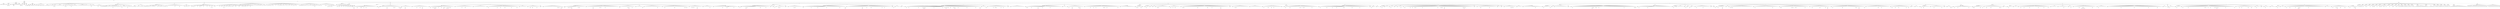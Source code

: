 digraph Tree {
	"t0" [label = "TEI"];
	"t1" [label = "teiHeader"];
	"t2" [label = "fileDesc"];
	"t3" [label = "titleStmt"];
	"t4" [label = "title"];
	"t5" [label = "author"];
	"t6" [label = "principal"];
	"t7" [label = "editor"];
	"t8" [label = "editionStmt"];
	"t9" [label = "edition"];
	"t10" [label = "respStmt"];
	"t11" [label = "name"];
	"t12" [label = "resp"];
	"t13" [label = "publicationStmt"];
	"t14" [label = "publisher"];
	"t15" [label = "date"];
	"t16" [label = "availability"];
	"t17" [label = "licence"];
	"t18" [label = "idno"];
	"t19" [label = "idno"];
	"t20" [label = "idno"];
	"t21" [label = "idno"];
	"t22" [label = "idno"];
	"t23" [label = "sourceDesc"];
	"t24" [label = "bibl"];
	"t25" [label = "author"];
	"t26" [label = "title"];
	"t27" [label = "profileDesc"];
	"t28" [label = "creation"];
	"t29" [label = "date"];
	"t30" [label = "langUsage"];
	"t31" [label = "language"];
	"t32" [label = "textClass"];
	"t33" [label = "keywords"];
	"t34" [label = "term"];
	"t35" [label = "text"];
	"t36" [label = "front"];
	"t37" [label = "titlePage"];
	"t38" [label = "docTitle"];
	"t39" [label = "titlePart"];
	"t40" [label = "titlePart"];
	"t41" [label = "docAuthor"];
	"t42" [label = "docImprint"];
	"t43" [label = "lb"];
	"t44" [label = "lb"];
	"t45" [label = "lb"];
	"t46" [label = "lb"];
	"t47" [label = "docEdition"];
	"t48" [label = "div"];
	"t49" [label = "head"];
	"t50" [label = "p"];
	"t51" [label = "hi"];
	"t52" [label = "p"];
	"t53" [label = "hi"];
	"t54" [label = "p"];
	"t55" [label = "hi"];
	"t56" [label = "note"];
	"t57" [label = "p"];
	"t58" [label = "hi"];
	"t59" [label = "note"];
	"t60" [label = "hi"];
	"t61" [label = "p"];
	"t62" [label = "note"];
	"t63" [label = "p"];
	"t64" [label = "hi"];
	"t65" [label = "p"];
	"t66" [label = "div"];
	"t67" [label = "head"];
	"t68" [label = "p"];
	"t69" [label = "hi"];
	"t70" [label = "hi"];
	"t71" [label = "hi"];
	"t72" [label = "note"];
	"t73" [label = "p"];
	"t74" [label = "hi"];
	"t75" [label = "quote"];
	"t76" [label = "p"];
	"t77" [label = "p"];
	"t78" [label = "hi"];
	"t79" [label = "p"];
	"t80" [label = "hi"];
	"t81" [label = "note"];
	"t82" [label = "hi"];
	"t83" [label = "hi"];
	"t84" [label = "hi"];
	"t85" [label = "quote"];
	"t86" [label = "l"];
	"t87" [label = "l"];
	"t88" [label = "l"];
	"t89" [label = "l"];
	"t90" [label = "l"];
	"t91" [label = "l"];
	"t92" [label = "p"];
	"t93" [label = "note"];
	"t94" [label = "p"];
	"t95" [label = "hi"];
	"t96" [label = "note"];
	"t97" [label = "hi"];
	"t98" [label = "hi"];
	"t99" [label = "hi"];
	"t100" [label = "p"];
	"t101" [label = "hi"];
	"t102" [label = "p"];
	"t103" [label = "quote"];
	"t104" [label = "p"];
	"t105" [label = "p"];
	"t106" [label = "note"];
	"t107" [label = "p"];
	"t108" [label = "note"];
	"t109" [label = "hi"];
	"t110" [label = "p"];
	"t111" [label = "note"];
	"t112" [label = "p"];
	"t113" [label = "hi"];
	"t114" [label = "hi"];
	"t115" [label = "hi"];
	"t116" [label = "hi"];
	"t117" [label = "p"];
	"t118" [label = "quote"];
	"t119" [label = "l"];
	"t120" [label = "l"];
	"t121" [label = "l"];
	"t122" [label = "l"];
	"t123" [label = "l"];
	"t124" [label = "l"];
	"t125" [label = "l"];
	"t126" [label = "l"];
	"t127" [label = "l"];
	"t128" [label = "l"];
	"t129" [label = "p"];
	"t130" [label = "hi"];
	"t131" [label = "p"];
	"t132" [label = "hi"];
	"t133" [label = "note"];
	"t134" [label = "hi"];
	"t135" [label = "hi"];
	"t136" [label = "p"];
	"t137" [label = "hi"];
	"t138" [label = "note"];
	"t139" [label = "p"];
	"t140" [label = "p"];
	"t141" [label = "hi"];
	"t142" [label = "hi"];
	"t143" [label = "note"];
	"t144" [label = "hi"];
	"t145" [label = "hi"];
	"t146" [label = "note"];
	"t147" [label = "hi"];
	"t148" [label = "hi"];
	"t149" [label = "note"];
	"t150" [label = "div"];
	"t151" [label = "head"];
	"t152" [label = "p"];
	"t153" [label = "note"];
	"t154" [label = "hi"];
	"t155" [label = "div"];
	"t156" [label = "head"];
	"t157" [label = "p"];
	"t158" [label = "hi"];
	"t159" [label = "hi"];
	"t160" [label = "hi"];
	"t161" [label = "hi"];
	"t162" [label = "hi"];
	"t163" [label = "p"];
	"t164" [label = "quote"];
	"t165" [label = "l"];
	"t166" [label = "l"];
	"t167" [label = "l"];
	"t168" [label = "p"];
	"t169" [label = "p"];
	"t170" [label = "hi"];
	"t171" [label = "p"];
	"t172" [label = "hi"];
	"t173" [label = "p"];
	"t174" [label = "note"];
	"t175" [label = "hi"];
	"t176" [label = "p"];
	"t177" [label = "hi"];
	"t178" [label = "p"];
	"t179" [label = "hi"];
	"t180" [label = "hi"];
	"t181" [label = "p"];
	"t182" [label = "note"];
	"t183" [label = "hi"];
	"t184" [label = "hi"];
	"t185" [label = "hi"];
	"t186" [label = "p"];
	"t187" [label = "note"];
	"t188" [label = "hi"];
	"t189" [label = "quote"];
	"t190" [label = "l"];
	"t191" [label = "l"];
	"t192" [label = "l"];
	"t193" [label = "l"];
	"t194" [label = "p"];
	"t195" [label = "p"];
	"t196" [label = "note"];
	"t197" [label = "hi"];
	"t198" [label = "p"];
	"t199" [label = "hi"];
	"t200" [label = "hi"];
	"t201" [label = "p"];
	"t202" [label = "hi"];
	"t203" [label = "p"];
	"t204" [label = "p"];
	"t205" [label = "hi"];
	"t206" [label = "div"];
	"t207" [label = "head"];
	"t208" [label = "p"];
	"t209" [label = "hi"];
	"t210" [label = "hi"];
	"t211" [label = "note"];
	"t212" [label = "quote"];
	"t213" [label = "l"];
	"t214" [label = "l"];
	"t215" [label = "l"];
	"t216" [label = "l"];
	"t217" [label = "p"];
	"t218" [label = "hi"];
	"t219" [label = "p"];
	"t220" [label = "hi"];
	"t221" [label = "hi"];
	"t222" [label = "p"];
	"t223" [label = "p"];
	"t224" [label = "hi"];
	"t225" [label = "note"];
	"t226" [label = "hi"];
	"t227" [label = "p"];
	"t228" [label = "hi"];
	"t229" [label = "hi"];
	"t230" [label = "div"];
	"t231" [label = "head"];
	"t232" [label = "div"];
	"t233" [label = "head"];
	"t234" [label = "p"];
	"t235" [label = "hi"];
	"t236" [label = "p"];
	"t237" [label = "quote"];
	"t238" [label = "l"];
	"t239" [label = "p"];
	"t240" [label = "quote"];
	"t241" [label = "l"];
	"t242" [label = "l"];
	"t243" [label = "l"];
	"t244" [label = "l"];
	"t245" [label = "p"];
	"t246" [label = "p"];
	"t247" [label = "p"];
	"t248" [label = "p"];
	"t249" [label = "quote"];
	"t250" [label = "l"];
	"t251" [label = "l"];
	"t252" [label = "p"];
	"t253" [label = "quote"];
	"t254" [label = "l"];
	"t255" [label = "l"];
	"t256" [label = "l"];
	"t257" [label = "l"];
	"t258" [label = "p"];
	"t259" [label = "p"];
	"t260" [label = "hi"];
	"t261" [label = "p"];
	"t262" [label = "hi"];
	"t263" [label = "hi"];
	"t264" [label = "div"];
	"t265" [label = "head"];
	"t266" [label = "p"];
	"t267" [label = "hi"];
	"t268" [label = "p"];
	"t269" [label = "p"];
	"t270" [label = "p"];
	"t271" [label = "p"];
	"t272" [label = "p"];
	"t273" [label = "p"];
	"t274" [label = "quote"];
	"t275" [label = "l"];
	"t276" [label = "p"];
	"t277" [label = "p"];
	"t278" [label = "p"];
	"t279" [label = "p"];
	"t280" [label = "note"];
	"t281" [label = "p"];
	"t282" [label = "p"];
	"t283" [label = "p"];
	"t284" [label = "div"];
	"t285" [label = "head"];
	"t286" [label = "p"];
	"t287" [label = "hi"];
	"t288" [label = "quote"];
	"t289" [label = "l"];
	"t290" [label = "l"];
	"t291" [label = "l"];
	"t292" [label = "p"];
	"t293" [label = "quote"];
	"t294" [label = "l"];
	"t295" [label = "p"];
	"t296" [label = "div"];
	"t297" [label = "head"];
	"t298" [label = "div"];
	"t299" [label = "head"];
	"t300" [label = "p"];
	"t301" [label = "hi"];
	"t302" [label = "hi"];
	"t303" [label = "note"];
	"t304" [label = "p"];
	"t305" [label = "quote"];
	"t306" [label = "l"];
	"t307" [label = "p"];
	"t308" [label = "quote"];
	"t309" [label = "l"];
	"t310" [label = "p"];
	"t311" [label = "p"];
	"t312" [label = "note"];
	"t313" [label = "quote"];
	"t314" [label = "l"];
	"t315" [label = "p"];
	"t316" [label = "quote"];
	"t317" [label = "l"];
	"t318" [label = "p"];
	"t319" [label = "p"];
	"t320" [label = "quote"];
	"t321" [label = "l"];
	"t322" [label = "p"];
	"t323" [label = "quote"];
	"t324" [label = "l"];
	"t325" [label = "p"];
	"t326" [label = "quote"];
	"t327" [label = "l"];
	"t328" [label = "hi"];
	"t329" [label = "l"];
	"t330" [label = "hi"];
	"t331" [label = "p"];
	"t332" [label = "quote"];
	"t333" [label = "l"];
	"t334" [label = "l"];
	"t335" [label = "p"];
	"t336" [label = "div"];
	"t337" [label = "head"];
	"t338" [label = "p"];
	"t339" [label = "quote"];
	"t340" [label = "l"];
	"t341" [label = "p"];
	"t342" [label = "quote"];
	"t343" [label = "l"];
	"t344" [label = "l"];
	"t345" [label = "p"];
	"t346" [label = "quote"];
	"t347" [label = "l"];
	"t348" [label = "hi"];
	"t349" [label = "l"];
	"t350" [label = "hi"];
	"t351" [label = "p"];
	"t352" [label = "quote"];
	"t353" [label = "l"];
	"t354" [label = "l"];
	"t355" [label = "p"];
	"t356" [label = "quote"];
	"t357" [label = "l"];
	"t358" [label = "l"];
	"t359" [label = "l"];
	"t360" [label = "l"];
	"t361" [label = "p"];
	"t362" [label = "p"];
	"t363" [label = "hi"];
	"t364" [label = "quote"];
	"t365" [label = "l"];
	"t366" [label = "p"];
	"t367" [label = "quote"];
	"t368" [label = "l"];
	"t369" [label = "l"];
	"t370" [label = "p"];
	"t371" [label = "p"];
	"t372" [label = "quote"];
	"t373" [label = "l"];
	"t374" [label = "l"];
	"t375" [label = "p"];
	"t376" [label = "p"];
	"t377" [label = "quote"];
	"t378" [label = "l"];
	"t379" [label = "l"];
	"t380" [label = "p"];
	"t381" [label = "hi"];
	"t382" [label = "quote"];
	"t383" [label = "l"];
	"t384" [label = "l"];
	"t385" [label = "p"];
	"t386" [label = "quote"];
	"t387" [label = "l"];
	"t388" [label = "p"];
	"t389" [label = "div"];
	"t390" [label = "head"];
	"t391" [label = "p"];
	"t392" [label = "p"];
	"t393" [label = "p"];
	"t394" [label = "note"];
	"t395" [label = "hi"];
	"t396" [label = "p"];
	"t397" [label = "hi"];
	"t398" [label = "p"];
	"t399" [label = "hi"];
	"t400" [label = "p"];
	"t401" [label = "quote"];
	"t402" [label = "l"];
	"t403" [label = "p"];
	"t404" [label = "p"];
	"t405" [label = "p"];
	"t406" [label = "p"];
	"t407" [label = "p"];
	"t408" [label = "quote"];
	"t409" [label = "l"];
	"t410" [label = "p"];
	"t411" [label = "p"];
	"t412" [label = "quote"];
	"t413" [label = "l"];
	"t414" [label = "l"];
	"t415" [label = "p"];
	"t416" [label = "quote"];
	"t417" [label = "l"];
	"t418" [label = "l"];
	"t419" [label = "l"];
	"t420" [label = "l"];
	"t421" [label = "p"];
	"t422" [label = "hi"];
	"t423" [label = "quote"];
	"t424" [label = "l"];
	"t425" [label = "l"];
	"t426" [label = "l"];
	"t427" [label = "l"];
	"t428" [label = "p"];
	"t429" [label = "div"];
	"t430" [label = "head"];
	"t431" [label = "p"];
	"t432" [label = "hi"];
	"t433" [label = "hi"];
	"t434" [label = "p"];
	"t435" [label = "hi"];
	"t436" [label = "hi"];
	"t437" [label = "p"];
	"t438" [label = "p"];
	"t439" [label = "quote"];
	"t440" [label = "l"];
	"t441" [label = "l"];
	"t442" [label = "p"];
	"t443" [label = "p"];
	"t444" [label = "quote"];
	"t445" [label = "l"];
	"t446" [label = "p"];
	"t447" [label = "quote"];
	"t448" [label = "l"];
	"t449" [label = "p"];
	"t450" [label = "quote"];
	"t451" [label = "l"];
	"t452" [label = "l"];
	"t453" [label = "l"];
	"t454" [label = "l"];
	"t455" [label = "p"];
	"t456" [label = "quote"];
	"t457" [label = "l"];
	"t458" [label = "l"];
	"t459" [label = "p"];
	"t460" [label = "quote"];
	"t461" [label = "l"];
	"t462" [label = "p"];
	"t463" [label = "hi"];
	"t464" [label = "p"];
	"t465" [label = "quote"];
	"t466" [label = "l"];
	"t467" [label = "l"];
	"t468" [label = "p"];
	"t469" [label = "quote"];
	"t470" [label = "l"];
	"t471" [label = "l"];
	"t472" [label = "p"];
	"t473" [label = "p"];
	"t474" [label = "hi"];
	"t475" [label = "hi"];
	"t476" [label = "quote"];
	"t477" [label = "l"];
	"t478" [label = "l"];
	"t479" [label = "p"];
	"t480" [label = "p"];
	"t481" [label = "p"];
	"t482" [label = "p"];
	"t483" [label = "div"];
	"t484" [label = "head"];
	"t485" [label = "p"];
	"t486" [label = "p"];
	"t487" [label = "hi"];
	"t488" [label = "hi"];
	"t489" [label = "hi"];
	"t490" [label = "hi"];
	"t491" [label = "p"];
	"t492" [label = "hi"];
	"t493" [label = "p"];
	"t494" [label = "hi"];
	"t495" [label = "hi"];
	"t496" [label = "quote"];
	"t497" [label = "l"];
	"t498" [label = "p"];
	"t499" [label = "p"];
	"t500" [label = "hi"];
	"t501" [label = "quote"];
	"t502" [label = "l"];
	"t503" [label = "l"];
	"t504" [label = "l"];
	"t505" [label = "p"];
	"t506" [label = "hi"];
	"t507" [label = "note"];
	"t508" [label = "p"];
	"t509" [label = "note"];
	"t510" [label = "hi"];
	"t511" [label = "quote"];
	"t512" [label = "l"];
	"t513" [label = "l"];
	"t514" [label = "p"];
	"t515" [label = "quote"];
	"t516" [label = "l"];
	"t517" [label = "p"];
	"t518" [label = "hi"];
	"t519" [label = "hi"];
	"t520" [label = "p"];
	"t521" [label = "div"];
	"t522" [label = "head"];
	"t523" [label = "p"];
	"t524" [label = "hi"];
	"t525" [label = "p"];
	"t526" [label = "p"];
	"t527" [label = "p"];
	"t528" [label = "p"];
	"t529" [label = "hi"];
	"t530" [label = "hi"];
	"t531" [label = "p"];
	"t532" [label = "p"];
	"t533" [label = "hi"];
	"t534" [label = "p"];
	"t535" [label = "p"];
	"t536" [label = "p"];
	"t537" [label = "list"];
	"t538" [label = "item"];
	"t539" [label = "hi"];
	"t540" [label = "hi"];
	"t541" [label = "hi"];
	"t542" [label = "item"];
	"t543" [label = "hi"];
	"t544" [label = "hi"];
	"t545" [label = "item"];
	"t546" [label = "div"];
	"t547" [label = "head"];
	"t548" [label = "p"];
	"t549" [label = "p"];
	"t550" [label = "body"];
	"t551" [label = "head"];
	"t552" [label = "div"];
	"t553" [label = "head"];
	"t554" [label = "hi"];
	"t555" [label = "p"];
	"t556" [label = "p"];
	"t557" [label = "p"];
	"t558" [label = "p"];
	"t559" [label = "p"];
	"t560" [label = "p"];
	"t561" [label = "p"];
	"t562" [label = "p"];
	"t563" [label = "p"];
	"t564" [label = "note"];
	"t565" [label = "hi"];
	"t566" [label = "hi"];
	"t567" [label = "div"];
	"t568" [label = "head"];
	"t569" [label = "castList"];
	"t570" [label = "castItem"];
	"t571" [label = "role"];
	"t572" [label = "castItem"];
	"t573" [label = "role"];
	"t574" [label = "castItem"];
	"t575" [label = "role"];
	"t576" [label = "castItem"];
	"t577" [label = "role"];
	"t578" [label = "castItem"];
	"t579" [label = "role"];
	"t580" [label = "castItem"];
	"t581" [label = "role"];
	"t582" [label = "castItem"];
	"t583" [label = "role"];
	"t584" [label = "castItem"];
	"t585" [label = "role"];
	"t586" [label = "castItem"];
	"t587" [label = "role"];
	"t588" [label = "div"];
	"t589" [label = "head"];
	"t590" [label = "div"];
	"t591" [label = "head"];
	"t592" [label = "sp"];
	"t593" [label = "speaker"];
	"t594" [label = "l"];
	"t595" [label = "note"];
	"t596" [label = "hi"];
	"t597" [label = "l"];
	"t598" [label = "l"];
	"t599" [label = "l"];
	"t600" [label = "note"];
	"t601" [label = "l"];
	"t602" [label = "l"];
	"t603" [label = "l"];
	"t604" [label = "pb"];
	"t605" [label = "l"];
	"t606" [label = "note"];
	"t607" [label = "l"];
	"t608" [label = "l"];
	"t609" [label = "note"];
	"t610" [label = "l"];
	"t611" [label = "l"];
	"t612" [label = "note"];
	"t613" [label = "l"];
	"t614" [label = "l"];
	"t615" [label = "l"];
	"t616" [label = "l"];
	"t617" [label = "l"];
	"t618" [label = "l"];
	"t619" [label = "l"];
	"t620" [label = "l"];
	"t621" [label = "l"];
	"t622" [label = "div"];
	"t623" [label = "head"];
	"t624" [label = "sp"];
	"t625" [label = "speaker"];
	"t626" [label = "l"];
	"t627" [label = "pb"];
	"t628" [label = "sp"];
	"t629" [label = "speaker"];
	"t630" [label = "l"];
	"t631" [label = "l"];
	"t632" [label = "l"];
	"t633" [label = "l"];
	"t634" [label = "l"];
	"t635" [label = "l"];
	"t636" [label = "note"];
	"t637" [label = "hi"];
	"t638" [label = "l"];
	"t639" [label = "l"];
	"t640" [label = "l"];
	"t641" [label = "l"];
	"t642" [label = "l"];
	"t643" [label = "l"];
	"t644" [label = "pb"];
	"t645" [label = "l"];
	"t646" [label = "note"];
	"t647" [label = "l"];
	"t648" [label = "l"];
	"t649" [label = "l"];
	"t650" [label = "l"];
	"t651" [label = "ref"];
	"t652" [label = "l"];
	"t653" [label = "note"];
	"t654" [label = "hi"];
	"t655" [label = "note"];
	"t656" [label = "sp"];
	"t657" [label = "speaker"];
	"t658" [label = "l"];
	"t659" [label = "l"];
	"t660" [label = "l"];
	"t661" [label = "note"];
	"t662" [label = "hi"];
	"t663" [label = "l"];
	"t664" [label = "l"];
	"t665" [label = "l"];
	"t666" [label = "l"];
	"t667" [label = "l"];
	"t668" [label = "sp"];
	"t669" [label = "speaker"];
	"t670" [label = "l"];
	"t671" [label = "l"];
	"t672" [label = "l"];
	"t673" [label = "l"];
	"t674" [label = "pb"];
	"t675" [label = "l"];
	"t676" [label = "l"];
	"t677" [label = "l"];
	"t678" [label = "note"];
	"t679" [label = "l"];
	"t680" [label = "l"];
	"t681" [label = "note"];
	"t682" [label = "hi"];
	"t683" [label = "l"];
	"t684" [label = "l"];
	"t685" [label = "l"];
	"t686" [label = "l"];
	"t687" [label = "l"];
	"t688" [label = "div"];
	"t689" [label = "head"];
	"t690" [label = "sp"];
	"t691" [label = "speaker"];
	"t692" [label = "l"];
	"t693" [label = "note"];
	"t694" [label = "l"];
	"t695" [label = "l"];
	"t696" [label = "ref"];
	"t697" [label = "l"];
	"t698" [label = "ref"];
	"t699" [label = "l"];
	"t700" [label = "note"];
	"t701" [label = "hi"];
	"t702" [label = "hi"];
	"t703" [label = "pb"];
	"t704" [label = "l"];
	"t705" [label = "l"];
	"t706" [label = "l"];
	"t707" [label = "ref"];
	"t708" [label = "l"];
	"t709" [label = "l"];
	"t710" [label = "l"];
	"t711" [label = "note"];
	"t712" [label = "l"];
	"t713" [label = "l"];
	"t714" [label = "note"];
	"t715" [label = "hi"];
	"t716" [label = "l"];
	"t717" [label = "ref"];
	"t718" [label = "l"];
	"t719" [label = "l"];
	"t720" [label = "note"];
	"t721" [label = "hi"];
	"t722" [label = "l"];
	"t723" [label = "note"];
	"t724" [label = "hi"];
	"t725" [label = "l"];
	"t726" [label = "ref"];
	"t727" [label = "l"];
	"t728" [label = "note"];
	"t729" [label = "l"];
	"t730" [label = "l"];
	"t731" [label = "l"];
	"t732" [label = "sp"];
	"t733" [label = "speaker"];
	"t734" [label = "l"];
	"t735" [label = "l"];
	"t736" [label = "l"];
	"t737" [label = "l"];
	"t738" [label = "l"];
	"t739" [label = "l"];
	"t740" [label = "pb"];
	"t741" [label = "l"];
	"t742" [label = "l"];
	"t743" [label = "l"];
	"t744" [label = "note"];
	"t745" [label = "l"];
	"t746" [label = "l"];
	"t747" [label = "l"];
	"t748" [label = "l"];
	"t749" [label = "l"];
	"t750" [label = "l"];
	"t751" [label = "sp"];
	"t752" [label = "speaker"];
	"t753" [label = "l"];
	"t754" [label = "l"];
	"t755" [label = "l"];
	"t756" [label = "l"];
	"t757" [label = "l"];
	"t758" [label = "l"];
	"t759" [label = "l"];
	"t760" [label = "l"];
	"t761" [label = "l"];
	"t762" [label = "l"];
	"t763" [label = "l"];
	"t764" [label = "sp"];
	"t765" [label = "speaker"];
	"t766" [label = "l"];
	"t767" [label = "pb"];
	"t768" [label = "l"];
	"t769" [label = "l"];
	"t770" [label = "l"];
	"t771" [label = "l"];
	"t772" [label = "l"];
	"t773" [label = "l"];
	"t774" [label = "l"];
	"t775" [label = "l"];
	"t776" [label = "ref"];
	"t777" [label = "l"];
	"t778" [label = "l"];
	"t779" [label = "l"];
	"t780" [label = "ref"];
	"t781" [label = "l"];
	"t782" [label = "l"];
	"t783" [label = "l"];
	"t784" [label = "l"];
	"t785" [label = "note"];
	"t786" [label = "l"];
	"t787" [label = "l"];
	"t788" [label = "l"];
	"t789" [label = "l"];
	"t790" [label = "l"];
	"t791" [label = "l"];
	"t792" [label = "pb"];
	"t793" [label = "l"];
	"t794" [label = "l"];
	"t795" [label = "l"];
	"t796" [label = "l"];
	"t797" [label = "l"];
	"t798" [label = "note"];
	"t799" [label = "l"];
	"t800" [label = "sp"];
	"t801" [label = "speaker"];
	"t802" [label = "l"];
	"t803" [label = "l"];
	"t804" [label = "l"];
	"t805" [label = "l"];
	"t806" [label = "l"];
	"t807" [label = "l"];
	"t808" [label = "sp"];
	"t809" [label = "speaker"];
	"t810" [label = "l"];
	"t811" [label = "l"];
	"t812" [label = "note"];
	"t813" [label = "l"];
	"t814" [label = "l"];
	"t815" [label = "note"];
	"t816" [label = "l"];
	"t817" [label = "l"];
	"t818" [label = "l"];
	"t819" [label = "l"];
	"t820" [label = "pb"];
	"t821" [label = "l"];
	"t822" [label = "l"];
	"t823" [label = "sp"];
	"t824" [label = "speaker"];
	"t825" [label = "l"];
	"t826" [label = "sp"];
	"t827" [label = "speaker"];
	"t828" [label = "l"];
	"t829" [label = "l"];
	"t830" [label = "l"];
	"t831" [label = "l"];
	"t832" [label = "l"];
	"t833" [label = "l"];
	"t834" [label = "l"];
	"t835" [label = "l"];
	"t836" [label = "l"];
	"t837" [label = "l"];
	"t838" [label = "l"];
	"t839" [label = "l"];
	"t840" [label = "l"];
	"t841" [label = "note"];
	"t842" [label = "l"];
	"t843" [label = "note"];
	"t844" [label = "l"];
	"t845" [label = "l"];
	"t846" [label = "note"];
	"t847" [label = "hi"];
	"t848" [label = "l"];
	"t849" [label = "pb"];
	"t850" [label = "l"];
	"t851" [label = "div"];
	"t852" [label = "head"];
	"t853" [label = "stage"];
	"t854" [label = "sp"];
	"t855" [label = "speaker"];
	"t856" [label = "hi"];
	"t857" [label = "l"];
	"t858" [label = "l"];
	"t859" [label = "l"];
	"t860" [label = "note"];
	"t861" [label = "l"];
	"t862" [label = "ref"];
	"t863" [label = "l"];
	"t864" [label = "ref"];
	"t865" [label = "l"];
	"t866" [label = "note"];
	"t867" [label = "hi"];
	"t868" [label = "l"];
	"t869" [label = "l"];
	"t870" [label = "l"];
	"t871" [label = "l"];
	"t872" [label = "l"];
	"t873" [label = "l"];
	"t874" [label = "pb"];
	"t875" [label = "l"];
	"t876" [label = "note"];
	"t877" [label = "l"];
	"t878" [label = "l"];
	"t879" [label = "l"];
	"t880" [label = "l"];
	"t881" [label = "l"];
	"t882" [label = "sp"];
	"t883" [label = "speaker"];
	"t884" [label = "l"];
	"t885" [label = "l"];
	"t886" [label = "l"];
	"t887" [label = "l"];
	"t888" [label = "l"];
	"t889" [label = "l"];
	"t890" [label = "note"];
	"t891" [label = "hi"];
	"t892" [label = "l"];
	"t893" [label = "l"];
	"t894" [label = "l"];
	"t895" [label = "l"];
	"t896" [label = "l"];
	"t897" [label = "l"];
	"t898" [label = "ref"];
	"t899" [label = "l"];
	"t900" [label = "ref"];
	"t901" [label = "l"];
	"t902" [label = "l"];
	"t903" [label = "l"];
	"t904" [label = "l"];
	"t905" [label = "pb"];
	"t906" [label = "l"];
	"t907" [label = "l"];
	"t908" [label = "l"];
	"t909" [label = "l"];
	"t910" [label = "l"];
	"t911" [label = "l"];
	"t912" [label = "l"];
	"t913" [label = "l"];
	"t914" [label = "l"];
	"t915" [label = "l"];
	"t916" [label = "l"];
	"t917" [label = "l"];
	"t918" [label = "sp"];
	"t919" [label = "speaker"];
	"t920" [label = "hi"];
	"t921" [label = "l"];
	"t922" [label = "l"];
	"t923" [label = "l"];
	"t924" [label = "l"];
	"t925" [label = "l"];
	"t926" [label = "l"];
	"t927" [label = "l"];
	"t928" [label = "ref"];
	"t929" [label = "l"];
	"t930" [label = "note"];
	"t931" [label = "hi"];
	"t932" [label = "l"];
	"t933" [label = "l"];
	"t934" [label = "l"];
	"t935" [label = "pb"];
	"t936" [label = "l"];
	"t937" [label = "l"];
	"t938" [label = "sp"];
	"t939" [label = "speaker"];
	"t940" [label = "l"];
	"t941" [label = "l"];
	"t942" [label = "l"];
	"t943" [label = "l"];
	"t944" [label = "l"];
	"t945" [label = "l"];
	"t946" [label = "note"];
	"t947" [label = "sp"];
	"t948" [label = "speaker"];
	"t949" [label = "l"];
	"t950" [label = "l"];
	"t951" [label = "l"];
	"t952" [label = "l"];
	"t953" [label = "l"];
	"t954" [label = "l"];
	"t955" [label = "l"];
	"t956" [label = "l"];
	"t957" [label = "l"];
	"t958" [label = "l"];
	"t959" [label = "l"];
	"t960" [label = "l"];
	"t961" [label = "pb"];
	"t962" [label = "l"];
	"t963" [label = "l"];
	"t964" [label = "l"];
	"t965" [label = "sp"];
	"t966" [label = "speaker"];
	"t967" [label = "l"];
	"t968" [label = "l"];
	"t969" [label = "note"];
	"t970" [label = "l"];
	"t971" [label = "l"];
	"t972" [label = "l"];
	"t973" [label = "l"];
	"t974" [label = "l"];
	"t975" [label = "l"];
	"t976" [label = "l"];
	"t977" [label = "l"];
	"t978" [label = "l"];
	"t979" [label = "note"];
	"t980" [label = "l"];
	"t981" [label = "l"];
	"t982" [label = "l"];
	"t983" [label = "l"];
	"t984" [label = "l"];
	"t985" [label = "l"];
	"t986" [label = "l"];
	"t987" [label = "l"];
	"t988" [label = "l"];
	"t989" [label = "pb"];
	"t990" [label = "l"];
	"t991" [label = "ref"];
	"t992" [label = "l"];
	"t993" [label = "note"];
	"t994" [label = "l"];
	"t995" [label = "sp"];
	"t996" [label = "speaker"];
	"t997" [label = "l"];
	"t998" [label = "l"];
	"t999" [label = "ref"];
	"t1000" [label = "l"];
	"t1001" [label = "ref"];
	"t1002" [label = "l"];
	"t1003" [label = "ref"];
	"t1004" [label = "l"];
	"t1005" [label = "l"];
	"t1006" [label = "l"];
	"t1007" [label = "note"];
	"t1008" [label = "hi"];
	"t1009" [label = "l"];
	"t1010" [label = "l"];
	"t1011" [label = "l"];
	"t1012" [label = "l"];
	"t1013" [label = "sp"];
	"t1014" [label = "speaker"];
	"t1015" [label = "l"];
	"t1016" [label = "l"];
	"t1017" [label = "l"];
	"t1018" [label = "l"];
	"t1019" [label = "l"];
	"t1020" [label = "l"];
	"t1021" [label = "pb"];
	"t1022" [label = "l"];
	"t1023" [label = "l"];
	"t1024" [label = "sp"];
	"t1025" [label = "speaker"];
	"t1026" [label = "l"];
	"t1027" [label = "l"];
	"t1028" [label = "l"];
	"t1029" [label = "l"];
	"t1030" [label = "l"];
	"t1031" [label = "l"];
	"t1032" [label = "l"];
	"t1033" [label = "l"];
	"t1034" [label = "ref"];
	"t1035" [label = "l"];
	"t1036" [label = "l"];
	"t1037" [label = "l"];
	"t1038" [label = "l"];
	"t1039" [label = "note"];
	"t1040" [label = "stage"];
	"t1041" [label = "l"];
	"t1042" [label = "l"];
	"t1043" [label = "l"];
	"t1044" [label = "l"];
	"t1045" [label = "l"];
	"t1046" [label = "pb"];
	"t1047" [label = "l"];
	"t1048" [label = "l"];
	"t1049" [label = "l"];
	"t1050" [label = "label"];
	"t1051" [label = "div"];
	"t1052" [label = "head"];
	"t1053" [label = "div"];
	"t1054" [label = "head"];
	"t1055" [label = "stage"];
	"t1056" [label = "sp"];
	"t1057" [label = "speaker"];
	"t1058" [label = "l"];
	"t1059" [label = "pb"];
	"t1060" [label = "sp"];
	"t1061" [label = "speaker"];
	"t1062" [label = "l"];
	"t1063" [label = "l"];
	"t1064" [label = "l"];
	"t1065" [label = "l"];
	"t1066" [label = "note"];
	"t1067" [label = "hi"];
	"t1068" [label = "l"];
	"t1069" [label = "pb"];
	"t1070" [label = "l"];
	"t1071" [label = "l"];
	"t1072" [label = "l"];
	"t1073" [label = "l"];
	"t1074" [label = "l"];
	"t1075" [label = "l"];
	"t1076" [label = "l"];
	"t1077" [label = "l"];
	"t1078" [label = "l"];
	"t1079" [label = "l"];
	"t1080" [label = "l"];
	"t1081" [label = "l"];
	"t1082" [label = "note"];
	"t1083" [label = "l"];
	"t1084" [label = "l"];
	"t1085" [label = "l"];
	"t1086" [label = "l"];
	"t1087" [label = "l"];
	"t1088" [label = "ref"];
	"t1089" [label = "l"];
	"t1090" [label = "l"];
	"t1091" [label = "l"];
	"t1092" [label = "sp"];
	"t1093" [label = "speaker"];
	"t1094" [label = "l"];
	"t1095" [label = "sp"];
	"t1096" [label = "speaker"];
	"t1097" [label = "l"];
	"t1098" [label = "pb"];
	"t1099" [label = "sp"];
	"t1100" [label = "speaker"];
	"t1101" [label = "l"];
	"t1102" [label = "l"];
	"t1103" [label = "note"];
	"t1104" [label = "l"];
	"t1105" [label = "note"];
	"t1106" [label = "l"];
	"t1107" [label = "l"];
	"t1108" [label = "l"];
	"t1109" [label = "l"];
	"t1110" [label = "sp"];
	"t1111" [label = "speaker"];
	"t1112" [label = "l"];
	"t1113" [label = "sp"];
	"t1114" [label = "speaker"];
	"t1115" [label = "l"];
	"t1116" [label = "l"];
	"t1117" [label = "l"];
	"t1118" [label = "l"];
	"t1119" [label = "l"];
	"t1120" [label = "note"];
	"t1121" [label = "l"];
	"t1122" [label = "pb"];
	"t1123" [label = "l"];
	"t1124" [label = "l"];
	"t1125" [label = "l"];
	"t1126" [label = "l"];
	"t1127" [label = "l"];
	"t1128" [label = "l"];
	"t1129" [label = "div"];
	"t1130" [label = "head"];
	"t1131" [label = "stage"];
	"t1132" [label = "sp"];
	"t1133" [label = "speaker"];
	"t1134" [label = "hi"];
	"t1135" [label = "l"];
	"t1136" [label = "l"];
	"t1137" [label = "l"];
	"t1138" [label = "l"];
	"t1139" [label = "l"];
	"t1140" [label = "l"];
	"t1141" [label = "l"];
	"t1142" [label = "pb"];
	"t1143" [label = "l"];
	"t1144" [label = "l"];
	"t1145" [label = "l"];
	"t1146" [label = "l"];
	"t1147" [label = "l"];
	"t1148" [label = "l"];
	"t1149" [label = "note"];
	"t1150" [label = "l"];
	"t1151" [label = "l"];
	"t1152" [label = "l"];
	"t1153" [label = "l"];
	"t1154" [label = "l"];
	"t1155" [label = "l"];
	"t1156" [label = "l"];
	"t1157" [label = "l"];
	"t1158" [label = "ref"];
	"t1159" [label = "l"];
	"t1160" [label = "l"];
	"t1161" [label = "l"];
	"t1162" [label = "l"];
	"t1163" [label = "l"];
	"t1164" [label = "l"];
	"t1165" [label = "l"];
	"t1166" [label = "l"];
	"t1167" [label = "l"];
	"t1168" [label = "l"];
	"t1169" [label = "l"];
	"t1170" [label = "l"];
	"t1171" [label = "pb"];
	"t1172" [label = "l"];
	"t1173" [label = "l"];
	"t1174" [label = "l"];
	"t1175" [label = "l"];
	"t1176" [label = "l"];
	"t1177" [label = "note"];
	"t1178" [label = "hi"];
	"t1179" [label = "sp"];
	"t1180" [label = "speaker"];
	"t1181" [label = "l"];
	"t1182" [label = "l"];
	"t1183" [label = "l"];
	"t1184" [label = "l"];
	"t1185" [label = "l"];
	"t1186" [label = "l"];
	"t1187" [label = "l"];
	"t1188" [label = "l"];
	"t1189" [label = "l"];
	"t1190" [label = "l"];
	"t1191" [label = "l"];
	"t1192" [label = "l"];
	"t1193" [label = "l"];
	"t1194" [label = "l"];
	"t1195" [label = "note"];
	"t1196" [label = "hi"];
	"t1197" [label = "l"];
	"t1198" [label = "l"];
	"t1199" [label = "l"];
	"t1200" [label = "l"];
	"t1201" [label = "pb"];
	"t1202" [label = "l"];
	"t1203" [label = "l"];
	"t1204" [label = "l"];
	"t1205" [label = "l"];
	"t1206" [label = "note"];
	"t1207" [label = "l"];
	"t1208" [label = "l"];
	"t1209" [label = "l"];
	"t1210" [label = "l"];
	"t1211" [label = "l"];
	"t1212" [label = "l"];
	"t1213" [label = "l"];
	"t1214" [label = "l"];
	"t1215" [label = "l"];
	"t1216" [label = "l"];
	"t1217" [label = "ref"];
	"t1218" [label = "l"];
	"t1219" [label = "l"];
	"t1220" [label = "ref"];
	"t1221" [label = "l"];
	"t1222" [label = "l"];
	"t1223" [label = "l"];
	"t1224" [label = "l"];
	"t1225" [label = "l"];
	"t1226" [label = "l"];
	"t1227" [label = "sp"];
	"t1228" [label = "speaker"];
	"t1229" [label = "l"];
	"t1230" [label = "pb"];
	"t1231" [label = "sp"];
	"t1232" [label = "speaker"];
	"t1233" [label = "l"];
	"t1234" [label = "l"];
	"t1235" [label = "l"];
	"t1236" [label = "l"];
	"t1237" [label = "sp"];
	"t1238" [label = "speaker"];
	"t1239" [label = "l"];
	"t1240" [label = "l"];
	"t1241" [label = "div"];
	"t1242" [label = "head"];
	"t1243" [label = "stage"];
	"t1244" [label = "sp"];
	"t1245" [label = "speaker"];
	"t1246" [label = "l"];
	"t1247" [label = "pb"];
	"t1248" [label = "l"];
	"t1249" [label = "l"];
	"t1250" [label = "ref"];
	"t1251" [label = "l"];
	"t1252" [label = "l"];
	"t1253" [label = "l"];
	"t1254" [label = "l"];
	"t1255" [label = "l"];
	"t1256" [label = "l"];
	"t1257" [label = "l"];
	"t1258" [label = "l"];
	"t1259" [label = "l"];
	"t1260" [label = "pb"];
	"t1261" [label = "l"];
	"t1262" [label = "l"];
	"t1263" [label = "l"];
	"t1264" [label = "l"];
	"t1265" [label = "note"];
	"t1266" [label = "l"];
	"t1267" [label = "note"];
	"t1268" [label = "hi"];
	"t1269" [label = "hi"];
	"t1270" [label = "note"];
	"t1271" [label = "l"];
	"t1272" [label = "l"];
	"t1273" [label = "l"];
	"t1274" [label = "l"];
	"t1275" [label = "l"];
	"t1276" [label = "l"];
	"t1277" [label = "l"];
	"t1278" [label = "l"];
	"t1279" [label = "l"];
	"t1280" [label = "note"];
	"t1281" [label = "l"];
	"t1282" [label = "l"];
	"t1283" [label = "l"];
	"t1284" [label = "l"];
	"t1285" [label = "l"];
	"t1286" [label = "l"];
	"t1287" [label = "l"];
	"t1288" [label = "l"];
	"t1289" [label = "note"];
	"t1290" [label = "l"];
	"t1291" [label = "l"];
	"t1292" [label = "note"];
	"t1293" [label = "l"];
	"t1294" [label = "l"];
	"t1295" [label = "note"];
	"t1296" [label = "hi"];
	"t1297" [label = "pb"];
	"t1298" [label = "l"];
	"t1299" [label = "note"];
	"t1300" [label = "l"];
	"t1301" [label = "l"];
	"t1302" [label = "note"];
	"t1303" [label = "l"];
	"t1304" [label = "l"];
	"t1305" [label = "l"];
	"t1306" [label = "note"];
	"t1307" [label = "l"];
	"t1308" [label = "note"];
	"t1309" [label = "hi"];
	"t1310" [label = "l"];
	"t1311" [label = "l"];
	"t1312" [label = "l"];
	"t1313" [label = "note"];
	"t1314" [label = "l"];
	"t1315" [label = "l"];
	"t1316" [label = "l"];
	"t1317" [label = "l"];
	"t1318" [label = "l"];
	"t1319" [label = "l"];
	"t1320" [label = "l"];
	"t1321" [label = "l"];
	"t1322" [label = "note"];
	"t1323" [label = "l"];
	"t1324" [label = "l"];
	"t1325" [label = "l"];
	"t1326" [label = "l"];
	"t1327" [label = "l"];
	"t1328" [label = "l"];
	"t1329" [label = "l"];
	"t1330" [label = "l"];
	"t1331" [label = "pb"];
	"t1332" [label = "l"];
	"t1333" [label = "l"];
	"t1334" [label = "l"];
	"t1335" [label = "l"];
	"t1336" [label = "note"];
	"t1337" [label = "hi"];
	"t1338" [label = "sp"];
	"t1339" [label = "speaker"];
	"t1340" [label = "l"];
	"t1341" [label = "l"];
	"t1342" [label = "l"];
	"t1343" [label = "l"];
	"t1344" [label = "note"];
	"t1345" [label = "sp"];
	"t1346" [label = "speaker"];
	"t1347" [label = "l"];
	"t1348" [label = "l"];
	"t1349" [label = "l"];
	"t1350" [label = "l"];
	"t1351" [label = "l"];
	"t1352" [label = "ref"];
	"t1353" [label = "l"];
	"t1354" [label = "l"];
	"t1355" [label = "ref"];
	"t1356" [label = "note"];
	"t1357" [label = "l"];
	"t1358" [label = "l"];
	"t1359" [label = "l"];
	"t1360" [label = "l"];
	"t1361" [label = "l"];
	"t1362" [label = "pb"];
	"t1363" [label = "l"];
	"t1364" [label = "l"];
	"t1365" [label = "ref"];
	"t1366" [label = "l"];
	"t1367" [label = "l"];
	"t1368" [label = "l"];
	"t1369" [label = "sp"];
	"t1370" [label = "speaker"];
	"t1371" [label = "l"];
	"t1372" [label = "sp"];
	"t1373" [label = "speaker"];
	"t1374" [label = "l"];
	"t1375" [label = "l"];
	"t1376" [label = "l"];
	"t1377" [label = "l"];
	"t1378" [label = "l"];
	"t1379" [label = "l"];
	"t1380" [label = "l"];
	"t1381" [label = "l"];
	"t1382" [label = "l"];
	"t1383" [label = "l"];
	"t1384" [label = "l"];
	"t1385" [label = "l"];
	"t1386" [label = "div"];
	"t1387" [label = "head"];
	"t1388" [label = "stage"];
	"t1389" [label = "sp"];
	"t1390" [label = "speaker"];
	"t1391" [label = "l"];
	"t1392" [label = "ref"];
	"t1393" [label = "pb"];
	"t1394" [label = "l"];
	"t1395" [label = "l"];
	"t1396" [label = "l"];
	"t1397" [label = "l"];
	"t1398" [label = "ref"];
	"t1399" [label = "l"];
	"t1400" [label = "l"];
	"t1401" [label = "l"];
	"t1402" [label = "l"];
	"t1403" [label = "l"];
	"t1404" [label = "l"];
	"t1405" [label = "note"];
	"t1406" [label = "hi"];
	"t1407" [label = "l"];
	"t1408" [label = "l"];
	"t1409" [label = "l"];
	"t1410" [label = "l"];
	"t1411" [label = "pb"];
	"t1412" [label = "l"];
	"t1413" [label = "l"];
	"t1414" [label = "l"];
	"t1415" [label = "l"];
	"t1416" [label = "l"];
	"t1417" [label = "l"];
	"t1418" [label = "l"];
	"t1419" [label = "ref"];
	"t1420" [label = "l"];
	"t1421" [label = "l"];
	"t1422" [label = "l"];
	"t1423" [label = "l"];
	"t1424" [label = "l"];
	"t1425" [label = "l"];
	"t1426" [label = "l"];
	"t1427" [label = "l"];
	"t1428" [label = "l"];
	"t1429" [label = "l"];
	"t1430" [label = "sp"];
	"t1431" [label = "speaker"];
	"t1432" [label = "l"];
	"t1433" [label = "l"];
	"t1434" [label = "l"];
	"t1435" [label = "sp"];
	"t1436" [label = "speaker"];
	"t1437" [label = "l"];
	"t1438" [label = "pb"];
	"t1439" [label = "l"];
	"t1440" [label = "l"];
	"t1441" [label = "l"];
	"t1442" [label = "note"];
	"t1443" [label = "hi"];
	"t1444" [label = "l"];
	"t1445" [label = "l"];
	"t1446" [label = "l"];
	"t1447" [label = "l"];
	"t1448" [label = "l"];
	"t1449" [label = "l"];
	"t1450" [label = "note"];
	"t1451" [label = "l"];
	"t1452" [label = "note"];
	"t1453" [label = "hi"];
	"t1454" [label = "l"];
	"t1455" [label = "l"];
	"t1456" [label = "l"];
	"t1457" [label = "sp"];
	"t1458" [label = "speaker"];
	"t1459" [label = "l"];
	"t1460" [label = "l"];
	"t1461" [label = "l"];
	"t1462" [label = "l"];
	"t1463" [label = "l"];
	"t1464" [label = "pb"];
	"t1465" [label = "l"];
	"t1466" [label = "l"];
	"t1467" [label = "l"];
	"t1468" [label = "ref"];
	"t1469" [label = "l"];
	"t1470" [label = "l"];
	"t1471" [label = "ref"];
	"t1472" [label = "l"];
	"t1473" [label = "l"];
	"t1474" [label = "l"];
	"t1475" [label = "l"];
	"t1476" [label = "l"];
	"t1477" [label = "l"];
	"t1478" [label = "l"];
	"t1479" [label = "note"];
	"t1480" [label = "l"];
	"t1481" [label = "note"];
	"t1482" [label = "l"];
	"t1483" [label = "l"];
	"t1484" [label = "note"];
	"t1485" [label = "l"];
	"t1486" [label = "l"];
	"t1487" [label = "l"];
	"t1488" [label = "l"];
	"t1489" [label = "l"];
	"t1490" [label = "l"];
	"t1491" [label = "l"];
	"t1492" [label = "l"];
	"t1493" [label = "l"];
	"t1494" [label = "l"];
	"t1495" [label = "pb"];
	"t1496" [label = "l"];
	"t1497" [label = "sp"];
	"t1498" [label = "speaker"];
	"t1499" [label = "l"];
	"t1500" [label = "l"];
	"t1501" [label = "l"];
	"t1502" [label = "l"];
	"t1503" [label = "l"];
	"t1504" [label = "l"];
	"t1505" [label = "l"];
	"t1506" [label = "l"];
	"t1507" [label = "l"];
	"t1508" [label = "l"];
	"t1509" [label = "l"];
	"t1510" [label = "l"];
	"t1511" [label = "label"];
	"t1512" [label = "div"];
	"t1513" [label = "head"];
	"t1514" [label = "div"];
	"t1515" [label = "head"];
	"t1516" [label = "stage"];
	"t1517" [label = "sp"];
	"t1518" [label = "speaker"];
	"t1519" [label = "l"];
	"t1520" [label = "pb"];
	"t1521" [label = "l"];
	"t1522" [label = "ref"];
	"t1523" [label = "l"];
	"t1524" [label = "l"];
	"t1525" [label = "l"];
	"t1526" [label = "note"];
	"t1527" [label = "stage"];
	"t1528" [label = "l"];
	"t1529" [label = "div"];
	"t1530" [label = "head"];
	"t1531" [label = "stage"];
	"t1532" [label = "sp"];
	"t1533" [label = "speaker"];
	"t1534" [label = "l"];
	"t1535" [label = "pb"];
	"t1536" [label = "l"];
	"t1537" [label = "l"];
	"t1538" [label = "sp"];
	"t1539" [label = "speaker"];
	"t1540" [label = "l"];
	"t1541" [label = "sp"];
	"t1542" [label = "speaker"];
	"t1543" [label = "l"];
	"t1544" [label = "sp"];
	"t1545" [label = "speaker"];
	"t1546" [label = "l"];
	"t1547" [label = "l"];
	"t1548" [label = "note"];
	"t1549" [label = "pb"];
	"t1550" [label = "l"];
	"t1551" [label = "l"];
	"t1552" [label = "l"];
	"t1553" [label = "l"];
	"t1554" [label = "l"];
	"t1555" [label = "l"];
	"t1556" [label = "l"];
	"t1557" [label = "l"];
	"t1558" [label = "l"];
	"t1559" [label = "sp"];
	"t1560" [label = "speaker"];
	"t1561" [label = "l"];
	"t1562" [label = "note"];
	"t1563" [label = "l"];
	"t1564" [label = "l"];
	"t1565" [label = "ref"];
	"t1566" [label = "l"];
	"t1567" [label = "l"];
	"t1568" [label = "note"];
	"t1569" [label = "l"];
	"t1570" [label = "l"];
	"t1571" [label = "l"];
	"t1572" [label = "l"];
	"t1573" [label = "sp"];
	"t1574" [label = "speaker"];
	"t1575" [label = "l"];
	"t1576" [label = "l"];
	"t1577" [label = "note"];
	"t1578" [label = "pb"];
	"t1579" [label = "l"];
	"t1580" [label = "l"];
	"t1581" [label = "l"];
	"t1582" [label = "l"];
	"t1583" [label = "l"];
	"t1584" [label = "l"];
	"t1585" [label = "l"];
	"t1586" [label = "l"];
	"t1587" [label = "l"];
	"t1588" [label = "l"];
	"t1589" [label = "l"];
	"t1590" [label = "l"];
	"t1591" [label = "l"];
	"t1592" [label = "note"];
	"t1593" [label = "l"];
	"t1594" [label = "l"];
	"t1595" [label = "l"];
	"t1596" [label = "l"];
	"t1597" [label = "l"];
	"t1598" [label = "l"];
	"t1599" [label = "l"];
	"t1600" [label = "l"];
	"t1601" [label = "l"];
	"t1602" [label = "note"];
	"t1603" [label = "l"];
	"t1604" [label = "l"];
	"t1605" [label = "l"];
	"t1606" [label = "l"];
	"t1607" [label = "pb"];
	"t1608" [label = "l"];
	"t1609" [label = "l"];
	"t1610" [label = "l"];
	"t1611" [label = "l"];
	"t1612" [label = "l"];
	"t1613" [label = "l"];
	"t1614" [label = "l"];
	"t1615" [label = "l"];
	"t1616" [label = "note"];
	"t1617" [label = "hi"];
	"t1618" [label = "l"];
	"t1619" [label = "l"];
	"t1620" [label = "l"];
	"t1621" [label = "l"];
	"t1622" [label = "l"];
	"t1623" [label = "l"];
	"t1624" [label = "l"];
	"t1625" [label = "sp"];
	"t1626" [label = "speaker"];
	"t1627" [label = "l"];
	"t1628" [label = "sp"];
	"t1629" [label = "speaker"];
	"t1630" [label = "l"];
	"t1631" [label = "l"];
	"t1632" [label = "note"];
	"t1633" [label = "l"];
	"t1634" [label = "pb"];
	"t1635" [label = "l"];
	"t1636" [label = "l"];
	"t1637" [label = "l"];
	"t1638" [label = "l"];
	"t1639" [label = "l"];
	"t1640" [label = "l"];
	"t1641" [label = "l"];
	"t1642" [label = "l"];
	"t1643" [label = "l"];
	"t1644" [label = "l"];
	"t1645" [label = "l"];
	"t1646" [label = "sp"];
	"t1647" [label = "speaker"];
	"t1648" [label = "l"];
	"t1649" [label = "l"];
	"t1650" [label = "l"];
	"t1651" [label = "l"];
	"t1652" [label = "l"];
	"t1653" [label = "l"];
	"t1654" [label = "l"];
	"t1655" [label = "l"];
	"t1656" [label = "l"];
	"t1657" [label = "l"];
	"t1658" [label = "sp"];
	"t1659" [label = "speaker"];
	"t1660" [label = "l"];
	"t1661" [label = "pb"];
	"t1662" [label = "l"];
	"t1663" [label = "l"];
	"t1664" [label = "l"];
	"t1665" [label = "l"];
	"t1666" [label = "note"];
	"t1667" [label = "l"];
	"t1668" [label = "l"];
	"t1669" [label = "l"];
	"t1670" [label = "note"];
	"t1671" [label = "l"];
	"t1672" [label = "l"];
	"t1673" [label = "ref"];
	"t1674" [label = "l"];
	"t1675" [label = "l"];
	"t1676" [label = "l"];
	"t1677" [label = "l"];
	"t1678" [label = "l"];
	"t1679" [label = "l"];
	"t1680" [label = "stage"];
	"t1681" [label = "l"];
	"t1682" [label = "div"];
	"t1683" [label = "head"];
	"t1684" [label = "stage"];
	"t1685" [label = "sp"];
	"t1686" [label = "speaker"];
	"t1687" [label = "l"];
	"t1688" [label = "pb"];
	"t1689" [label = "l"];
	"t1690" [label = "l"];
	"t1691" [label = "l"];
	"t1692" [label = "l"];
	"t1693" [label = "note"];
	"t1694" [label = "l"];
	"t1695" [label = "l"];
	"t1696" [label = "l"];
	"t1697" [label = "l"];
	"t1698" [label = "l"];
	"t1699" [label = "l"];
	"t1700" [label = "l"];
	"t1701" [label = "l"];
	"t1702" [label = "l"];
	"t1703" [label = "pb"];
	"t1704" [label = "l"];
	"t1705" [label = "ref"];
	"t1706" [label = "l"];
	"t1707" [label = "l"];
	"t1708" [label = "note"];
	"t1709" [label = "l"];
	"t1710" [label = "ref"];
	"t1711" [label = "l"];
	"t1712" [label = "l"];
	"t1713" [label = "l"];
	"t1714" [label = "l"];
	"t1715" [label = "l"];
	"t1716" [label = "l"];
	"t1717" [label = "l"];
	"t1718" [label = "ref"];
	"t1719" [label = "l"];
	"t1720" [label = "l"];
	"t1721" [label = "l"];
	"t1722" [label = "l"];
	"t1723" [label = "l"];
	"t1724" [label = "div"];
	"t1725" [label = "head"];
	"t1726" [label = "stage"];
	"t1727" [label = "sp"];
	"t1728" [label = "speaker"];
	"t1729" [label = "l"];
	"t1730" [label = "pb"];
	"t1731" [label = "l"];
	"t1732" [label = "l"];
	"t1733" [label = "l"];
	"t1734" [label = "l"];
	"t1735" [label = "l"];
	"t1736" [label = "l"];
	"t1737" [label = "note"];
	"t1738" [label = "l"];
	"t1739" [label = "l"];
	"t1740" [label = "l"];
	"t1741" [label = "l"];
	"t1742" [label = "l"];
	"t1743" [label = "pb"];
	"t1744" [label = "l"];
	"t1745" [label = "l"];
	"t1746" [label = "l"];
	"t1747" [label = "l"];
	"t1748" [label = "note"];
	"t1749" [label = "l"];
	"t1750" [label = "l"];
	"t1751" [label = "l"];
	"t1752" [label = "l"];
	"t1753" [label = "l"];
	"t1754" [label = "l"];
	"t1755" [label = "note"];
	"t1756" [label = "l"];
	"t1757" [label = "ref"];
	"t1758" [label = "l"];
	"t1759" [label = "l"];
	"t1760" [label = "l"];
	"t1761" [label = "l"];
	"t1762" [label = "l"];
	"t1763" [label = "l"];
	"t1764" [label = "l"];
	"t1765" [label = "note"];
	"t1766" [label = "l"];
	"t1767" [label = "l"];
	"t1768" [label = "l"];
	"t1769" [label = "l"];
	"t1770" [label = "l"];
	"t1771" [label = "l"];
	"t1772" [label = "l"];
	"t1773" [label = "pb"];
	"t1774" [label = "l"];
	"t1775" [label = "l"];
	"t1776" [label = "l"];
	"t1777" [label = "l"];
	"t1778" [label = "l"];
	"t1779" [label = "l"];
	"t1780" [label = "l"];
	"t1781" [label = "l"];
	"t1782" [label = "sp"];
	"t1783" [label = "speaker"];
	"t1784" [label = "l"];
	"t1785" [label = "ref"];
	"t1786" [label = "sp"];
	"t1787" [label = "speaker"];
	"t1788" [label = "l"];
	"t1789" [label = "l"];
	"t1790" [label = "sp"];
	"t1791" [label = "speaker"];
	"t1792" [label = "l"];
	"t1793" [label = "l"];
	"t1794" [label = "div"];
	"t1795" [label = "head"];
	"t1796" [label = "stage"];
	"t1797" [label = "sp"];
	"t1798" [label = "speaker"];
	"t1799" [label = "l"];
	"t1800" [label = "pb"];
	"t1801" [label = "l"];
	"t1802" [label = "sp"];
	"t1803" [label = "speaker"];
	"t1804" [label = "l"];
	"t1805" [label = "l"];
	"t1806" [label = "l"];
	"t1807" [label = "sp"];
	"t1808" [label = "speaker"];
	"t1809" [label = "l"];
	"t1810" [label = "pb"];
	"t1811" [label = "l"];
	"t1812" [label = "l"];
	"t1813" [label = "sp"];
	"t1814" [label = "speaker"];
	"t1815" [label = "l"];
	"t1816" [label = "sp"];
	"t1817" [label = "speaker"];
	"t1818" [label = "l"];
	"t1819" [label = "l"];
	"t1820" [label = "l"];
	"t1821" [label = "ref"];
	"t1822" [label = "l"];
	"t1823" [label = "sp"];
	"t1824" [label = "speaker"];
	"t1825" [label = "l"];
	"t1826" [label = "note"];
	"t1827" [label = "l"];
	"t1828" [label = "l"];
	"t1829" [label = "l"];
	"t1830" [label = "l"];
	"t1831" [label = "l"];
	"t1832" [label = "pb"];
	"t1833" [label = "l"];
	"t1834" [label = "l"];
	"t1835" [label = "ref"];
	"t1836" [label = "l"];
	"t1837" [label = "l"];
	"t1838" [label = "ref"];
	"t1839" [label = "l"];
	"t1840" [label = "note"];
	"t1841" [label = "l"];
	"t1842" [label = "l"];
	"t1843" [label = "l"];
	"t1844" [label = "l"];
	"t1845" [label = "l"];
	"t1846" [label = "l"];
	"t1847" [label = "ref"];
	"t1848" [label = "l"];
	"t1849" [label = "l"];
	"t1850" [label = "l"];
	"t1851" [label = "l"];
	"t1852" [label = "l"];
	"t1853" [label = "l"];
	"t1854" [label = "l"];
	"t1855" [label = "l"];
	"t1856" [label = "l"];
	"t1857" [label = "l"];
	"t1858" [label = "l"];
	"t1859" [label = "l"];
	"t1860" [label = "l"];
	"t1861" [label = "l"];
	"t1862" [label = "pb"];
	"t1863" [label = "l"];
	"t1864" [label = "l"];
	"t1865" [label = "l"];
	"t1866" [label = "note"];
	"t1867" [label = "l"];
	"t1868" [label = "note"];
	"t1869" [label = "l"];
	"t1870" [label = "l"];
	"t1871" [label = "note"];
	"t1872" [label = "hi"];
	"t1873" [label = "l"];
	"t1874" [label = "l"];
	"t1875" [label = "l"];
	"t1876" [label = "l"];
	"t1877" [label = "l"];
	"t1878" [label = "l"];
	"t1879" [label = "l"];
	"t1880" [label = "l"];
	"t1881" [label = "l"];
	"t1882" [label = "l"];
	"t1883" [label = "l"];
	"t1884" [label = "l"];
	"t1885" [label = "l"];
	"t1886" [label = "l"];
	"t1887" [label = "l"];
	"t1888" [label = "l"];
	"t1889" [label = "l"];
	"t1890" [label = "l"];
	"t1891" [label = "ref"];
	"t1892" [label = "note"];
	"t1893" [label = "hi"];
	"t1894" [label = "l"];
	"t1895" [label = "pb"];
	"t1896" [label = "l"];
	"t1897" [label = "l"];
	"t1898" [label = "l"];
	"t1899" [label = "l"];
	"t1900" [label = "l"];
	"t1901" [label = "l"];
	"t1902" [label = "l"];
	"t1903" [label = "sp"];
	"t1904" [label = "speaker"];
	"t1905" [label = "l"];
	"t1906" [label = "sp"];
	"t1907" [label = "speaker"];
	"t1908" [label = "l"];
	"t1909" [label = "l"];
	"t1910" [label = "l"];
	"t1911" [label = "note"];
	"t1912" [label = "l"];
	"t1913" [label = "l"];
	"t1914" [label = "l"];
	"t1915" [label = "l"];
	"t1916" [label = "l"];
	"t1917" [label = "l"];
	"t1918" [label = "l"];
	"t1919" [label = "l"];
	"t1920" [label = "pb"];
	"t1921" [label = "l"];
	"t1922" [label = "l"];
	"t1923" [label = "l"];
	"t1924" [label = "l"];
	"t1925" [label = "l"];
	"t1926" [label = "l"];
	"t1927" [label = "sp"];
	"t1928" [label = "speaker"];
	"t1929" [label = "l"];
	"t1930" [label = "l"];
	"t1931" [label = "sp"];
	"t1932" [label = "speaker"];
	"t1933" [label = "l"];
	"t1934" [label = "sp"];
	"t1935" [label = "speaker"];
	"t1936" [label = "l"];
	"t1937" [label = "l"];
	"t1938" [label = "l"];
	"t1939" [label = "l"];
	"t1940" [label = "l"];
	"t1941" [label = "l"];
	"t1942" [label = "note"];
	"t1943" [label = "l"];
	"t1944" [label = "ref"];
	"t1945" [label = "pb"];
	"t1946" [label = "l"];
	"t1947" [label = "l"];
	"t1948" [label = "l"];
	"t1949" [label = "sp"];
	"t1950" [label = "speaker"];
	"t1951" [label = "l"];
	"t1952" [label = "l"];
	"t1953" [label = "l"];
	"t1954" [label = "l"];
	"t1955" [label = "sp"];
	"t1956" [label = "speaker"];
	"t1957" [label = "l"];
	"t1958" [label = "l"];
	"t1959" [label = "l"];
	"t1960" [label = "l"];
	"t1961" [label = "l"];
	"t1962" [label = "l"];
	"t1963" [label = "l"];
	"t1964" [label = "l"];
	"t1965" [label = "l"];
	"t1966" [label = "l"];
	"t1967" [label = "l"];
	"t1968" [label = "pb"];
	"t1969" [label = "l"];
	"t1970" [label = "l"];
	"t1971" [label = "l"];
	"t1972" [label = "l"];
	"t1973" [label = "l"];
	"t1974" [label = "label"];
	"t1975" [label = "div"];
	"t1976" [label = "head"];
	"t1977" [label = "div"];
	"t1978" [label = "head"];
	"t1979" [label = "stage"];
	"t1980" [label = "sp"];
	"t1981" [label = "speaker"];
	"t1982" [label = "l"];
	"t1983" [label = "pb"];
	"t1984" [label = "l"];
	"t1985" [label = "l"];
	"t1986" [label = "l"];
	"t1987" [label = "l"];
	"t1988" [label = "l"];
	"t1989" [label = "l"];
	"t1990" [label = "pb"];
	"t1991" [label = "sp"];
	"t1992" [label = "speaker"];
	"t1993" [label = "l"];
	"t1994" [label = "sp"];
	"t1995" [label = "speaker"];
	"t1996" [label = "l"];
	"t1997" [label = "l"];
	"t1998" [label = "l"];
	"t1999" [label = "l"];
	"t2000" [label = "l"];
	"t2001" [label = "l"];
	"t2002" [label = "l"];
	"t2003" [label = "l"];
	"t2004" [label = "l"];
	"t2005" [label = "l"];
	"t2006" [label = "l"];
	"t2007" [label = "sp"];
	"t2008" [label = "speaker"];
	"t2009" [label = "l"];
	"t2010" [label = "sp"];
	"t2011" [label = "speaker"];
	"t2012" [label = "l"];
	"t2013" [label = "pb"];
	"t2014" [label = "l"];
	"t2015" [label = "l"];
	"t2016" [label = "l"];
	"t2017" [label = "l"];
	"t2018" [label = "l"];
	"t2019" [label = "l"];
	"t2020" [label = "l"];
	"t2021" [label = "l"];
	"t2022" [label = "l"];
	"t2023" [label = "l"];
	"t2024" [label = "l"];
	"t2025" [label = "l"];
	"t2026" [label = "l"];
	"t2027" [label = "l"];
	"t2028" [label = "l"];
	"t2029" [label = "l"];
	"t2030" [label = "l"];
	"t2031" [label = "l"];
	"t2032" [label = "note"];
	"t2033" [label = "hi"];
	"t2034" [label = "l"];
	"t2035" [label = "note"];
	"t2036" [label = "l"];
	"t2037" [label = "l"];
	"t2038" [label = "ref"];
	"t2039" [label = "l"];
	"t2040" [label = "pb"];
	"t2041" [label = "l"];
	"t2042" [label = "l"];
	"t2043" [label = "note"];
	"t2044" [label = "l"];
	"t2045" [label = "l"];
	"t2046" [label = "l"];
	"t2047" [label = "l"];
	"t2048" [label = "l"];
	"t2049" [label = "l"];
	"t2050" [label = "l"];
	"t2051" [label = "l"];
	"t2052" [label = "l"];
	"t2053" [label = "l"];
	"t2054" [label = "l"];
	"t2055" [label = "l"];
	"t2056" [label = "l"];
	"t2057" [label = "l"];
	"t2058" [label = "l"];
	"t2059" [label = "l"];
	"t2060" [label = "l"];
	"t2061" [label = "l"];
	"t2062" [label = "l"];
	"t2063" [label = "l"];
	"t2064" [label = "l"];
	"t2065" [label = "l"];
	"t2066" [label = "l"];
	"t2067" [label = "pb"];
	"t2068" [label = "l"];
	"t2069" [label = "l"];
	"t2070" [label = "l"];
	"t2071" [label = "l"];
	"t2072" [label = "l"];
	"t2073" [label = "l"];
	"t2074" [label = "l"];
	"t2075" [label = "l"];
	"t2076" [label = "l"];
	"t2077" [label = "l"];
	"t2078" [label = "note"];
	"t2079" [label = "note"];
	"t2080" [label = "l"];
	"t2081" [label = "div"];
	"t2082" [label = "head"];
	"t2083" [label = "sp"];
	"t2084" [label = "speaker"];
	"t2085" [label = "l"];
	"t2086" [label = "pb"];
	"t2087" [label = "l"];
	"t2088" [label = "l"];
	"t2089" [label = "l"];
	"t2090" [label = "l"];
	"t2091" [label = "l"];
	"t2092" [label = "l"];
	"t2093" [label = "l"];
	"t2094" [label = "l"];
	"t2095" [label = "note"];
	"t2096" [label = "l"];
	"t2097" [label = "l"];
	"t2098" [label = "l"];
	"t2099" [label = "l"];
	"t2100" [label = "l"];
	"t2101" [label = "l"];
	"t2102" [label = "l"];
	"t2103" [label = "l"];
	"t2104" [label = "l"];
	"t2105" [label = "l"];
	"t2106" [label = "l"];
	"t2107" [label = "l"];
	"t2108" [label = "l"];
	"t2109" [label = "l"];
	"t2110" [label = "l"];
	"t2111" [label = "l"];
	"t2112" [label = "l"];
	"t2113" [label = "l"];
	"t2114" [label = "l"];
	"t2115" [label = "l"];
	"t2116" [label = "l"];
	"t2117" [label = "div"];
	"t2118" [label = "head"];
	"t2119" [label = "stage"];
	"t2120" [label = "sp"];
	"t2121" [label = "speaker"];
	"t2122" [label = "l"];
	"t2123" [label = "pb"];
	"t2124" [label = "l"];
	"t2125" [label = "sp"];
	"t2126" [label = "speaker"];
	"t2127" [label = "l"];
	"t2128" [label = "l"];
	"t2129" [label = "l"];
	"t2130" [label = "l"];
	"t2131" [label = "l"];
	"t2132" [label = "l"];
	"t2133" [label = "sp"];
	"t2134" [label = "speaker"];
	"t2135" [label = "l"];
	"t2136" [label = "pb"];
	"t2137" [label = "sp"];
	"t2138" [label = "speaker"];
	"t2139" [label = "l"];
	"t2140" [label = "l"];
	"t2141" [label = "note"];
	"t2142" [label = "sp"];
	"t2143" [label = "speaker"];
	"t2144" [label = "l"];
	"t2145" [label = "l"];
	"t2146" [label = "sp"];
	"t2147" [label = "speaker"];
	"t2148" [label = "l"];
	"t2149" [label = "ref"];
	"t2150" [label = "l"];
	"t2151" [label = "l"];
	"t2152" [label = "l"];
	"t2153" [label = "l"];
	"t2154" [label = "l"];
	"t2155" [label = "l"];
	"t2156" [label = "pb"];
	"t2157" [label = "l"];
	"t2158" [label = "l"];
	"t2159" [label = "l"];
	"t2160" [label = "l"];
	"t2161" [label = "l"];
	"t2162" [label = "l"];
	"t2163" [label = "sp"];
	"t2164" [label = "speaker"];
	"t2165" [label = "l"];
	"t2166" [label = "sp"];
	"t2167" [label = "speaker"];
	"t2168" [label = "l"];
	"t2169" [label = "ref"];
	"t2170" [label = "div"];
	"t2171" [label = "head"];
	"t2172" [label = "stage"];
	"t2173" [label = "stage"];
	"t2174" [label = "sp"];
	"t2175" [label = "speaker"];
	"t2176" [label = "l"];
	"t2177" [label = "pb"];
	"t2178" [label = "l"];
	"t2179" [label = "l"];
	"t2180" [label = "l"];
	"t2181" [label = "l"];
	"t2182" [label = "note"];
	"t2183" [label = "hi"];
	"t2184" [label = "l"];
	"t2185" [label = "l"];
	"t2186" [label = "sp"];
	"t2187" [label = "speaker"];
	"t2188" [label = "l"];
	"t2189" [label = "sp"];
	"t2190" [label = "speaker"];
	"t2191" [label = "l"];
	"t2192" [label = "pb"];
	"t2193" [label = "l"];
	"t2194" [label = "ref"];
	"t2195" [label = "note"];
	"t2196" [label = "l"];
	"t2197" [label = "l"];
	"t2198" [label = "l"];
	"t2199" [label = "l"];
	"t2200" [label = "l"];
	"t2201" [label = "l"];
	"t2202" [label = "l"];
	"t2203" [label = "l"];
	"t2204" [label = "l"];
	"t2205" [label = "l"];
	"t2206" [label = "l"];
	"t2207" [label = "l"];
	"t2208" [label = "l"];
	"t2209" [label = "l"];
	"t2210" [label = "l"];
	"t2211" [label = "l"];
	"t2212" [label = "l"];
	"t2213" [label = "l"];
	"t2214" [label = "l"];
	"t2215" [label = "sp"];
	"t2216" [label = "speaker"];
	"t2217" [label = "l"];
	"t2218" [label = "pb"];
	"t2219" [label = "l"];
	"t2220" [label = "l"];
	"t2221" [label = "l"];
	"t2222" [label = "l"];
	"t2223" [label = "l"];
	"t2224" [label = "l"];
	"t2225" [label = "l"];
	"t2226" [label = "l"];
	"t2227" [label = "l"];
	"t2228" [label = "l"];
	"t2229" [label = "l"];
	"t2230" [label = "l"];
	"t2231" [label = "l"];
	"t2232" [label = "l"];
	"t2233" [label = "l"];
	"t2234" [label = "l"];
	"t2235" [label = "ref"];
	"t2236" [label = "l"];
	"t2237" [label = "l"];
	"t2238" [label = "l"];
	"t2239" [label = "l"];
	"t2240" [label = "l"];
	"t2241" [label = "sp"];
	"t2242" [label = "speaker"];
	"t2243" [label = "l"];
	"t2244" [label = "ref"];
	"t2245" [label = "pb"];
	"t2246" [label = "l"];
	"t2247" [label = "l"];
	"t2248" [label = "l"];
	"t2249" [label = "l"];
	"t2250" [label = "l"];
	"t2251" [label = "l"];
	"t2252" [label = "l"];
	"t2253" [label = "l"];
	"t2254" [label = "l"];
	"t2255" [label = "l"];
	"t2256" [label = "note"];
	"t2257" [label = "l"];
	"t2258" [label = "note"];
	"t2259" [label = "l"];
	"t2260" [label = "l"];
	"t2261" [label = "ref"];
	"t2262" [label = "l"];
	"t2263" [label = "ref"];
	"t2264" [label = "l"];
	"t2265" [label = "l"];
	"t2266" [label = "l"];
	"t2267" [label = "l"];
	"t2268" [label = "l"];
	"t2269" [label = "l"];
	"t2270" [label = "l"];
	"t2271" [label = "l"];
	"t2272" [label = "pb"];
	"t2273" [label = "l"];
	"t2274" [label = "l"];
	"t2275" [label = "l"];
	"t2276" [label = "sp"];
	"t2277" [label = "speaker"];
	"t2278" [label = "l"];
	"t2279" [label = "l"];
	"t2280" [label = "ref"];
	"t2281" [label = "l"];
	"t2282" [label = "l"];
	"t2283" [label = "l"];
	"t2284" [label = "l"];
	"t2285" [label = "l"];
	"t2286" [label = "l"];
	"t2287" [label = "l"];
	"t2288" [label = "note"];
	"t2289" [label = "l"];
	"t2290" [label = "l"];
	"t2291" [label = "l"];
	"t2292" [label = "l"];
	"t2293" [label = "l"];
	"t2294" [label = "ref"];
	"t2295" [label = "l"];
	"t2296" [label = "l"];
	"t2297" [label = "note"];
	"t2298" [label = "hi"];
	"t2299" [label = "l"];
	"t2300" [label = "l"];
	"t2301" [label = "sp"];
	"t2302" [label = "speaker"];
	"t2303" [label = "l"];
	"t2304" [label = "pb"];
	"t2305" [label = "l"];
	"t2306" [label = "l"];
	"t2307" [label = "l"];
	"t2308" [label = "l"];
	"t2309" [label = "l"];
	"t2310" [label = "l"];
	"t2311" [label = "l"];
	"t2312" [label = "l"];
	"t2313" [label = "l"];
	"t2314" [label = "note"];
	"t2315" [label = "l"];
	"t2316" [label = "l"];
	"t2317" [label = "l"];
	"t2318" [label = "l"];
	"t2319" [label = "l"];
	"t2320" [label = "l"];
	"t2321" [label = "l"];
	"t2322" [label = "l"];
	"t2323" [label = "l"];
	"t2324" [label = "l"];
	"t2325" [label = "l"];
	"t2326" [label = "l"];
	"t2327" [label = "ref"];
	"t2328" [label = "l"];
	"t2329" [label = "pb"];
	"t2330" [label = "l"];
	"t2331" [label = "l"];
	"t2332" [label = "note"];
	"t2333" [label = "hi"];
	"t2334" [label = "l"];
	"t2335" [label = "l"];
	"t2336" [label = "l"];
	"t2337" [label = "l"];
	"t2338" [label = "l"];
	"t2339" [label = "note"];
	"t2340" [label = "sp"];
	"t2341" [label = "speaker"];
	"t2342" [label = "l"];
	"t2343" [label = "l"];
	"t2344" [label = "l"];
	"t2345" [label = "l"];
	"t2346" [label = "l"];
	"t2347" [label = "l"];
	"t2348" [label = "l"];
	"t2349" [label = "l"];
	"t2350" [label = "l"];
	"t2351" [label = "l"];
	"t2352" [label = "l"];
	"t2353" [label = "note"];
	"t2354" [label = "l"];
	"t2355" [label = "l"];
	"t2356" [label = "l"];
	"t2357" [label = "pb"];
	"t2358" [label = "l"];
	"t2359" [label = "l"];
	"t2360" [label = "l"];
	"t2361" [label = "l"];
	"t2362" [label = "l"];
	"t2363" [label = "l"];
	"t2364" [label = "l"];
	"t2365" [label = "sp"];
	"t2366" [label = "speaker"];
	"t2367" [label = "l"];
	"t2368" [label = "note"];
	"t2369" [label = "l"];
	"t2370" [label = "l"];
	"t2371" [label = "l"];
	"t2372" [label = "ref"];
	"t2373" [label = "l"];
	"t2374" [label = "l"];
	"t2375" [label = "l"];
	"t2376" [label = "ref"];
	"t2377" [label = "l"];
	"t2378" [label = "l"];
	"t2379" [label = "l"];
	"t2380" [label = "l"];
	"t2381" [label = "l"];
	"t2382" [label = "l"];
	"t2383" [label = "l"];
	"t2384" [label = "pb"];
	"t2385" [label = "l"];
	"t2386" [label = "l"];
	"t2387" [label = "note"];
	"t2388" [label = "l"];
	"t2389" [label = "sp"];
	"t2390" [label = "speaker"];
	"t2391" [label = "l"];
	"t2392" [label = "l"];
	"t2393" [label = "sp"];
	"t2394" [label = "speaker"];
	"t2395" [label = "l"];
	"t2396" [label = "l"];
	"t2397" [label = "l"];
	"t2398" [label = "div"];
	"t2399" [label = "head"];
	"t2400" [label = "stage"];
	"t2401" [label = "sp"];
	"t2402" [label = "speaker"];
	"t2403" [label = "l"];
	"t2404" [label = "pb"];
	"t2405" [label = "l"];
	"t2406" [label = "l"];
	"t2407" [label = "note"];
	"t2408" [label = "l"];
	"t2409" [label = "l"];
	"t2410" [label = "l"];
	"t2411" [label = "l"];
	"t2412" [label = "l"];
	"t2413" [label = "sp"];
	"t2414" [label = "speaker"];
	"t2415" [label = "l"];
	"t2416" [label = "l"];
	"t2417" [label = "l"];
	"t2418" [label = "pb"];
	"t2419" [label = "l"];
	"t2420" [label = "l"];
	"t2421" [label = "l"];
	"t2422" [label = "l"];
	"t2423" [label = "l"];
	"t2424" [label = "l"];
	"t2425" [label = "l"];
	"t2426" [label = "ref"];
	"t2427" [label = "l"];
	"t2428" [label = "sp"];
	"t2429" [label = "speaker"];
	"t2430" [label = "l"];
	"t2431" [label = "sp"];
	"t2432" [label = "speaker"];
	"t2433" [label = "l"];
	"t2434" [label = "l"];
	"t2435" [label = "l"];
	"t2436" [label = "note"];
	"t2437" [label = "l"];
	"t2438" [label = "ref"];
	"t2439" [label = "div"];
	"t2440" [label = "head"];
	"t2441" [label = "sp"];
	"t2442" [label = "speaker"];
	"t2443" [label = "l"];
	"t2444" [label = "pb"];
	"t2445" [label = "l"];
	"t2446" [label = "l"];
	"t2447" [label = "l"];
	"t2448" [label = "ref"];
	"t2449" [label = "l"];
	"t2450" [label = "l"];
	"t2451" [label = "l"];
	"t2452" [label = "l"];
	"t2453" [label = "l"];
	"t2454" [label = "l"];
	"t2455" [label = "l"];
	"t2456" [label = "l"];
	"t2457" [label = "l"];
	"t2458" [label = "l"];
	"t2459" [label = "pb"];
	"t2460" [label = "l"];
	"t2461" [label = "l"];
	"t2462" [label = "label"];
	"t2463" [label = "div"];
	"t2464" [label = "head"];
	"t2465" [label = "div"];
	"t2466" [label = "head"];
	"t2467" [label = "stage"];
	"t2468" [label = "sp"];
	"t2469" [label = "speaker"];
	"t2470" [label = "l"];
	"t2471" [label = "note"];
	"t2472" [label = "pb"];
	"t2473" [label = "l"];
	"t2474" [label = "l"];
	"t2475" [label = "l"];
	"t2476" [label = "l"];
	"t2477" [label = "l"];
	"t2478" [label = "l"];
	"t2479" [label = "note"];
	"t2480" [label = "l"];
	"t2481" [label = "l"];
	"t2482" [label = "pb"];
	"t2483" [label = "sp"];
	"t2484" [label = "speaker"];
	"t2485" [label = "l"];
	"t2486" [label = "l"];
	"t2487" [label = "note"];
	"t2488" [label = "l"];
	"t2489" [label = "l"];
	"t2490" [label = "l"];
	"t2491" [label = "l"];
	"t2492" [label = "note"];
	"t2493" [label = "l"];
	"t2494" [label = "l"];
	"t2495" [label = "l"];
	"t2496" [label = "l"];
	"t2497" [label = "l"];
	"t2498" [label = "l"];
	"t2499" [label = "l"];
	"t2500" [label = "l"];
	"t2501" [label = "note"];
	"t2502" [label = "l"];
	"t2503" [label = "ref"];
	"t2504" [label = "l"];
	"t2505" [label = "sp"];
	"t2506" [label = "speaker"];
	"t2507" [label = "l"];
	"t2508" [label = "l"];
	"t2509" [label = "div"];
	"t2510" [label = "head"];
	"t2511" [label = "sp"];
	"t2512" [label = "speaker"];
	"t2513" [label = "l"];
	"t2514" [label = "pb"];
	"t2515" [label = "l"];
	"t2516" [label = "l"];
	"t2517" [label = "l"];
	"t2518" [label = "sp"];
	"t2519" [label = "speaker"];
	"t2520" [label = "l"];
	"t2521" [label = "l"];
	"t2522" [label = "l"];
	"t2523" [label = "sp"];
	"t2524" [label = "speaker"];
	"t2525" [label = "l"];
	"t2526" [label = "l"];
	"t2527" [label = "pb"];
	"t2528" [label = "l"];
	"t2529" [label = "l"];
	"t2530" [label = "l"];
	"t2531" [label = "ref"];
	"t2532" [label = "l"];
	"t2533" [label = "l"];
	"t2534" [label = "l"];
	"t2535" [label = "l"];
	"t2536" [label = "l"];
	"t2537" [label = "ref"];
	"t2538" [label = "l"];
	"t2539" [label = "l"];
	"t2540" [label = "l"];
	"t2541" [label = "l"];
	"t2542" [label = "l"];
	"t2543" [label = "l"];
	"t2544" [label = "l"];
	"t2545" [label = "l"];
	"t2546" [label = "ref"];
	"t2547" [label = "l"];
	"t2548" [label = "l"];
	"t2549" [label = "l"];
	"t2550" [label = "l"];
	"t2551" [label = "l"];
	"t2552" [label = "ref"];
	"t2553" [label = "l"];
	"t2554" [label = "l"];
	"t2555" [label = "l"];
	"t2556" [label = "l"];
	"t2557" [label = "pb"];
	"t2558" [label = "l"];
	"t2559" [label = "sp"];
	"t2560" [label = "speaker"];
	"t2561" [label = "l"];
	"t2562" [label = "l"];
	"t2563" [label = "l"];
	"t2564" [label = "l"];
	"t2565" [label = "l"];
	"t2566" [label = "sp"];
	"t2567" [label = "speaker"];
	"t2568" [label = "l"];
	"t2569" [label = "l"];
	"t2570" [label = "l"];
	"t2571" [label = "l"];
	"t2572" [label = "l"];
	"t2573" [label = "ref"];
	"t2574" [label = "l"];
	"t2575" [label = "l"];
	"t2576" [label = "l"];
	"t2577" [label = "sp"];
	"t2578" [label = "speaker"];
	"t2579" [label = "l"];
	"t2580" [label = "l"];
	"t2581" [label = "pb"];
	"t2582" [label = "l"];
	"t2583" [label = "sp"];
	"t2584" [label = "speaker"];
	"t2585" [label = "l"];
	"t2586" [label = "l"];
	"t2587" [label = "l"];
	"t2588" [label = "l"];
	"t2589" [label = "l"];
	"t2590" [label = "note"];
	"t2591" [label = "l"];
	"t2592" [label = "l"];
	"t2593" [label = "l"];
	"t2594" [label = "note"];
	"t2595" [label = "hi"];
	"t2596" [label = "hi"];
	"t2597" [label = "l"];
	"t2598" [label = "note"];
	"t2599" [label = "hi"];
	"t2600" [label = "hi"];
	"t2601" [label = "l"];
	"t2602" [label = "l"];
	"t2603" [label = "l"];
	"t2604" [label = "l"];
	"t2605" [label = "l"];
	"t2606" [label = "l"];
	"t2607" [label = "l"];
	"t2608" [label = "l"];
	"t2609" [label = "note"];
	"t2610" [label = "l"];
	"t2611" [label = "l"];
	"t2612" [label = "l"];
	"t2613" [label = "sp"];
	"t2614" [label = "speaker"];
	"t2615" [label = "l"];
	"t2616" [label = "pb"];
	"t2617" [label = "l"];
	"t2618" [label = "l"];
	"t2619" [label = "l"];
	"t2620" [label = "l"];
	"t2621" [label = "l"];
	"t2622" [label = "l"];
	"t2623" [label = "l"];
	"t2624" [label = "sp"];
	"t2625" [label = "speaker"];
	"t2626" [label = "l"];
	"t2627" [label = "l"];
	"t2628" [label = "l"];
	"t2629" [label = "l"];
	"t2630" [label = "l"];
	"t2631" [label = "l"];
	"t2632" [label = "l"];
	"t2633" [label = "l"];
	"t2634" [label = "l"];
	"t2635" [label = "l"];
	"t2636" [label = "l"];
	"t2637" [label = "l"];
	"t2638" [label = "pb"];
	"t2639" [label = "l"];
	"t2640" [label = "l"];
	"t2641" [label = "l"];
	"t2642" [label = "l"];
	"t2643" [label = "l"];
	"t2644" [label = "l"];
	"t2645" [label = "l"];
	"t2646" [label = "l"];
	"t2647" [label = "l"];
	"t2648" [label = "l"];
	"t2649" [label = "l"];
	"t2650" [label = "l"];
	"t2651" [label = "ref"];
	"t2652" [label = "l"];
	"t2653" [label = "l"];
	"t2654" [label = "l"];
	"t2655" [label = "l"];
	"t2656" [label = "l"];
	"t2657" [label = "l"];
	"t2658" [label = "l"];
	"t2659" [label = "l"];
	"t2660" [label = "l"];
	"t2661" [label = "l"];
	"t2662" [label = "l"];
	"t2663" [label = "l"];
	"t2664" [label = "l"];
	"t2665" [label = "pb"];
	"t2666" [label = "l"];
	"t2667" [label = "l"];
	"t2668" [label = "l"];
	"t2669" [label = "l"];
	"t2670" [label = "l"];
	"t2671" [label = "l"];
	"t2672" [label = "l"];
	"t2673" [label = "l"];
	"t2674" [label = "note"];
	"t2675" [label = "l"];
	"t2676" [label = "l"];
	"t2677" [label = "l"];
	"t2678" [label = "l"];
	"t2679" [label = "sp"];
	"t2680" [label = "speaker"];
	"t2681" [label = "l"];
	"t2682" [label = "l"];
	"t2683" [label = "l"];
	"t2684" [label = "div"];
	"t2685" [label = "head"];
	"t2686" [label = "sp"];
	"t2687" [label = "speaker"];
	"t2688" [label = "hi"];
	"t2689" [label = "l"];
	"t2690" [label = "pb"];
	"t2691" [label = "l"];
	"t2692" [label = "l"];
	"t2693" [label = "l"];
	"t2694" [label = "l"];
	"t2695" [label = "div"];
	"t2696" [label = "head"];
	"t2697" [label = "stage"];
	"t2698" [label = "sp"];
	"t2699" [label = "speaker"];
	"t2700" [label = "l"];
	"t2701" [label = "pb"];
	"t2702" [label = "l"];
	"t2703" [label = "l"];
	"t2704" [label = "l"];
	"t2705" [label = "sp"];
	"t2706" [label = "speaker"];
	"t2707" [label = "l"];
	"t2708" [label = "ref"];
	"t2709" [label = "l"];
	"t2710" [label = "l"];
	"t2711" [label = "l"];
	"t2712" [label = "l"];
	"t2713" [label = "l"];
	"t2714" [label = "pb"];
	"t2715" [label = "l"];
	"t2716" [label = "l"];
	"t2717" [label = "l"];
	"t2718" [label = "l"];
	"t2719" [label = "l"];
	"t2720" [label = "l"];
	"t2721" [label = "l"];
	"t2722" [label = "l"];
	"t2723" [label = "l"];
	"t2724" [label = "l"];
	"t2725" [label = "l"];
	"t2726" [label = "l"];
	"t2727" [label = "l"];
	"t2728" [label = "l"];
	"t2729" [label = "l"];
	"t2730" [label = "ref"];
	"t2731" [label = "l"];
	"t2732" [label = "ref"];
	"t2733" [label = "l"];
	"t2734" [label = "l"];
	"t2735" [label = "ref"];
	"t2736" [label = "l"];
	"t2737" [label = "l"];
	"t2738" [label = "ref"];
	"t2739" [label = "l"];
	"t2740" [label = "l"];
	"t2741" [label = "l"];
	"t2742" [label = "l"];
	"t2743" [label = "ref"];
	"t2744" [label = "l"];
	"t2745" [label = "pb"];
	"t2746" [label = "l"];
	"t2747" [label = "note"];
	"t2748" [label = "hi"];
	"t2749" [label = "l"];
	"t2750" [label = "ref"];
	"t2751" [label = "l"];
	"t2752" [label = "l"];
	"t2753" [label = "l"];
	"t2754" [label = "l"];
	"t2755" [label = "l"];
	"t2756" [label = "l"];
	"t2757" [label = "l"];
	"t2758" [label = "ref"];
	"t2759" [label = "l"];
	"t2760" [label = "l"];
	"t2761" [label = "l"];
	"t2762" [label = "l"];
	"t2763" [label = "l"];
	"t2764" [label = "l"];
	"t2765" [label = "l"];
	"t2766" [label = "l"];
	"t2767" [label = "ref"];
	"t2768" [label = "sp"];
	"t2769" [label = "speaker"];
	"t2770" [label = "l"];
	"t2771" [label = "l"];
	"t2772" [label = "l"];
	"t2773" [label = "ref"];
	"t2774" [label = "l"];
	"t2775" [label = "l"];
	"t2776" [label = "pb"];
	"t2777" [label = "l"];
	"t2778" [label = "l"];
	"t2779" [label = "l"];
	"t2780" [label = "l"];
	"t2781" [label = "l"];
	"t2782" [label = "l"];
	"t2783" [label = "note"];
	"t2784" [label = "l"];
	"t2785" [label = "l"];
	"t2786" [label = "l"];
	"t2787" [label = "note"];
	"t2788" [label = "l"];
	"t2789" [label = "l"];
	"t2790" [label = "sp"];
	"t2791" [label = "speaker"];
	"t2792" [label = "l"];
	"t2793" [label = "ref"];
	"t2794" [label = "l"];
	"t2795" [label = "l"];
	"t2796" [label = "l"];
	"t2797" [label = "sp"];
	"t2798" [label = "speaker"];
	"t2799" [label = "l"];
	"t2800" [label = "sp"];
	"t2801" [label = "speaker"];
	"t2802" [label = "l"];
	"t2803" [label = "pb"];
	"t2804" [label = "l"];
	"t2805" [label = "l"];
	"t2806" [label = "l"];
	"t2807" [label = "sp"];
	"t2808" [label = "speaker"];
	"t2809" [label = "l"];
	"t2810" [label = "l"];
	"t2811" [label = "l"];
	"t2812" [label = "l"];
	"t2813" [label = "div"];
	"t2814" [label = "head"];
	"t2815" [label = "sp"];
	"t2816" [label = "speaker"];
	"t2817" [label = "l"];
	"t2818" [label = "pb"];
	"t2819" [label = "l"];
	"t2820" [label = "sp"];
	"t2821" [label = "speaker"];
	"t2822" [label = "l"];
	"t2823" [label = "l"];
	"t2824" [label = "l"];
	"t2825" [label = "sp"];
	"t2826" [label = "speaker"];
	"t2827" [label = "l"];
	"t2828" [label = "pb"];
	"t2829" [label = "l"];
	"t2830" [label = "l"];
	"t2831" [label = "l"];
	"t2832" [label = "note"];
	"t2833" [label = "l"];
	"t2834" [label = "l"];
	"t2835" [label = "l"];
	"t2836" [label = "l"];
	"t2837" [label = "l"];
	"t2838" [label = "ref"];
	"t2839" [label = "l"];
	"t2840" [label = "l"];
	"t2841" [label = "l"];
	"t2842" [label = "note"];
	"t2843" [label = "hi"];
	"t2844" [label = "hi"];
	"t2845" [label = "l"];
	"t2846" [label = "note"];
	"t2847" [label = "l"];
	"t2848" [label = "l"];
	"t2849" [label = "l"];
	"t2850" [label = "l"];
	"t2851" [label = "l"];
	"t2852" [label = "l"];
	"t2853" [label = "l"];
	"t2854" [label = "l"];
	"t2855" [label = "pb"];
	"t2856" [label = "l"];
	"t2857" [label = "l"];
	"t2858" [label = "l"];
	"t2859" [label = "l"];
	"t2860" [label = "l"];
	"t2861" [label = "l"];
	"t2862" [label = "l"];
	"t2863" [label = "l"];
	"t2864" [label = "l"];
	"t2865" [label = "l"];
	"t2866" [label = "l"];
	"t2867" [label = "l"];
	"t2868" [label = "l"];
	"t2869" [label = "l"];
	"t2870" [label = "sp"];
	"t2871" [label = "speaker"];
	"t2872" [label = "l"];
	"t2873" [label = "l"];
	"t2874" [label = "l"];
	"t2875" [label = "l"];
	"t2876" [label = "sp"];
	"t2877" [label = "speaker"];
	"t2878" [label = "l"];
	"t2879" [label = "pb"];
	"t2880" [label = "l"];
	"t2881" [label = "l"];
	"t2882" [label = "l"];
	"t2883" [label = "ref"];
	"t2884" [label = "l"];
	"t2885" [label = "note"];
	"t2886" [label = "hi"];
	"t2887" [label = "l"];
	"t2888" [label = "l"];
	"t2889" [label = "l"];
	"t2890" [label = "note"];
	"t2891" [label = "l"];
	"t2892" [label = "l"];
	"t2893" [label = "l"];
	"t2894" [label = "l"];
	"t2895" [label = "note"];
	"t2896" [label = "l"];
	"t2897" [label = "l"];
	"t2898" [label = "sp"];
	"t2899" [label = "speaker"];
	"t2900" [label = "l"];
	"t2901" [label = "ref"];
	"t2902" [label = "l"];
	"t2903" [label = "l"];
	"t2904" [label = "l"];
	"t2905" [label = "l"];
	"t2906" [label = "pb"];
	"t2907" [label = "l"];
	"t2908" [label = "note"];
	"t2909" [label = "hi"];
	"t2910" [label = "l"];
	"t2911" [label = "l"];
	"t2912" [label = "label"];
	"t2913" [label = "back"];
	"t2914" [label = "div"];
	"t2915" [label = "head"];
	"t2916" [label = "entryFree"];
	"t2917" [label = "form"];
	"t2918" [label = "def"];
	"t2919" [label = "xr"];
	"t2920" [label = "ref"];
	"t2921" [label = "ref"];
	"t2922" [label = "ref"];
	"t2923" [label = "ref"];
	"t2924" [label = "entryFree"];
	"t2925" [label = "form"];
	"t2926" [label = "def"];
	"t2927" [label = "xr"];
	"t2928" [label = "ref"];
	"t2929" [label = "entryFree"];
	"t2930" [label = "form"];
	"t2931" [label = "def"];
	"t2932" [label = "hi"];
	"t2933" [label = "xr"];
	"t2934" [label = "ref"];
	"t2935" [label = "entryFree"];
	"t2936" [label = "form"];
	"t2937" [label = "def"];
	"t2938" [label = "xr"];
	"t2939" [label = "ref"];
	"t2940" [label = "entryFree"];
	"t2941" [label = "form"];
	"t2942" [label = "def"];
	"t2943" [label = "xr"];
	"t2944" [label = "ref"];
	"t2945" [label = "ref"];
	"t2946" [label = "ref"];
	"t2947" [label = "entryFree"];
	"t2948" [label = "form"];
	"t2949" [label = "def"];
	"t2950" [label = "xr"];
	"t2951" [label = "ref"];
	"t2952" [label = "entryFree"];
	"t2953" [label = "form"];
	"t2954" [label = "def"];
	"t2955" [label = "xr"];
	"t2956" [label = "ref"];
	"t2957" [label = "ref"];
	"t2958" [label = "ref"];
	"t2959" [label = "entryFree"];
	"t2960" [label = "form"];
	"t2961" [label = "def"];
	"t2962" [label = "xr"];
	"t2963" [label = "ref"];
	"t2964" [label = "ref"];
	"t2965" [label = "def"];
	"t2966" [label = "xr"];
	"t2967" [label = "ref"];
	"t2968" [label = "entryFree"];
	"t2969" [label = "form"];
	"t2970" [label = "def"];
	"t2971" [label = "xr"];
	"t2972" [label = "ref"];
	"t2973" [label = "entryFree"];
	"t2974" [label = "form"];
	"t2975" [label = "def"];
	"t2976" [label = "xr"];
	"t2977" [label = "ref"];
	"t2978" [label = "ref"];
	"t2979" [label = "entryFree"];
	"t2980" [label = "form"];
	"t2981" [label = "def"];
	"t2982" [label = "xr"];
	"t2983" [label = "ref"];
	"t2984" [label = "ref"];
	"t2985" [label = "entryFree"];
	"t2986" [label = "form"];
	"t2987" [label = "def"];
	"t2988" [label = "xr"];
	"t2989" [label = "ref"];
	"t2990" [label = "entryFree"];
	"t2991" [label = "form"];
	"t2992" [label = "def"];
	"t2993" [label = "xr"];
	"t2994" [label = "ref"];
	"t2995" [label = "ref"];
	"t2996" [label = "ref"];
	"t2997" [label = "ref"];
	"t2998" [label = "entryFree"];
	"t2999" [label = "form"];
	"t3000" [label = "def"];
	"t3001" [label = "xr"];
	"t3002" [label = "ref"];
	"t3003" [label = "ref"];
	"t3004" [label = "ref"];
	"t3005" [label = "ref"];
	"t3006" [label = "entryFree"];
	"t3007" [label = "form"];
	"t3008" [label = "def"];
	"t3009" [label = "xr"];
	"t3010" [label = "ref"];
	"t3011" [label = "ref"];
	"t3012" [label = "ref"];
	"t3013" [label = "entryFree"];
	"t3014" [label = "form"];
	"t3015" [label = "def"];
	"t3016" [label = "hi"];
	"t3017" [label = "xr"];
	"t3018" [label = "ref"];
	"t3019" [label = "ref"];
	"t3020" [label = "entryFree"];
	"t3021" [label = "form"];
	"t3022" [label = "def"];
	"t3023" [label = "xr"];
	"t3024" [label = "ref"];
	"t3025" [label = "ref"];
	"t3026" [label = "ref"];
	"t3027" [label = "ref"];
	"t3028" [label = "ref"];
	"t3029" [label = "ref"];
	"t3030" [label = "ref"];
	"t3031" [label = "ref"];
	"t3032" [label = "ref"];
	"t3033" [label = "ref"];
	"t3034" [label = "ref"];
	"t3035" [label = "ref"];
	"t3036" [label = "ref"];
	"t3037" [label = "entryFree"];
	"t3038" [label = "form"];
	"t3039" [label = "def"];
	"t3040" [label = "xr"];
	"t3041" [label = "ref"];
	"t3042" [label = "ref"];
	"t3043" [label = "ref"];
	"t3044" [label = "ref"];
	"t3045" [label = "ref"];
	"t3046" [label = "entryFree"];
	"t3047" [label = "form"];
	"t3048" [label = "def"];
	"t3049" [label = "hi"];
	"t3050" [label = "xr"];
	"t3051" [label = "ref"];
	"t3052" [label = "ref"];
	"t3053" [label = "ref"];
	"t3054" [label = "entryFree"];
	"t3055" [label = "form"];
	"t3056" [label = "def"];
	"t3057" [label = "xr"];
	"t3058" [label = "ref"];
	"t3059" [label = "ref"];
	"t3060" [label = "ref"];
	"t3061" [label = "ref"];
	"t3062" [label = "entryFree"];
	"t3063" [label = "form"];
	"t3064" [label = "def"];
	"t3065" [label = "xr"];
	"t3066" [label = "ref"];
	"t3067" [label = "entryFree"];
	"t3068" [label = "form"];
	"t3069" [label = "def"];
	"t3070" [label = "xr"];
	"t3071" [label = "ref"];
	"t3072" [label = "ref"];
	"t3073" [label = "ref"];
	"t3074" [label = "ref"];
	"t3075" [label = "entryFree"];
	"t3076" [label = "form"];
	"t3077" [label = "def"];
	"t3078" [label = "xr"];
	"t3079" [label = "ref"];
	"t3080" [label = "entryFree"];
	"t3081" [label = "form"];
	"t3082" [label = "def"];
	"t3083" [label = "xr"];
	"t3084" [label = "ref"];
	"t3085" [label = "ref"];
	"t3086" [label = "ref"];
	"t3087" [label = "ref"];
	"t3088" [label = "ref"];
	"t3089" [label = "ref"];
	"t3090" [label = "ref"];
	"t3091" [label = "ref"];
	"t3092" [label = "ref"];
	"t3093" [label = "ref"];
	"t3094" [label = "ref"];
	"t3095" [label = "ref"];
	"t3096" [label = "ref"];
	"t3097" [label = "ref"];
	"t3098" [label = "ref"];
	"t3099" [label = "ref"];
	"t3100" [label = "div"];
	"t3101" [label = "head"];
	"t3102" [label = "div"];
	"t3103" [label = "head"];
	"t3104" [label = "bibl"];
	"t3105" [label = "title"];
	"t3106" [label = "bibl"];
	"t3107" [label = "title"];
	"t3108" [label = "title"];
	"t3109" [label = "bibl"];
	"t3110" [label = "title"];
	"t3111" [label = "bibl"];
	"t3112" [label = "title"];
	"t3113" [label = "bibl"];
	"t3114" [label = "title"];
	"t3115" [label = "bibl"];
	"t3116" [label = "title"];
	"t3117" [label = "title"];
	"t3118" [label = "bibl"];
	"t3119" [label = "title"];
	"t3120" [label = "bibl"];
	"t3121" [label = "title"];
	"t3122" [label = "bibl"];
	"t3123" [label = "title"];
	"t3124" [label = "bibl"];
	"t3125" [label = "title"];
	"t3126" [label = "bibl"];
	"t3127" [label = "title"];
	"t3128" [label = "bibl"];
	"t3129" [label = "title"];
	"t3130" [label = "bibl"];
	"t3131" [label = "title"];
	"t3132" [label = "bibl"];
	"t3133" [label = "title"];
	"t3134" [label = "bibl"];
	"t3135" [label = "title"];
	"t3136" [label = "div"];
	"t3137" [label = "head"];
	"t3138" [label = "bibl"];
	"t3139" [label = "title"];
	"t3140" [label = "bibl"];
	"t3141" [label = "title"];
	"t3142" [label = "bibl"];
	"t3143" [label = "title"];
	"t3144" [label = "bibl"];
	"t3145" [label = "title"];
	"t3146" [label = "bibl"];
	"t3147" [label = "title"];
	"t3148" [label = "bibl"];
	"t3149" [label = "title"];
	"t3150" [label = "bibl"];
	"t3151" [label = "title"];
	"t3152" [label = "bibl"];
	"t3153" [label = "title"];
	"t3154" [label = "bibl"];
	"t3155" [label = "title"];
	"t3156" [label = "bibl"];
	"t3157" [label = "title"];
	"t0" -> "t1";
	"t1" -> "t2";
	"t2" -> "t3";
	"t3" -> "t4";
	"t3" -> "t5";
	"t3" -> "t6";
	"t3" -> "t7";
	"t2" -> "t8";
	"t8" -> "t9";
	"t8" -> "t10";
	"t10" -> "t11";
	"t10" -> "t12";
	"t2" -> "t13";
	"t13" -> "t14";
	"t13" -> "t15";
	"t13" -> "t16";
	"t16" -> "t17";
	"t13" -> "t18";
	"t13" -> "t19";
	"t13" -> "t20";
	"t13" -> "t21";
	"t13" -> "t22";
	"t2" -> "t23";
	"t23" -> "t24";
	"t24" -> "t25";
	"t24" -> "t26";
	"t1" -> "t27";
	"t27" -> "t28";
	"t28" -> "t29";
	"t27" -> "t30";
	"t30" -> "t31";
	"t27" -> "t32";
	"t32" -> "t33";
	"t33" -> "t34";
	"t0" -> "t35";
	"t35" -> "t36";
	"t36" -> "t37";
	"t37" -> "t38";
	"t38" -> "t39";
	"t38" -> "t40";
	"t37" -> "t41";
	"t37" -> "t42";
	"t42" -> "t43";
	"t42" -> "t44";
	"t42" -> "t45";
	"t42" -> "t46";
	"t37" -> "t47";
	"t36" -> "t48";
	"t48" -> "t49";
	"t48" -> "t50";
	"t50" -> "t51";
	"t48" -> "t52";
	"t52" -> "t53";
	"t48" -> "t54";
	"t54" -> "t55";
	"t54" -> "t56";
	"t48" -> "t57";
	"t57" -> "t58";
	"t57" -> "t59";
	"t57" -> "t60";
	"t48" -> "t61";
	"t61" -> "t62";
	"t48" -> "t63";
	"t63" -> "t64";
	"t48" -> "t65";
	"t36" -> "t66";
	"t66" -> "t67";
	"t66" -> "t68";
	"t68" -> "t69";
	"t68" -> "t70";
	"t68" -> "t71";
	"t68" -> "t72";
	"t66" -> "t73";
	"t73" -> "t74";
	"t66" -> "t75";
	"t75" -> "t76";
	"t66" -> "t77";
	"t77" -> "t78";
	"t66" -> "t79";
	"t79" -> "t80";
	"t79" -> "t81";
	"t81" -> "t82";
	"t81" -> "t83";
	"t79" -> "t84";
	"t66" -> "t85";
	"t85" -> "t86";
	"t85" -> "t87";
	"t85" -> "t88";
	"t85" -> "t89";
	"t85" -> "t90";
	"t85" -> "t91";
	"t66" -> "t92";
	"t92" -> "t93";
	"t66" -> "t94";
	"t94" -> "t95";
	"t94" -> "t96";
	"t96" -> "t97";
	"t96" -> "t98";
	"t94" -> "t99";
	"t66" -> "t100";
	"t100" -> "t101";
	"t66" -> "t102";
	"t66" -> "t103";
	"t103" -> "t104";
	"t66" -> "t105";
	"t105" -> "t106";
	"t66" -> "t107";
	"t107" -> "t108";
	"t108" -> "t109";
	"t66" -> "t110";
	"t110" -> "t111";
	"t66" -> "t112";
	"t112" -> "t113";
	"t112" -> "t114";
	"t112" -> "t115";
	"t112" -> "t116";
	"t66" -> "t117";
	"t66" -> "t118";
	"t118" -> "t119";
	"t118" -> "t120";
	"t118" -> "t121";
	"t118" -> "t122";
	"t118" -> "t123";
	"t118" -> "t124";
	"t118" -> "t125";
	"t118" -> "t126";
	"t118" -> "t127";
	"t118" -> "t128";
	"t66" -> "t129";
	"t129" -> "t130";
	"t66" -> "t131";
	"t131" -> "t132";
	"t131" -> "t133";
	"t133" -> "t134";
	"t131" -> "t135";
	"t66" -> "t136";
	"t136" -> "t137";
	"t136" -> "t138";
	"t66" -> "t139";
	"t66" -> "t140";
	"t140" -> "t141";
	"t140" -> "t142";
	"t140" -> "t143";
	"t143" -> "t144";
	"t140" -> "t145";
	"t140" -> "t146";
	"t140" -> "t147";
	"t140" -> "t148";
	"t140" -> "t149";
	"t36" -> "t150";
	"t150" -> "t151";
	"t150" -> "t152";
	"t152" -> "t153";
	"t153" -> "t154";
	"t150" -> "t155";
	"t155" -> "t156";
	"t155" -> "t157";
	"t157" -> "t158";
	"t157" -> "t159";
	"t157" -> "t160";
	"t157" -> "t161";
	"t157" -> "t162";
	"t155" -> "t163";
	"t155" -> "t164";
	"t164" -> "t165";
	"t164" -> "t166";
	"t164" -> "t167";
	"t155" -> "t168";
	"t155" -> "t169";
	"t169" -> "t170";
	"t155" -> "t171";
	"t171" -> "t172";
	"t155" -> "t173";
	"t173" -> "t174";
	"t174" -> "t175";
	"t155" -> "t176";
	"t176" -> "t177";
	"t155" -> "t178";
	"t178" -> "t179";
	"t178" -> "t180";
	"t155" -> "t181";
	"t181" -> "t182";
	"t181" -> "t183";
	"t181" -> "t184";
	"t181" -> "t185";
	"t155" -> "t186";
	"t186" -> "t187";
	"t187" -> "t188";
	"t155" -> "t189";
	"t189" -> "t190";
	"t189" -> "t191";
	"t189" -> "t192";
	"t189" -> "t193";
	"t155" -> "t194";
	"t155" -> "t195";
	"t195" -> "t196";
	"t196" -> "t197";
	"t155" -> "t198";
	"t198" -> "t199";
	"t198" -> "t200";
	"t155" -> "t201";
	"t201" -> "t202";
	"t155" -> "t203";
	"t155" -> "t204";
	"t204" -> "t205";
	"t150" -> "t206";
	"t206" -> "t207";
	"t206" -> "t208";
	"t208" -> "t209";
	"t208" -> "t210";
	"t208" -> "t211";
	"t206" -> "t212";
	"t212" -> "t213";
	"t212" -> "t214";
	"t212" -> "t215";
	"t212" -> "t216";
	"t206" -> "t217";
	"t217" -> "t218";
	"t206" -> "t219";
	"t219" -> "t220";
	"t219" -> "t221";
	"t206" -> "t222";
	"t206" -> "t223";
	"t223" -> "t224";
	"t223" -> "t225";
	"t223" -> "t226";
	"t206" -> "t227";
	"t227" -> "t228";
	"t227" -> "t229";
	"t36" -> "t230";
	"t230" -> "t231";
	"t230" -> "t232";
	"t232" -> "t233";
	"t232" -> "t234";
	"t234" -> "t235";
	"t232" -> "t236";
	"t232" -> "t237";
	"t237" -> "t238";
	"t232" -> "t239";
	"t232" -> "t240";
	"t240" -> "t241";
	"t240" -> "t242";
	"t240" -> "t243";
	"t240" -> "t244";
	"t232" -> "t245";
	"t232" -> "t246";
	"t232" -> "t247";
	"t232" -> "t248";
	"t232" -> "t249";
	"t249" -> "t250";
	"t249" -> "t251";
	"t232" -> "t252";
	"t232" -> "t253";
	"t253" -> "t254";
	"t253" -> "t255";
	"t253" -> "t256";
	"t253" -> "t257";
	"t232" -> "t258";
	"t232" -> "t259";
	"t259" -> "t260";
	"t232" -> "t261";
	"t261" -> "t262";
	"t261" -> "t263";
	"t230" -> "t264";
	"t264" -> "t265";
	"t264" -> "t266";
	"t266" -> "t267";
	"t264" -> "t268";
	"t264" -> "t269";
	"t264" -> "t270";
	"t264" -> "t271";
	"t264" -> "t272";
	"t264" -> "t273";
	"t264" -> "t274";
	"t274" -> "t275";
	"t264" -> "t276";
	"t264" -> "t277";
	"t264" -> "t278";
	"t264" -> "t279";
	"t279" -> "t280";
	"t264" -> "t281";
	"t264" -> "t282";
	"t264" -> "t283";
	"t230" -> "t284";
	"t284" -> "t285";
	"t284" -> "t286";
	"t286" -> "t287";
	"t284" -> "t288";
	"t288" -> "t289";
	"t288" -> "t290";
	"t288" -> "t291";
	"t284" -> "t292";
	"t284" -> "t293";
	"t293" -> "t294";
	"t284" -> "t295";
	"t36" -> "t296";
	"t296" -> "t297";
	"t296" -> "t298";
	"t298" -> "t299";
	"t298" -> "t300";
	"t300" -> "t301";
	"t300" -> "t302";
	"t300" -> "t303";
	"t298" -> "t304";
	"t298" -> "t305";
	"t305" -> "t306";
	"t298" -> "t307";
	"t298" -> "t308";
	"t308" -> "t309";
	"t298" -> "t310";
	"t298" -> "t311";
	"t311" -> "t312";
	"t298" -> "t313";
	"t313" -> "t314";
	"t298" -> "t315";
	"t298" -> "t316";
	"t316" -> "t317";
	"t298" -> "t318";
	"t298" -> "t319";
	"t298" -> "t320";
	"t320" -> "t321";
	"t298" -> "t322";
	"t298" -> "t323";
	"t323" -> "t324";
	"t298" -> "t325";
	"t298" -> "t326";
	"t326" -> "t327";
	"t327" -> "t328";
	"t326" -> "t329";
	"t329" -> "t330";
	"t298" -> "t331";
	"t298" -> "t332";
	"t332" -> "t333";
	"t332" -> "t334";
	"t298" -> "t335";
	"t296" -> "t336";
	"t336" -> "t337";
	"t336" -> "t338";
	"t336" -> "t339";
	"t339" -> "t340";
	"t336" -> "t341";
	"t336" -> "t342";
	"t342" -> "t343";
	"t342" -> "t344";
	"t336" -> "t345";
	"t336" -> "t346";
	"t346" -> "t347";
	"t347" -> "t348";
	"t346" -> "t349";
	"t349" -> "t350";
	"t336" -> "t351";
	"t336" -> "t352";
	"t352" -> "t353";
	"t352" -> "t354";
	"t336" -> "t355";
	"t336" -> "t356";
	"t356" -> "t357";
	"t356" -> "t358";
	"t356" -> "t359";
	"t356" -> "t360";
	"t336" -> "t361";
	"t336" -> "t362";
	"t362" -> "t363";
	"t336" -> "t364";
	"t364" -> "t365";
	"t336" -> "t366";
	"t336" -> "t367";
	"t367" -> "t368";
	"t367" -> "t369";
	"t336" -> "t370";
	"t336" -> "t371";
	"t336" -> "t372";
	"t372" -> "t373";
	"t372" -> "t374";
	"t336" -> "t375";
	"t336" -> "t376";
	"t336" -> "t377";
	"t377" -> "t378";
	"t377" -> "t379";
	"t336" -> "t380";
	"t380" -> "t381";
	"t336" -> "t382";
	"t382" -> "t383";
	"t382" -> "t384";
	"t336" -> "t385";
	"t336" -> "t386";
	"t386" -> "t387";
	"t336" -> "t388";
	"t36" -> "t389";
	"t389" -> "t390";
	"t389" -> "t391";
	"t389" -> "t392";
	"t389" -> "t393";
	"t393" -> "t394";
	"t394" -> "t395";
	"t389" -> "t396";
	"t396" -> "t397";
	"t389" -> "t398";
	"t398" -> "t399";
	"t389" -> "t400";
	"t389" -> "t401";
	"t401" -> "t402";
	"t389" -> "t403";
	"t389" -> "t404";
	"t389" -> "t405";
	"t389" -> "t406";
	"t389" -> "t407";
	"t389" -> "t408";
	"t408" -> "t409";
	"t389" -> "t410";
	"t389" -> "t411";
	"t389" -> "t412";
	"t412" -> "t413";
	"t412" -> "t414";
	"t389" -> "t415";
	"t389" -> "t416";
	"t416" -> "t417";
	"t416" -> "t418";
	"t416" -> "t419";
	"t416" -> "t420";
	"t389" -> "t421";
	"t421" -> "t422";
	"t389" -> "t423";
	"t423" -> "t424";
	"t423" -> "t425";
	"t423" -> "t426";
	"t423" -> "t427";
	"t389" -> "t428";
	"t36" -> "t429";
	"t429" -> "t430";
	"t429" -> "t431";
	"t431" -> "t432";
	"t431" -> "t433";
	"t429" -> "t434";
	"t434" -> "t435";
	"t434" -> "t436";
	"t429" -> "t437";
	"t429" -> "t438";
	"t429" -> "t439";
	"t439" -> "t440";
	"t439" -> "t441";
	"t429" -> "t442";
	"t429" -> "t443";
	"t429" -> "t444";
	"t444" -> "t445";
	"t429" -> "t446";
	"t429" -> "t447";
	"t447" -> "t448";
	"t429" -> "t449";
	"t429" -> "t450";
	"t450" -> "t451";
	"t450" -> "t452";
	"t450" -> "t453";
	"t450" -> "t454";
	"t429" -> "t455";
	"t429" -> "t456";
	"t456" -> "t457";
	"t456" -> "t458";
	"t429" -> "t459";
	"t429" -> "t460";
	"t460" -> "t461";
	"t429" -> "t462";
	"t462" -> "t463";
	"t429" -> "t464";
	"t429" -> "t465";
	"t465" -> "t466";
	"t465" -> "t467";
	"t429" -> "t468";
	"t429" -> "t469";
	"t469" -> "t470";
	"t469" -> "t471";
	"t429" -> "t472";
	"t429" -> "t473";
	"t473" -> "t474";
	"t473" -> "t475";
	"t429" -> "t476";
	"t476" -> "t477";
	"t476" -> "t478";
	"t429" -> "t479";
	"t429" -> "t480";
	"t429" -> "t481";
	"t429" -> "t482";
	"t36" -> "t483";
	"t483" -> "t484";
	"t483" -> "t485";
	"t483" -> "t486";
	"t486" -> "t487";
	"t486" -> "t488";
	"t486" -> "t489";
	"t486" -> "t490";
	"t483" -> "t491";
	"t491" -> "t492";
	"t483" -> "t493";
	"t493" -> "t494";
	"t493" -> "t495";
	"t483" -> "t496";
	"t496" -> "t497";
	"t483" -> "t498";
	"t483" -> "t499";
	"t499" -> "t500";
	"t483" -> "t501";
	"t501" -> "t502";
	"t501" -> "t503";
	"t501" -> "t504";
	"t483" -> "t505";
	"t505" -> "t506";
	"t505" -> "t507";
	"t483" -> "t508";
	"t508" -> "t509";
	"t509" -> "t510";
	"t483" -> "t511";
	"t511" -> "t512";
	"t511" -> "t513";
	"t483" -> "t514";
	"t483" -> "t515";
	"t515" -> "t516";
	"t483" -> "t517";
	"t517" -> "t518";
	"t517" -> "t519";
	"t483" -> "t520";
	"t36" -> "t521";
	"t521" -> "t522";
	"t521" -> "t523";
	"t523" -> "t524";
	"t521" -> "t525";
	"t521" -> "t526";
	"t521" -> "t527";
	"t521" -> "t528";
	"t528" -> "t529";
	"t528" -> "t530";
	"t521" -> "t531";
	"t521" -> "t532";
	"t532" -> "t533";
	"t521" -> "t534";
	"t521" -> "t535";
	"t521" -> "t536";
	"t521" -> "t537";
	"t537" -> "t538";
	"t538" -> "t539";
	"t538" -> "t540";
	"t538" -> "t541";
	"t537" -> "t542";
	"t542" -> "t543";
	"t542" -> "t544";
	"t537" -> "t545";
	"t521" -> "t546";
	"t546" -> "t547";
	"t546" -> "t548";
	"t546" -> "t549";
	"t35" -> "t550";
	"t550" -> "t551";
	"t550" -> "t552";
	"t552" -> "t553";
	"t553" -> "t554";
	"t552" -> "t555";
	"t552" -> "t556";
	"t552" -> "t557";
	"t552" -> "t558";
	"t552" -> "t559";
	"t552" -> "t560";
	"t552" -> "t561";
	"t552" -> "t562";
	"t552" -> "t563";
	"t563" -> "t564";
	"t564" -> "t565";
	"t564" -> "t566";
	"t550" -> "t567";
	"t567" -> "t568";
	"t567" -> "t569";
	"t569" -> "t570";
	"t570" -> "t571";
	"t569" -> "t572";
	"t572" -> "t573";
	"t569" -> "t574";
	"t574" -> "t575";
	"t569" -> "t576";
	"t576" -> "t577";
	"t569" -> "t578";
	"t578" -> "t579";
	"t569" -> "t580";
	"t580" -> "t581";
	"t569" -> "t582";
	"t582" -> "t583";
	"t569" -> "t584";
	"t584" -> "t585";
	"t569" -> "t586";
	"t586" -> "t587";
	"t550" -> "t588";
	"t588" -> "t589";
	"t588" -> "t590";
	"t590" -> "t591";
	"t590" -> "t592";
	"t592" -> "t593";
	"t592" -> "t594";
	"t594" -> "t595";
	"t595" -> "t596";
	"t592" -> "t597";
	"t592" -> "t598";
	"t592" -> "t599";
	"t599" -> "t600";
	"t592" -> "t601";
	"t592" -> "t602";
	"t592" -> "t603";
	"t603" -> "t604";
	"t592" -> "t605";
	"t605" -> "t606";
	"t592" -> "t607";
	"t592" -> "t608";
	"t608" -> "t609";
	"t592" -> "t610";
	"t592" -> "t611";
	"t611" -> "t612";
	"t592" -> "t613";
	"t592" -> "t614";
	"t592" -> "t615";
	"t592" -> "t616";
	"t592" -> "t617";
	"t592" -> "t618";
	"t592" -> "t619";
	"t592" -> "t620";
	"t592" -> "t621";
	"t588" -> "t622";
	"t622" -> "t623";
	"t622" -> "t624";
	"t624" -> "t625";
	"t624" -> "t626";
	"t626" -> "t627";
	"t622" -> "t628";
	"t628" -> "t629";
	"t628" -> "t630";
	"t628" -> "t631";
	"t628" -> "t632";
	"t628" -> "t633";
	"t628" -> "t634";
	"t628" -> "t635";
	"t635" -> "t636";
	"t636" -> "t637";
	"t628" -> "t638";
	"t628" -> "t639";
	"t628" -> "t640";
	"t628" -> "t641";
	"t628" -> "t642";
	"t628" -> "t643";
	"t643" -> "t644";
	"t628" -> "t645";
	"t645" -> "t646";
	"t628" -> "t647";
	"t628" -> "t648";
	"t628" -> "t649";
	"t628" -> "t650";
	"t650" -> "t651";
	"t628" -> "t652";
	"t652" -> "t653";
	"t653" -> "t654";
	"t652" -> "t655";
	"t622" -> "t656";
	"t656" -> "t657";
	"t656" -> "t658";
	"t656" -> "t659";
	"t656" -> "t660";
	"t660" -> "t661";
	"t661" -> "t662";
	"t656" -> "t663";
	"t656" -> "t664";
	"t656" -> "t665";
	"t656" -> "t666";
	"t656" -> "t667";
	"t622" -> "t668";
	"t668" -> "t669";
	"t668" -> "t670";
	"t668" -> "t671";
	"t668" -> "t672";
	"t668" -> "t673";
	"t673" -> "t674";
	"t668" -> "t675";
	"t668" -> "t676";
	"t668" -> "t677";
	"t677" -> "t678";
	"t668" -> "t679";
	"t668" -> "t680";
	"t680" -> "t681";
	"t681" -> "t682";
	"t668" -> "t683";
	"t668" -> "t684";
	"t668" -> "t685";
	"t668" -> "t686";
	"t668" -> "t687";
	"t588" -> "t688";
	"t688" -> "t689";
	"t688" -> "t690";
	"t690" -> "t691";
	"t690" -> "t692";
	"t692" -> "t693";
	"t690" -> "t694";
	"t690" -> "t695";
	"t695" -> "t696";
	"t690" -> "t697";
	"t697" -> "t698";
	"t690" -> "t699";
	"t699" -> "t700";
	"t700" -> "t701";
	"t700" -> "t702";
	"t699" -> "t703";
	"t690" -> "t704";
	"t690" -> "t705";
	"t690" -> "t706";
	"t706" -> "t707";
	"t690" -> "t708";
	"t690" -> "t709";
	"t690" -> "t710";
	"t710" -> "t711";
	"t690" -> "t712";
	"t690" -> "t713";
	"t713" -> "t714";
	"t714" -> "t715";
	"t690" -> "t716";
	"t716" -> "t717";
	"t690" -> "t718";
	"t690" -> "t719";
	"t719" -> "t720";
	"t720" -> "t721";
	"t690" -> "t722";
	"t722" -> "t723";
	"t723" -> "t724";
	"t690" -> "t725";
	"t725" -> "t726";
	"t690" -> "t727";
	"t727" -> "t728";
	"t690" -> "t729";
	"t690" -> "t730";
	"t690" -> "t731";
	"t688" -> "t732";
	"t732" -> "t733";
	"t732" -> "t734";
	"t732" -> "t735";
	"t732" -> "t736";
	"t732" -> "t737";
	"t732" -> "t738";
	"t732" -> "t739";
	"t739" -> "t740";
	"t732" -> "t741";
	"t732" -> "t742";
	"t732" -> "t743";
	"t743" -> "t744";
	"t732" -> "t745";
	"t732" -> "t746";
	"t732" -> "t747";
	"t732" -> "t748";
	"t732" -> "t749";
	"t732" -> "t750";
	"t688" -> "t751";
	"t751" -> "t752";
	"t751" -> "t753";
	"t751" -> "t754";
	"t751" -> "t755";
	"t751" -> "t756";
	"t751" -> "t757";
	"t751" -> "t758";
	"t751" -> "t759";
	"t751" -> "t760";
	"t751" -> "t761";
	"t751" -> "t762";
	"t751" -> "t763";
	"t688" -> "t764";
	"t764" -> "t765";
	"t764" -> "t766";
	"t766" -> "t767";
	"t764" -> "t768";
	"t764" -> "t769";
	"t764" -> "t770";
	"t764" -> "t771";
	"t764" -> "t772";
	"t764" -> "t773";
	"t764" -> "t774";
	"t764" -> "t775";
	"t775" -> "t776";
	"t764" -> "t777";
	"t764" -> "t778";
	"t764" -> "t779";
	"t779" -> "t780";
	"t764" -> "t781";
	"t764" -> "t782";
	"t764" -> "t783";
	"t764" -> "t784";
	"t784" -> "t785";
	"t764" -> "t786";
	"t764" -> "t787";
	"t764" -> "t788";
	"t764" -> "t789";
	"t764" -> "t790";
	"t764" -> "t791";
	"t791" -> "t792";
	"t764" -> "t793";
	"t764" -> "t794";
	"t764" -> "t795";
	"t764" -> "t796";
	"t764" -> "t797";
	"t797" -> "t798";
	"t764" -> "t799";
	"t688" -> "t800";
	"t800" -> "t801";
	"t800" -> "t802";
	"t800" -> "t803";
	"t800" -> "t804";
	"t800" -> "t805";
	"t800" -> "t806";
	"t800" -> "t807";
	"t688" -> "t808";
	"t808" -> "t809";
	"t808" -> "t810";
	"t808" -> "t811";
	"t811" -> "t812";
	"t808" -> "t813";
	"t808" -> "t814";
	"t814" -> "t815";
	"t808" -> "t816";
	"t808" -> "t817";
	"t808" -> "t818";
	"t808" -> "t819";
	"t819" -> "t820";
	"t808" -> "t821";
	"t808" -> "t822";
	"t688" -> "t823";
	"t823" -> "t824";
	"t823" -> "t825";
	"t688" -> "t826";
	"t826" -> "t827";
	"t826" -> "t828";
	"t826" -> "t829";
	"t826" -> "t830";
	"t826" -> "t831";
	"t826" -> "t832";
	"t826" -> "t833";
	"t826" -> "t834";
	"t826" -> "t835";
	"t826" -> "t836";
	"t826" -> "t837";
	"t826" -> "t838";
	"t826" -> "t839";
	"t826" -> "t840";
	"t840" -> "t841";
	"t826" -> "t842";
	"t842" -> "t843";
	"t826" -> "t844";
	"t826" -> "t845";
	"t845" -> "t846";
	"t846" -> "t847";
	"t826" -> "t848";
	"t848" -> "t849";
	"t826" -> "t850";
	"t588" -> "t851";
	"t851" -> "t852";
	"t851" -> "t853";
	"t851" -> "t854";
	"t854" -> "t855";
	"t855" -> "t856";
	"t854" -> "t857";
	"t854" -> "t858";
	"t854" -> "t859";
	"t859" -> "t860";
	"t854" -> "t861";
	"t861" -> "t862";
	"t854" -> "t863";
	"t863" -> "t864";
	"t854" -> "t865";
	"t865" -> "t866";
	"t866" -> "t867";
	"t854" -> "t868";
	"t854" -> "t869";
	"t854" -> "t870";
	"t854" -> "t871";
	"t854" -> "t872";
	"t854" -> "t873";
	"t873" -> "t874";
	"t854" -> "t875";
	"t875" -> "t876";
	"t854" -> "t877";
	"t854" -> "t878";
	"t854" -> "t879";
	"t854" -> "t880";
	"t854" -> "t881";
	"t851" -> "t882";
	"t882" -> "t883";
	"t882" -> "t884";
	"t882" -> "t885";
	"t882" -> "t886";
	"t882" -> "t887";
	"t882" -> "t888";
	"t882" -> "t889";
	"t889" -> "t890";
	"t890" -> "t891";
	"t882" -> "t892";
	"t882" -> "t893";
	"t882" -> "t894";
	"t882" -> "t895";
	"t882" -> "t896";
	"t882" -> "t897";
	"t897" -> "t898";
	"t882" -> "t899";
	"t899" -> "t900";
	"t882" -> "t901";
	"t882" -> "t902";
	"t882" -> "t903";
	"t882" -> "t904";
	"t904" -> "t905";
	"t882" -> "t906";
	"t882" -> "t907";
	"t882" -> "t908";
	"t882" -> "t909";
	"t882" -> "t910";
	"t882" -> "t911";
	"t882" -> "t912";
	"t882" -> "t913";
	"t882" -> "t914";
	"t882" -> "t915";
	"t882" -> "t916";
	"t882" -> "t917";
	"t851" -> "t918";
	"t918" -> "t919";
	"t919" -> "t920";
	"t918" -> "t921";
	"t918" -> "t922";
	"t918" -> "t923";
	"t918" -> "t924";
	"t918" -> "t925";
	"t918" -> "t926";
	"t918" -> "t927";
	"t927" -> "t928";
	"t918" -> "t929";
	"t929" -> "t930";
	"t930" -> "t931";
	"t918" -> "t932";
	"t918" -> "t933";
	"t918" -> "t934";
	"t934" -> "t935";
	"t918" -> "t936";
	"t918" -> "t937";
	"t851" -> "t938";
	"t938" -> "t939";
	"t938" -> "t940";
	"t938" -> "t941";
	"t938" -> "t942";
	"t938" -> "t943";
	"t938" -> "t944";
	"t938" -> "t945";
	"t945" -> "t946";
	"t851" -> "t947";
	"t947" -> "t948";
	"t947" -> "t949";
	"t947" -> "t950";
	"t947" -> "t951";
	"t947" -> "t952";
	"t947" -> "t953";
	"t947" -> "t954";
	"t947" -> "t955";
	"t947" -> "t956";
	"t947" -> "t957";
	"t947" -> "t958";
	"t947" -> "t959";
	"t947" -> "t960";
	"t960" -> "t961";
	"t947" -> "t962";
	"t947" -> "t963";
	"t947" -> "t964";
	"t851" -> "t965";
	"t965" -> "t966";
	"t965" -> "t967";
	"t965" -> "t968";
	"t968" -> "t969";
	"t965" -> "t970";
	"t965" -> "t971";
	"t965" -> "t972";
	"t965" -> "t973";
	"t965" -> "t974";
	"t965" -> "t975";
	"t965" -> "t976";
	"t965" -> "t977";
	"t965" -> "t978";
	"t978" -> "t979";
	"t965" -> "t980";
	"t965" -> "t981";
	"t965" -> "t982";
	"t965" -> "t983";
	"t965" -> "t984";
	"t965" -> "t985";
	"t965" -> "t986";
	"t965" -> "t987";
	"t965" -> "t988";
	"t988" -> "t989";
	"t965" -> "t990";
	"t990" -> "t991";
	"t965" -> "t992";
	"t992" -> "t993";
	"t965" -> "t994";
	"t851" -> "t995";
	"t995" -> "t996";
	"t995" -> "t997";
	"t995" -> "t998";
	"t998" -> "t999";
	"t995" -> "t1000";
	"t1000" -> "t1001";
	"t995" -> "t1002";
	"t1002" -> "t1003";
	"t995" -> "t1004";
	"t995" -> "t1005";
	"t995" -> "t1006";
	"t1006" -> "t1007";
	"t1007" -> "t1008";
	"t995" -> "t1009";
	"t995" -> "t1010";
	"t995" -> "t1011";
	"t995" -> "t1012";
	"t851" -> "t1013";
	"t1013" -> "t1014";
	"t1013" -> "t1015";
	"t1013" -> "t1016";
	"t1013" -> "t1017";
	"t1013" -> "t1018";
	"t1013" -> "t1019";
	"t1013" -> "t1020";
	"t1020" -> "t1021";
	"t1013" -> "t1022";
	"t1013" -> "t1023";
	"t851" -> "t1024";
	"t1024" -> "t1025";
	"t1024" -> "t1026";
	"t1024" -> "t1027";
	"t1024" -> "t1028";
	"t1024" -> "t1029";
	"t1024" -> "t1030";
	"t1024" -> "t1031";
	"t1024" -> "t1032";
	"t1024" -> "t1033";
	"t1033" -> "t1034";
	"t1024" -> "t1035";
	"t1024" -> "t1036";
	"t1024" -> "t1037";
	"t1024" -> "t1038";
	"t1038" -> "t1039";
	"t1024" -> "t1040";
	"t1024" -> "t1041";
	"t1024" -> "t1042";
	"t1024" -> "t1043";
	"t1024" -> "t1044";
	"t1024" -> "t1045";
	"t1045" -> "t1046";
	"t1024" -> "t1047";
	"t1024" -> "t1048";
	"t1024" -> "t1049";
	"t851" -> "t1050";
	"t550" -> "t1051";
	"t1051" -> "t1052";
	"t1051" -> "t1053";
	"t1053" -> "t1054";
	"t1053" -> "t1055";
	"t1053" -> "t1056";
	"t1056" -> "t1057";
	"t1056" -> "t1058";
	"t1058" -> "t1059";
	"t1053" -> "t1060";
	"t1060" -> "t1061";
	"t1060" -> "t1062";
	"t1060" -> "t1063";
	"t1060" -> "t1064";
	"t1060" -> "t1065";
	"t1065" -> "t1066";
	"t1066" -> "t1067";
	"t1060" -> "t1068";
	"t1068" -> "t1069";
	"t1060" -> "t1070";
	"t1060" -> "t1071";
	"t1060" -> "t1072";
	"t1060" -> "t1073";
	"t1060" -> "t1074";
	"t1060" -> "t1075";
	"t1060" -> "t1076";
	"t1060" -> "t1077";
	"t1060" -> "t1078";
	"t1060" -> "t1079";
	"t1060" -> "t1080";
	"t1060" -> "t1081";
	"t1081" -> "t1082";
	"t1060" -> "t1083";
	"t1060" -> "t1084";
	"t1060" -> "t1085";
	"t1060" -> "t1086";
	"t1060" -> "t1087";
	"t1087" -> "t1088";
	"t1060" -> "t1089";
	"t1060" -> "t1090";
	"t1060" -> "t1091";
	"t1053" -> "t1092";
	"t1092" -> "t1093";
	"t1092" -> "t1094";
	"t1053" -> "t1095";
	"t1095" -> "t1096";
	"t1095" -> "t1097";
	"t1097" -> "t1098";
	"t1053" -> "t1099";
	"t1099" -> "t1100";
	"t1099" -> "t1101";
	"t1099" -> "t1102";
	"t1102" -> "t1103";
	"t1099" -> "t1104";
	"t1104" -> "t1105";
	"t1099" -> "t1106";
	"t1099" -> "t1107";
	"t1099" -> "t1108";
	"t1099" -> "t1109";
	"t1053" -> "t1110";
	"t1110" -> "t1111";
	"t1110" -> "t1112";
	"t1053" -> "t1113";
	"t1113" -> "t1114";
	"t1113" -> "t1115";
	"t1113" -> "t1116";
	"t1113" -> "t1117";
	"t1113" -> "t1118";
	"t1113" -> "t1119";
	"t1119" -> "t1120";
	"t1113" -> "t1121";
	"t1121" -> "t1122";
	"t1113" -> "t1123";
	"t1113" -> "t1124";
	"t1113" -> "t1125";
	"t1113" -> "t1126";
	"t1113" -> "t1127";
	"t1113" -> "t1128";
	"t1051" -> "t1129";
	"t1129" -> "t1130";
	"t1129" -> "t1131";
	"t1129" -> "t1132";
	"t1132" -> "t1133";
	"t1133" -> "t1134";
	"t1132" -> "t1135";
	"t1132" -> "t1136";
	"t1132" -> "t1137";
	"t1132" -> "t1138";
	"t1132" -> "t1139";
	"t1132" -> "t1140";
	"t1132" -> "t1141";
	"t1141" -> "t1142";
	"t1132" -> "t1143";
	"t1132" -> "t1144";
	"t1132" -> "t1145";
	"t1132" -> "t1146";
	"t1132" -> "t1147";
	"t1132" -> "t1148";
	"t1148" -> "t1149";
	"t1132" -> "t1150";
	"t1132" -> "t1151";
	"t1132" -> "t1152";
	"t1132" -> "t1153";
	"t1132" -> "t1154";
	"t1132" -> "t1155";
	"t1132" -> "t1156";
	"t1132" -> "t1157";
	"t1157" -> "t1158";
	"t1132" -> "t1159";
	"t1132" -> "t1160";
	"t1132" -> "t1161";
	"t1132" -> "t1162";
	"t1132" -> "t1163";
	"t1132" -> "t1164";
	"t1132" -> "t1165";
	"t1132" -> "t1166";
	"t1132" -> "t1167";
	"t1132" -> "t1168";
	"t1132" -> "t1169";
	"t1132" -> "t1170";
	"t1170" -> "t1171";
	"t1132" -> "t1172";
	"t1132" -> "t1173";
	"t1132" -> "t1174";
	"t1132" -> "t1175";
	"t1132" -> "t1176";
	"t1176" -> "t1177";
	"t1177" -> "t1178";
	"t1129" -> "t1179";
	"t1179" -> "t1180";
	"t1179" -> "t1181";
	"t1179" -> "t1182";
	"t1179" -> "t1183";
	"t1179" -> "t1184";
	"t1179" -> "t1185";
	"t1179" -> "t1186";
	"t1179" -> "t1187";
	"t1179" -> "t1188";
	"t1179" -> "t1189";
	"t1179" -> "t1190";
	"t1179" -> "t1191";
	"t1179" -> "t1192";
	"t1179" -> "t1193";
	"t1179" -> "t1194";
	"t1194" -> "t1195";
	"t1195" -> "t1196";
	"t1179" -> "t1197";
	"t1179" -> "t1198";
	"t1179" -> "t1199";
	"t1179" -> "t1200";
	"t1200" -> "t1201";
	"t1179" -> "t1202";
	"t1179" -> "t1203";
	"t1179" -> "t1204";
	"t1179" -> "t1205";
	"t1205" -> "t1206";
	"t1179" -> "t1207";
	"t1179" -> "t1208";
	"t1179" -> "t1209";
	"t1179" -> "t1210";
	"t1179" -> "t1211";
	"t1179" -> "t1212";
	"t1179" -> "t1213";
	"t1179" -> "t1214";
	"t1179" -> "t1215";
	"t1179" -> "t1216";
	"t1216" -> "t1217";
	"t1179" -> "t1218";
	"t1179" -> "t1219";
	"t1219" -> "t1220";
	"t1179" -> "t1221";
	"t1179" -> "t1222";
	"t1179" -> "t1223";
	"t1179" -> "t1224";
	"t1179" -> "t1225";
	"t1179" -> "t1226";
	"t1129" -> "t1227";
	"t1227" -> "t1228";
	"t1227" -> "t1229";
	"t1229" -> "t1230";
	"t1129" -> "t1231";
	"t1231" -> "t1232";
	"t1231" -> "t1233";
	"t1231" -> "t1234";
	"t1231" -> "t1235";
	"t1231" -> "t1236";
	"t1129" -> "t1237";
	"t1237" -> "t1238";
	"t1237" -> "t1239";
	"t1237" -> "t1240";
	"t1051" -> "t1241";
	"t1241" -> "t1242";
	"t1241" -> "t1243";
	"t1241" -> "t1244";
	"t1244" -> "t1245";
	"t1244" -> "t1246";
	"t1246" -> "t1247";
	"t1244" -> "t1248";
	"t1244" -> "t1249";
	"t1249" -> "t1250";
	"t1244" -> "t1251";
	"t1244" -> "t1252";
	"t1244" -> "t1253";
	"t1244" -> "t1254";
	"t1244" -> "t1255";
	"t1244" -> "t1256";
	"t1244" -> "t1257";
	"t1244" -> "t1258";
	"t1244" -> "t1259";
	"t1259" -> "t1260";
	"t1244" -> "t1261";
	"t1244" -> "t1262";
	"t1244" -> "t1263";
	"t1244" -> "t1264";
	"t1264" -> "t1265";
	"t1244" -> "t1266";
	"t1266" -> "t1267";
	"t1267" -> "t1268";
	"t1267" -> "t1269";
	"t1266" -> "t1270";
	"t1244" -> "t1271";
	"t1244" -> "t1272";
	"t1244" -> "t1273";
	"t1244" -> "t1274";
	"t1244" -> "t1275";
	"t1244" -> "t1276";
	"t1244" -> "t1277";
	"t1244" -> "t1278";
	"t1244" -> "t1279";
	"t1279" -> "t1280";
	"t1244" -> "t1281";
	"t1244" -> "t1282";
	"t1244" -> "t1283";
	"t1244" -> "t1284";
	"t1244" -> "t1285";
	"t1244" -> "t1286";
	"t1244" -> "t1287";
	"t1244" -> "t1288";
	"t1288" -> "t1289";
	"t1244" -> "t1290";
	"t1244" -> "t1291";
	"t1291" -> "t1292";
	"t1244" -> "t1293";
	"t1244" -> "t1294";
	"t1294" -> "t1295";
	"t1295" -> "t1296";
	"t1294" -> "t1297";
	"t1244" -> "t1298";
	"t1298" -> "t1299";
	"t1244" -> "t1300";
	"t1244" -> "t1301";
	"t1301" -> "t1302";
	"t1244" -> "t1303";
	"t1244" -> "t1304";
	"t1244" -> "t1305";
	"t1305" -> "t1306";
	"t1244" -> "t1307";
	"t1307" -> "t1308";
	"t1308" -> "t1309";
	"t1244" -> "t1310";
	"t1244" -> "t1311";
	"t1244" -> "t1312";
	"t1312" -> "t1313";
	"t1244" -> "t1314";
	"t1244" -> "t1315";
	"t1244" -> "t1316";
	"t1244" -> "t1317";
	"t1244" -> "t1318";
	"t1244" -> "t1319";
	"t1244" -> "t1320";
	"t1244" -> "t1321";
	"t1321" -> "t1322";
	"t1244" -> "t1323";
	"t1244" -> "t1324";
	"t1244" -> "t1325";
	"t1244" -> "t1326";
	"t1244" -> "t1327";
	"t1244" -> "t1328";
	"t1244" -> "t1329";
	"t1244" -> "t1330";
	"t1330" -> "t1331";
	"t1244" -> "t1332";
	"t1244" -> "t1333";
	"t1244" -> "t1334";
	"t1244" -> "t1335";
	"t1335" -> "t1336";
	"t1336" -> "t1337";
	"t1241" -> "t1338";
	"t1338" -> "t1339";
	"t1338" -> "t1340";
	"t1338" -> "t1341";
	"t1338" -> "t1342";
	"t1338" -> "t1343";
	"t1343" -> "t1344";
	"t1241" -> "t1345";
	"t1345" -> "t1346";
	"t1345" -> "t1347";
	"t1345" -> "t1348";
	"t1345" -> "t1349";
	"t1345" -> "t1350";
	"t1345" -> "t1351";
	"t1351" -> "t1352";
	"t1345" -> "t1353";
	"t1345" -> "t1354";
	"t1354" -> "t1355";
	"t1354" -> "t1356";
	"t1345" -> "t1357";
	"t1345" -> "t1358";
	"t1345" -> "t1359";
	"t1345" -> "t1360";
	"t1345" -> "t1361";
	"t1361" -> "t1362";
	"t1345" -> "t1363";
	"t1345" -> "t1364";
	"t1364" -> "t1365";
	"t1345" -> "t1366";
	"t1345" -> "t1367";
	"t1345" -> "t1368";
	"t1241" -> "t1369";
	"t1369" -> "t1370";
	"t1369" -> "t1371";
	"t1241" -> "t1372";
	"t1372" -> "t1373";
	"t1372" -> "t1374";
	"t1372" -> "t1375";
	"t1372" -> "t1376";
	"t1372" -> "t1377";
	"t1372" -> "t1378";
	"t1372" -> "t1379";
	"t1372" -> "t1380";
	"t1372" -> "t1381";
	"t1372" -> "t1382";
	"t1372" -> "t1383";
	"t1372" -> "t1384";
	"t1372" -> "t1385";
	"t1051" -> "t1386";
	"t1386" -> "t1387";
	"t1386" -> "t1388";
	"t1386" -> "t1389";
	"t1389" -> "t1390";
	"t1389" -> "t1391";
	"t1391" -> "t1392";
	"t1391" -> "t1393";
	"t1389" -> "t1394";
	"t1389" -> "t1395";
	"t1389" -> "t1396";
	"t1389" -> "t1397";
	"t1397" -> "t1398";
	"t1389" -> "t1399";
	"t1389" -> "t1400";
	"t1389" -> "t1401";
	"t1389" -> "t1402";
	"t1389" -> "t1403";
	"t1389" -> "t1404";
	"t1404" -> "t1405";
	"t1405" -> "t1406";
	"t1389" -> "t1407";
	"t1389" -> "t1408";
	"t1389" -> "t1409";
	"t1389" -> "t1410";
	"t1410" -> "t1411";
	"t1389" -> "t1412";
	"t1389" -> "t1413";
	"t1389" -> "t1414";
	"t1389" -> "t1415";
	"t1389" -> "t1416";
	"t1389" -> "t1417";
	"t1389" -> "t1418";
	"t1418" -> "t1419";
	"t1389" -> "t1420";
	"t1389" -> "t1421";
	"t1389" -> "t1422";
	"t1389" -> "t1423";
	"t1389" -> "t1424";
	"t1389" -> "t1425";
	"t1389" -> "t1426";
	"t1389" -> "t1427";
	"t1389" -> "t1428";
	"t1389" -> "t1429";
	"t1386" -> "t1430";
	"t1430" -> "t1431";
	"t1430" -> "t1432";
	"t1430" -> "t1433";
	"t1430" -> "t1434";
	"t1386" -> "t1435";
	"t1435" -> "t1436";
	"t1435" -> "t1437";
	"t1437" -> "t1438";
	"t1435" -> "t1439";
	"t1435" -> "t1440";
	"t1435" -> "t1441";
	"t1441" -> "t1442";
	"t1442" -> "t1443";
	"t1435" -> "t1444";
	"t1435" -> "t1445";
	"t1435" -> "t1446";
	"t1435" -> "t1447";
	"t1435" -> "t1448";
	"t1435" -> "t1449";
	"t1449" -> "t1450";
	"t1435" -> "t1451";
	"t1451" -> "t1452";
	"t1452" -> "t1453";
	"t1435" -> "t1454";
	"t1435" -> "t1455";
	"t1435" -> "t1456";
	"t1386" -> "t1457";
	"t1457" -> "t1458";
	"t1457" -> "t1459";
	"t1457" -> "t1460";
	"t1457" -> "t1461";
	"t1457" -> "t1462";
	"t1457" -> "t1463";
	"t1463" -> "t1464";
	"t1457" -> "t1465";
	"t1457" -> "t1466";
	"t1457" -> "t1467";
	"t1467" -> "t1468";
	"t1457" -> "t1469";
	"t1457" -> "t1470";
	"t1470" -> "t1471";
	"t1457" -> "t1472";
	"t1457" -> "t1473";
	"t1457" -> "t1474";
	"t1457" -> "t1475";
	"t1457" -> "t1476";
	"t1457" -> "t1477";
	"t1457" -> "t1478";
	"t1478" -> "t1479";
	"t1457" -> "t1480";
	"t1480" -> "t1481";
	"t1457" -> "t1482";
	"t1457" -> "t1483";
	"t1483" -> "t1484";
	"t1457" -> "t1485";
	"t1457" -> "t1486";
	"t1457" -> "t1487";
	"t1457" -> "t1488";
	"t1457" -> "t1489";
	"t1457" -> "t1490";
	"t1457" -> "t1491";
	"t1457" -> "t1492";
	"t1457" -> "t1493";
	"t1457" -> "t1494";
	"t1494" -> "t1495";
	"t1457" -> "t1496";
	"t1386" -> "t1497";
	"t1497" -> "t1498";
	"t1497" -> "t1499";
	"t1497" -> "t1500";
	"t1497" -> "t1501";
	"t1497" -> "t1502";
	"t1497" -> "t1503";
	"t1497" -> "t1504";
	"t1497" -> "t1505";
	"t1497" -> "t1506";
	"t1497" -> "t1507";
	"t1497" -> "t1508";
	"t1497" -> "t1509";
	"t1497" -> "t1510";
	"t1386" -> "t1511";
	"t550" -> "t1512";
	"t1512" -> "t1513";
	"t1512" -> "t1514";
	"t1514" -> "t1515";
	"t1514" -> "t1516";
	"t1514" -> "t1517";
	"t1517" -> "t1518";
	"t1517" -> "t1519";
	"t1519" -> "t1520";
	"t1517" -> "t1521";
	"t1521" -> "t1522";
	"t1517" -> "t1523";
	"t1517" -> "t1524";
	"t1517" -> "t1525";
	"t1525" -> "t1526";
	"t1517" -> "t1527";
	"t1517" -> "t1528";
	"t1512" -> "t1529";
	"t1529" -> "t1530";
	"t1529" -> "t1531";
	"t1529" -> "t1532";
	"t1532" -> "t1533";
	"t1532" -> "t1534";
	"t1534" -> "t1535";
	"t1532" -> "t1536";
	"t1532" -> "t1537";
	"t1529" -> "t1538";
	"t1538" -> "t1539";
	"t1538" -> "t1540";
	"t1529" -> "t1541";
	"t1541" -> "t1542";
	"t1541" -> "t1543";
	"t1529" -> "t1544";
	"t1544" -> "t1545";
	"t1544" -> "t1546";
	"t1544" -> "t1547";
	"t1547" -> "t1548";
	"t1547" -> "t1549";
	"t1544" -> "t1550";
	"t1544" -> "t1551";
	"t1544" -> "t1552";
	"t1544" -> "t1553";
	"t1544" -> "t1554";
	"t1544" -> "t1555";
	"t1544" -> "t1556";
	"t1544" -> "t1557";
	"t1544" -> "t1558";
	"t1529" -> "t1559";
	"t1559" -> "t1560";
	"t1559" -> "t1561";
	"t1561" -> "t1562";
	"t1559" -> "t1563";
	"t1559" -> "t1564";
	"t1564" -> "t1565";
	"t1559" -> "t1566";
	"t1559" -> "t1567";
	"t1567" -> "t1568";
	"t1559" -> "t1569";
	"t1559" -> "t1570";
	"t1559" -> "t1571";
	"t1559" -> "t1572";
	"t1529" -> "t1573";
	"t1573" -> "t1574";
	"t1573" -> "t1575";
	"t1573" -> "t1576";
	"t1576" -> "t1577";
	"t1576" -> "t1578";
	"t1573" -> "t1579";
	"t1573" -> "t1580";
	"t1573" -> "t1581";
	"t1573" -> "t1582";
	"t1573" -> "t1583";
	"t1573" -> "t1584";
	"t1573" -> "t1585";
	"t1573" -> "t1586";
	"t1573" -> "t1587";
	"t1573" -> "t1588";
	"t1573" -> "t1589";
	"t1573" -> "t1590";
	"t1573" -> "t1591";
	"t1591" -> "t1592";
	"t1573" -> "t1593";
	"t1573" -> "t1594";
	"t1573" -> "t1595";
	"t1573" -> "t1596";
	"t1573" -> "t1597";
	"t1573" -> "t1598";
	"t1573" -> "t1599";
	"t1573" -> "t1600";
	"t1573" -> "t1601";
	"t1601" -> "t1602";
	"t1573" -> "t1603";
	"t1573" -> "t1604";
	"t1573" -> "t1605";
	"t1573" -> "t1606";
	"t1606" -> "t1607";
	"t1573" -> "t1608";
	"t1573" -> "t1609";
	"t1573" -> "t1610";
	"t1573" -> "t1611";
	"t1573" -> "t1612";
	"t1573" -> "t1613";
	"t1573" -> "t1614";
	"t1573" -> "t1615";
	"t1615" -> "t1616";
	"t1616" -> "t1617";
	"t1573" -> "t1618";
	"t1573" -> "t1619";
	"t1573" -> "t1620";
	"t1573" -> "t1621";
	"t1573" -> "t1622";
	"t1573" -> "t1623";
	"t1573" -> "t1624";
	"t1529" -> "t1625";
	"t1625" -> "t1626";
	"t1625" -> "t1627";
	"t1529" -> "t1628";
	"t1628" -> "t1629";
	"t1628" -> "t1630";
	"t1628" -> "t1631";
	"t1631" -> "t1632";
	"t1628" -> "t1633";
	"t1633" -> "t1634";
	"t1628" -> "t1635";
	"t1628" -> "t1636";
	"t1628" -> "t1637";
	"t1628" -> "t1638";
	"t1628" -> "t1639";
	"t1628" -> "t1640";
	"t1628" -> "t1641";
	"t1628" -> "t1642";
	"t1628" -> "t1643";
	"t1628" -> "t1644";
	"t1628" -> "t1645";
	"t1529" -> "t1646";
	"t1646" -> "t1647";
	"t1646" -> "t1648";
	"t1646" -> "t1649";
	"t1646" -> "t1650";
	"t1646" -> "t1651";
	"t1646" -> "t1652";
	"t1646" -> "t1653";
	"t1646" -> "t1654";
	"t1646" -> "t1655";
	"t1646" -> "t1656";
	"t1646" -> "t1657";
	"t1529" -> "t1658";
	"t1658" -> "t1659";
	"t1658" -> "t1660";
	"t1660" -> "t1661";
	"t1658" -> "t1662";
	"t1658" -> "t1663";
	"t1658" -> "t1664";
	"t1658" -> "t1665";
	"t1665" -> "t1666";
	"t1658" -> "t1667";
	"t1658" -> "t1668";
	"t1658" -> "t1669";
	"t1669" -> "t1670";
	"t1658" -> "t1671";
	"t1658" -> "t1672";
	"t1672" -> "t1673";
	"t1658" -> "t1674";
	"t1658" -> "t1675";
	"t1658" -> "t1676";
	"t1658" -> "t1677";
	"t1658" -> "t1678";
	"t1658" -> "t1679";
	"t1658" -> "t1680";
	"t1658" -> "t1681";
	"t1512" -> "t1682";
	"t1682" -> "t1683";
	"t1682" -> "t1684";
	"t1682" -> "t1685";
	"t1685" -> "t1686";
	"t1685" -> "t1687";
	"t1687" -> "t1688";
	"t1685" -> "t1689";
	"t1685" -> "t1690";
	"t1685" -> "t1691";
	"t1685" -> "t1692";
	"t1692" -> "t1693";
	"t1685" -> "t1694";
	"t1685" -> "t1695";
	"t1685" -> "t1696";
	"t1685" -> "t1697";
	"t1685" -> "t1698";
	"t1685" -> "t1699";
	"t1685" -> "t1700";
	"t1685" -> "t1701";
	"t1685" -> "t1702";
	"t1702" -> "t1703";
	"t1685" -> "t1704";
	"t1704" -> "t1705";
	"t1685" -> "t1706";
	"t1685" -> "t1707";
	"t1707" -> "t1708";
	"t1685" -> "t1709";
	"t1709" -> "t1710";
	"t1685" -> "t1711";
	"t1685" -> "t1712";
	"t1685" -> "t1713";
	"t1685" -> "t1714";
	"t1685" -> "t1715";
	"t1685" -> "t1716";
	"t1685" -> "t1717";
	"t1717" -> "t1718";
	"t1685" -> "t1719";
	"t1685" -> "t1720";
	"t1685" -> "t1721";
	"t1685" -> "t1722";
	"t1685" -> "t1723";
	"t1512" -> "t1724";
	"t1724" -> "t1725";
	"t1724" -> "t1726";
	"t1724" -> "t1727";
	"t1727" -> "t1728";
	"t1727" -> "t1729";
	"t1729" -> "t1730";
	"t1727" -> "t1731";
	"t1727" -> "t1732";
	"t1727" -> "t1733";
	"t1727" -> "t1734";
	"t1727" -> "t1735";
	"t1727" -> "t1736";
	"t1736" -> "t1737";
	"t1727" -> "t1738";
	"t1727" -> "t1739";
	"t1727" -> "t1740";
	"t1727" -> "t1741";
	"t1727" -> "t1742";
	"t1742" -> "t1743";
	"t1727" -> "t1744";
	"t1727" -> "t1745";
	"t1727" -> "t1746";
	"t1727" -> "t1747";
	"t1747" -> "t1748";
	"t1727" -> "t1749";
	"t1727" -> "t1750";
	"t1727" -> "t1751";
	"t1727" -> "t1752";
	"t1727" -> "t1753";
	"t1727" -> "t1754";
	"t1754" -> "t1755";
	"t1727" -> "t1756";
	"t1756" -> "t1757";
	"t1727" -> "t1758";
	"t1727" -> "t1759";
	"t1727" -> "t1760";
	"t1727" -> "t1761";
	"t1727" -> "t1762";
	"t1727" -> "t1763";
	"t1727" -> "t1764";
	"t1764" -> "t1765";
	"t1727" -> "t1766";
	"t1727" -> "t1767";
	"t1727" -> "t1768";
	"t1727" -> "t1769";
	"t1727" -> "t1770";
	"t1727" -> "t1771";
	"t1727" -> "t1772";
	"t1772" -> "t1773";
	"t1727" -> "t1774";
	"t1727" -> "t1775";
	"t1727" -> "t1776";
	"t1727" -> "t1777";
	"t1727" -> "t1778";
	"t1727" -> "t1779";
	"t1727" -> "t1780";
	"t1727" -> "t1781";
	"t1724" -> "t1782";
	"t1782" -> "t1783";
	"t1782" -> "t1784";
	"t1784" -> "t1785";
	"t1724" -> "t1786";
	"t1786" -> "t1787";
	"t1786" -> "t1788";
	"t1786" -> "t1789";
	"t1724" -> "t1790";
	"t1790" -> "t1791";
	"t1790" -> "t1792";
	"t1790" -> "t1793";
	"t1512" -> "t1794";
	"t1794" -> "t1795";
	"t1794" -> "t1796";
	"t1794" -> "t1797";
	"t1797" -> "t1798";
	"t1797" -> "t1799";
	"t1799" -> "t1800";
	"t1797" -> "t1801";
	"t1794" -> "t1802";
	"t1802" -> "t1803";
	"t1802" -> "t1804";
	"t1802" -> "t1805";
	"t1802" -> "t1806";
	"t1794" -> "t1807";
	"t1807" -> "t1808";
	"t1807" -> "t1809";
	"t1809" -> "t1810";
	"t1807" -> "t1811";
	"t1807" -> "t1812";
	"t1794" -> "t1813";
	"t1813" -> "t1814";
	"t1813" -> "t1815";
	"t1794" -> "t1816";
	"t1816" -> "t1817";
	"t1816" -> "t1818";
	"t1816" -> "t1819";
	"t1816" -> "t1820";
	"t1820" -> "t1821";
	"t1816" -> "t1822";
	"t1794" -> "t1823";
	"t1823" -> "t1824";
	"t1823" -> "t1825";
	"t1825" -> "t1826";
	"t1823" -> "t1827";
	"t1823" -> "t1828";
	"t1823" -> "t1829";
	"t1823" -> "t1830";
	"t1823" -> "t1831";
	"t1831" -> "t1832";
	"t1823" -> "t1833";
	"t1823" -> "t1834";
	"t1834" -> "t1835";
	"t1823" -> "t1836";
	"t1823" -> "t1837";
	"t1837" -> "t1838";
	"t1823" -> "t1839";
	"t1839" -> "t1840";
	"t1823" -> "t1841";
	"t1823" -> "t1842";
	"t1823" -> "t1843";
	"t1823" -> "t1844";
	"t1823" -> "t1845";
	"t1823" -> "t1846";
	"t1846" -> "t1847";
	"t1823" -> "t1848";
	"t1823" -> "t1849";
	"t1823" -> "t1850";
	"t1823" -> "t1851";
	"t1823" -> "t1852";
	"t1823" -> "t1853";
	"t1823" -> "t1854";
	"t1823" -> "t1855";
	"t1823" -> "t1856";
	"t1823" -> "t1857";
	"t1823" -> "t1858";
	"t1823" -> "t1859";
	"t1823" -> "t1860";
	"t1823" -> "t1861";
	"t1861" -> "t1862";
	"t1823" -> "t1863";
	"t1823" -> "t1864";
	"t1823" -> "t1865";
	"t1865" -> "t1866";
	"t1823" -> "t1867";
	"t1867" -> "t1868";
	"t1823" -> "t1869";
	"t1823" -> "t1870";
	"t1870" -> "t1871";
	"t1871" -> "t1872";
	"t1823" -> "t1873";
	"t1823" -> "t1874";
	"t1823" -> "t1875";
	"t1823" -> "t1876";
	"t1823" -> "t1877";
	"t1823" -> "t1878";
	"t1823" -> "t1879";
	"t1823" -> "t1880";
	"t1823" -> "t1881";
	"t1823" -> "t1882";
	"t1823" -> "t1883";
	"t1823" -> "t1884";
	"t1823" -> "t1885";
	"t1823" -> "t1886";
	"t1823" -> "t1887";
	"t1823" -> "t1888";
	"t1823" -> "t1889";
	"t1823" -> "t1890";
	"t1890" -> "t1891";
	"t1890" -> "t1892";
	"t1892" -> "t1893";
	"t1823" -> "t1894";
	"t1894" -> "t1895";
	"t1823" -> "t1896";
	"t1823" -> "t1897";
	"t1823" -> "t1898";
	"t1823" -> "t1899";
	"t1823" -> "t1900";
	"t1823" -> "t1901";
	"t1823" -> "t1902";
	"t1794" -> "t1903";
	"t1903" -> "t1904";
	"t1903" -> "t1905";
	"t1794" -> "t1906";
	"t1906" -> "t1907";
	"t1906" -> "t1908";
	"t1906" -> "t1909";
	"t1906" -> "t1910";
	"t1910" -> "t1911";
	"t1906" -> "t1912";
	"t1906" -> "t1913";
	"t1906" -> "t1914";
	"t1906" -> "t1915";
	"t1906" -> "t1916";
	"t1906" -> "t1917";
	"t1906" -> "t1918";
	"t1906" -> "t1919";
	"t1919" -> "t1920";
	"t1906" -> "t1921";
	"t1906" -> "t1922";
	"t1906" -> "t1923";
	"t1906" -> "t1924";
	"t1906" -> "t1925";
	"t1906" -> "t1926";
	"t1794" -> "t1927";
	"t1927" -> "t1928";
	"t1927" -> "t1929";
	"t1927" -> "t1930";
	"t1794" -> "t1931";
	"t1931" -> "t1932";
	"t1931" -> "t1933";
	"t1794" -> "t1934";
	"t1934" -> "t1935";
	"t1934" -> "t1936";
	"t1934" -> "t1937";
	"t1934" -> "t1938";
	"t1934" -> "t1939";
	"t1934" -> "t1940";
	"t1934" -> "t1941";
	"t1941" -> "t1942";
	"t1934" -> "t1943";
	"t1943" -> "t1944";
	"t1943" -> "t1945";
	"t1934" -> "t1946";
	"t1934" -> "t1947";
	"t1934" -> "t1948";
	"t1794" -> "t1949";
	"t1949" -> "t1950";
	"t1949" -> "t1951";
	"t1949" -> "t1952";
	"t1949" -> "t1953";
	"t1949" -> "t1954";
	"t1794" -> "t1955";
	"t1955" -> "t1956";
	"t1955" -> "t1957";
	"t1955" -> "t1958";
	"t1955" -> "t1959";
	"t1955" -> "t1960";
	"t1955" -> "t1961";
	"t1955" -> "t1962";
	"t1955" -> "t1963";
	"t1955" -> "t1964";
	"t1955" -> "t1965";
	"t1955" -> "t1966";
	"t1955" -> "t1967";
	"t1967" -> "t1968";
	"t1955" -> "t1969";
	"t1955" -> "t1970";
	"t1955" -> "t1971";
	"t1955" -> "t1972";
	"t1955" -> "t1973";
	"t1794" -> "t1974";
	"t550" -> "t1975";
	"t1975" -> "t1976";
	"t1975" -> "t1977";
	"t1977" -> "t1978";
	"t1977" -> "t1979";
	"t1977" -> "t1980";
	"t1980" -> "t1981";
	"t1980" -> "t1982";
	"t1982" -> "t1983";
	"t1980" -> "t1984";
	"t1980" -> "t1985";
	"t1980" -> "t1986";
	"t1980" -> "t1987";
	"t1980" -> "t1988";
	"t1980" -> "t1989";
	"t1989" -> "t1990";
	"t1977" -> "t1991";
	"t1991" -> "t1992";
	"t1991" -> "t1993";
	"t1977" -> "t1994";
	"t1994" -> "t1995";
	"t1994" -> "t1996";
	"t1994" -> "t1997";
	"t1994" -> "t1998";
	"t1994" -> "t1999";
	"t1994" -> "t2000";
	"t1994" -> "t2001";
	"t1994" -> "t2002";
	"t1994" -> "t2003";
	"t1994" -> "t2004";
	"t1994" -> "t2005";
	"t1994" -> "t2006";
	"t1977" -> "t2007";
	"t2007" -> "t2008";
	"t2007" -> "t2009";
	"t1977" -> "t2010";
	"t2010" -> "t2011";
	"t2010" -> "t2012";
	"t2012" -> "t2013";
	"t2010" -> "t2014";
	"t2010" -> "t2015";
	"t2010" -> "t2016";
	"t2010" -> "t2017";
	"t2010" -> "t2018";
	"t2010" -> "t2019";
	"t2010" -> "t2020";
	"t2010" -> "t2021";
	"t2010" -> "t2022";
	"t2010" -> "t2023";
	"t2010" -> "t2024";
	"t2010" -> "t2025";
	"t2010" -> "t2026";
	"t2010" -> "t2027";
	"t2010" -> "t2028";
	"t2010" -> "t2029";
	"t2010" -> "t2030";
	"t2010" -> "t2031";
	"t2031" -> "t2032";
	"t2032" -> "t2033";
	"t2010" -> "t2034";
	"t2034" -> "t2035";
	"t2010" -> "t2036";
	"t2010" -> "t2037";
	"t2037" -> "t2038";
	"t2010" -> "t2039";
	"t2039" -> "t2040";
	"t2010" -> "t2041";
	"t2010" -> "t2042";
	"t2042" -> "t2043";
	"t2010" -> "t2044";
	"t2010" -> "t2045";
	"t2010" -> "t2046";
	"t2010" -> "t2047";
	"t2010" -> "t2048";
	"t2010" -> "t2049";
	"t2010" -> "t2050";
	"t2010" -> "t2051";
	"t2010" -> "t2052";
	"t2010" -> "t2053";
	"t2010" -> "t2054";
	"t2010" -> "t2055";
	"t2010" -> "t2056";
	"t2010" -> "t2057";
	"t2010" -> "t2058";
	"t2010" -> "t2059";
	"t2010" -> "t2060";
	"t2010" -> "t2061";
	"t2010" -> "t2062";
	"t2010" -> "t2063";
	"t2010" -> "t2064";
	"t2010" -> "t2065";
	"t2010" -> "t2066";
	"t2066" -> "t2067";
	"t2010" -> "t2068";
	"t2010" -> "t2069";
	"t2010" -> "t2070";
	"t2010" -> "t2071";
	"t2010" -> "t2072";
	"t2010" -> "t2073";
	"t2010" -> "t2074";
	"t2010" -> "t2075";
	"t2010" -> "t2076";
	"t2010" -> "t2077";
	"t2077" -> "t2078";
	"t2077" -> "t2079";
	"t2010" -> "t2080";
	"t1975" -> "t2081";
	"t2081" -> "t2082";
	"t2081" -> "t2083";
	"t2083" -> "t2084";
	"t2083" -> "t2085";
	"t2085" -> "t2086";
	"t2083" -> "t2087";
	"t2083" -> "t2088";
	"t2083" -> "t2089";
	"t2083" -> "t2090";
	"t2083" -> "t2091";
	"t2083" -> "t2092";
	"t2083" -> "t2093";
	"t2083" -> "t2094";
	"t2094" -> "t2095";
	"t2083" -> "t2096";
	"t2083" -> "t2097";
	"t2083" -> "t2098";
	"t2083" -> "t2099";
	"t2083" -> "t2100";
	"t2083" -> "t2101";
	"t2083" -> "t2102";
	"t2083" -> "t2103";
	"t2083" -> "t2104";
	"t2083" -> "t2105";
	"t2083" -> "t2106";
	"t2083" -> "t2107";
	"t2083" -> "t2108";
	"t2083" -> "t2109";
	"t2083" -> "t2110";
	"t2083" -> "t2111";
	"t2083" -> "t2112";
	"t2083" -> "t2113";
	"t2083" -> "t2114";
	"t2083" -> "t2115";
	"t2083" -> "t2116";
	"t1975" -> "t2117";
	"t2117" -> "t2118";
	"t2117" -> "t2119";
	"t2117" -> "t2120";
	"t2120" -> "t2121";
	"t2120" -> "t2122";
	"t2122" -> "t2123";
	"t2120" -> "t2124";
	"t2117" -> "t2125";
	"t2125" -> "t2126";
	"t2125" -> "t2127";
	"t2125" -> "t2128";
	"t2125" -> "t2129";
	"t2125" -> "t2130";
	"t2125" -> "t2131";
	"t2125" -> "t2132";
	"t2117" -> "t2133";
	"t2133" -> "t2134";
	"t2133" -> "t2135";
	"t2135" -> "t2136";
	"t2117" -> "t2137";
	"t2137" -> "t2138";
	"t2137" -> "t2139";
	"t2137" -> "t2140";
	"t2140" -> "t2141";
	"t2117" -> "t2142";
	"t2142" -> "t2143";
	"t2142" -> "t2144";
	"t2142" -> "t2145";
	"t2117" -> "t2146";
	"t2146" -> "t2147";
	"t2146" -> "t2148";
	"t2148" -> "t2149";
	"t2146" -> "t2150";
	"t2146" -> "t2151";
	"t2146" -> "t2152";
	"t2146" -> "t2153";
	"t2146" -> "t2154";
	"t2146" -> "t2155";
	"t2155" -> "t2156";
	"t2146" -> "t2157";
	"t2146" -> "t2158";
	"t2146" -> "t2159";
	"t2146" -> "t2160";
	"t2146" -> "t2161";
	"t2146" -> "t2162";
	"t2117" -> "t2163";
	"t2163" -> "t2164";
	"t2163" -> "t2165";
	"t2117" -> "t2166";
	"t2166" -> "t2167";
	"t2166" -> "t2168";
	"t2168" -> "t2169";
	"t1975" -> "t2170";
	"t2170" -> "t2171";
	"t2170" -> "t2172";
	"t2170" -> "t2173";
	"t2170" -> "t2174";
	"t2174" -> "t2175";
	"t2174" -> "t2176";
	"t2176" -> "t2177";
	"t2174" -> "t2178";
	"t2174" -> "t2179";
	"t2174" -> "t2180";
	"t2174" -> "t2181";
	"t2181" -> "t2182";
	"t2182" -> "t2183";
	"t2174" -> "t2184";
	"t2174" -> "t2185";
	"t2170" -> "t2186";
	"t2186" -> "t2187";
	"t2186" -> "t2188";
	"t2170" -> "t2189";
	"t2189" -> "t2190";
	"t2189" -> "t2191";
	"t2191" -> "t2192";
	"t2189" -> "t2193";
	"t2193" -> "t2194";
	"t2193" -> "t2195";
	"t2189" -> "t2196";
	"t2189" -> "t2197";
	"t2189" -> "t2198";
	"t2189" -> "t2199";
	"t2189" -> "t2200";
	"t2189" -> "t2201";
	"t2189" -> "t2202";
	"t2189" -> "t2203";
	"t2189" -> "t2204";
	"t2189" -> "t2205";
	"t2189" -> "t2206";
	"t2189" -> "t2207";
	"t2189" -> "t2208";
	"t2189" -> "t2209";
	"t2189" -> "t2210";
	"t2189" -> "t2211";
	"t2189" -> "t2212";
	"t2189" -> "t2213";
	"t2189" -> "t2214";
	"t2170" -> "t2215";
	"t2215" -> "t2216";
	"t2215" -> "t2217";
	"t2217" -> "t2218";
	"t2215" -> "t2219";
	"t2215" -> "t2220";
	"t2215" -> "t2221";
	"t2215" -> "t2222";
	"t2215" -> "t2223";
	"t2215" -> "t2224";
	"t2215" -> "t2225";
	"t2215" -> "t2226";
	"t2215" -> "t2227";
	"t2215" -> "t2228";
	"t2215" -> "t2229";
	"t2215" -> "t2230";
	"t2215" -> "t2231";
	"t2215" -> "t2232";
	"t2215" -> "t2233";
	"t2215" -> "t2234";
	"t2234" -> "t2235";
	"t2215" -> "t2236";
	"t2215" -> "t2237";
	"t2215" -> "t2238";
	"t2215" -> "t2239";
	"t2215" -> "t2240";
	"t2170" -> "t2241";
	"t2241" -> "t2242";
	"t2241" -> "t2243";
	"t2243" -> "t2244";
	"t2243" -> "t2245";
	"t2241" -> "t2246";
	"t2241" -> "t2247";
	"t2241" -> "t2248";
	"t2241" -> "t2249";
	"t2241" -> "t2250";
	"t2241" -> "t2251";
	"t2241" -> "t2252";
	"t2241" -> "t2253";
	"t2241" -> "t2254";
	"t2241" -> "t2255";
	"t2255" -> "t2256";
	"t2241" -> "t2257";
	"t2257" -> "t2258";
	"t2241" -> "t2259";
	"t2241" -> "t2260";
	"t2260" -> "t2261";
	"t2241" -> "t2262";
	"t2262" -> "t2263";
	"t2241" -> "t2264";
	"t2241" -> "t2265";
	"t2241" -> "t2266";
	"t2241" -> "t2267";
	"t2241" -> "t2268";
	"t2241" -> "t2269";
	"t2241" -> "t2270";
	"t2241" -> "t2271";
	"t2271" -> "t2272";
	"t2241" -> "t2273";
	"t2241" -> "t2274";
	"t2241" -> "t2275";
	"t2170" -> "t2276";
	"t2276" -> "t2277";
	"t2276" -> "t2278";
	"t2276" -> "t2279";
	"t2279" -> "t2280";
	"t2276" -> "t2281";
	"t2276" -> "t2282";
	"t2276" -> "t2283";
	"t2276" -> "t2284";
	"t2276" -> "t2285";
	"t2276" -> "t2286";
	"t2276" -> "t2287";
	"t2287" -> "t2288";
	"t2276" -> "t2289";
	"t2276" -> "t2290";
	"t2276" -> "t2291";
	"t2276" -> "t2292";
	"t2276" -> "t2293";
	"t2293" -> "t2294";
	"t2276" -> "t2295";
	"t2276" -> "t2296";
	"t2296" -> "t2297";
	"t2297" -> "t2298";
	"t2276" -> "t2299";
	"t2276" -> "t2300";
	"t2170" -> "t2301";
	"t2301" -> "t2302";
	"t2301" -> "t2303";
	"t2303" -> "t2304";
	"t2301" -> "t2305";
	"t2301" -> "t2306";
	"t2301" -> "t2307";
	"t2301" -> "t2308";
	"t2301" -> "t2309";
	"t2301" -> "t2310";
	"t2301" -> "t2311";
	"t2301" -> "t2312";
	"t2301" -> "t2313";
	"t2313" -> "t2314";
	"t2301" -> "t2315";
	"t2301" -> "t2316";
	"t2301" -> "t2317";
	"t2301" -> "t2318";
	"t2301" -> "t2319";
	"t2301" -> "t2320";
	"t2301" -> "t2321";
	"t2301" -> "t2322";
	"t2301" -> "t2323";
	"t2301" -> "t2324";
	"t2301" -> "t2325";
	"t2301" -> "t2326";
	"t2326" -> "t2327";
	"t2301" -> "t2328";
	"t2328" -> "t2329";
	"t2301" -> "t2330";
	"t2301" -> "t2331";
	"t2331" -> "t2332";
	"t2332" -> "t2333";
	"t2301" -> "t2334";
	"t2301" -> "t2335";
	"t2301" -> "t2336";
	"t2301" -> "t2337";
	"t2301" -> "t2338";
	"t2338" -> "t2339";
	"t2170" -> "t2340";
	"t2340" -> "t2341";
	"t2340" -> "t2342";
	"t2340" -> "t2343";
	"t2340" -> "t2344";
	"t2340" -> "t2345";
	"t2340" -> "t2346";
	"t2340" -> "t2347";
	"t2340" -> "t2348";
	"t2340" -> "t2349";
	"t2340" -> "t2350";
	"t2340" -> "t2351";
	"t2340" -> "t2352";
	"t2352" -> "t2353";
	"t2340" -> "t2354";
	"t2340" -> "t2355";
	"t2340" -> "t2356";
	"t2356" -> "t2357";
	"t2340" -> "t2358";
	"t2340" -> "t2359";
	"t2340" -> "t2360";
	"t2340" -> "t2361";
	"t2340" -> "t2362";
	"t2340" -> "t2363";
	"t2340" -> "t2364";
	"t2170" -> "t2365";
	"t2365" -> "t2366";
	"t2365" -> "t2367";
	"t2367" -> "t2368";
	"t2365" -> "t2369";
	"t2365" -> "t2370";
	"t2365" -> "t2371";
	"t2371" -> "t2372";
	"t2365" -> "t2373";
	"t2365" -> "t2374";
	"t2365" -> "t2375";
	"t2375" -> "t2376";
	"t2365" -> "t2377";
	"t2365" -> "t2378";
	"t2365" -> "t2379";
	"t2365" -> "t2380";
	"t2365" -> "t2381";
	"t2365" -> "t2382";
	"t2365" -> "t2383";
	"t2383" -> "t2384";
	"t2365" -> "t2385";
	"t2365" -> "t2386";
	"t2386" -> "t2387";
	"t2365" -> "t2388";
	"t2170" -> "t2389";
	"t2389" -> "t2390";
	"t2389" -> "t2391";
	"t2389" -> "t2392";
	"t2170" -> "t2393";
	"t2393" -> "t2394";
	"t2393" -> "t2395";
	"t2393" -> "t2396";
	"t2393" -> "t2397";
	"t1975" -> "t2398";
	"t2398" -> "t2399";
	"t2398" -> "t2400";
	"t2398" -> "t2401";
	"t2401" -> "t2402";
	"t2401" -> "t2403";
	"t2403" -> "t2404";
	"t2401" -> "t2405";
	"t2401" -> "t2406";
	"t2406" -> "t2407";
	"t2401" -> "t2408";
	"t2401" -> "t2409";
	"t2401" -> "t2410";
	"t2401" -> "t2411";
	"t2401" -> "t2412";
	"t2398" -> "t2413";
	"t2413" -> "t2414";
	"t2413" -> "t2415";
	"t2413" -> "t2416";
	"t2413" -> "t2417";
	"t2417" -> "t2418";
	"t2413" -> "t2419";
	"t2413" -> "t2420";
	"t2413" -> "t2421";
	"t2413" -> "t2422";
	"t2413" -> "t2423";
	"t2413" -> "t2424";
	"t2413" -> "t2425";
	"t2425" -> "t2426";
	"t2413" -> "t2427";
	"t2398" -> "t2428";
	"t2428" -> "t2429";
	"t2428" -> "t2430";
	"t2398" -> "t2431";
	"t2431" -> "t2432";
	"t2431" -> "t2433";
	"t2431" -> "t2434";
	"t2431" -> "t2435";
	"t2435" -> "t2436";
	"t2431" -> "t2437";
	"t2437" -> "t2438";
	"t1975" -> "t2439";
	"t2439" -> "t2440";
	"t2439" -> "t2441";
	"t2441" -> "t2442";
	"t2441" -> "t2443";
	"t2443" -> "t2444";
	"t2441" -> "t2445";
	"t2441" -> "t2446";
	"t2441" -> "t2447";
	"t2447" -> "t2448";
	"t2441" -> "t2449";
	"t2441" -> "t2450";
	"t2441" -> "t2451";
	"t2441" -> "t2452";
	"t2441" -> "t2453";
	"t2441" -> "t2454";
	"t2441" -> "t2455";
	"t2441" -> "t2456";
	"t2441" -> "t2457";
	"t2441" -> "t2458";
	"t2458" -> "t2459";
	"t2441" -> "t2460";
	"t2441" -> "t2461";
	"t2439" -> "t2462";
	"t550" -> "t2463";
	"t2463" -> "t2464";
	"t2463" -> "t2465";
	"t2465" -> "t2466";
	"t2465" -> "t2467";
	"t2465" -> "t2468";
	"t2468" -> "t2469";
	"t2468" -> "t2470";
	"t2470" -> "t2471";
	"t2470" -> "t2472";
	"t2468" -> "t2473";
	"t2468" -> "t2474";
	"t2468" -> "t2475";
	"t2468" -> "t2476";
	"t2468" -> "t2477";
	"t2468" -> "t2478";
	"t2478" -> "t2479";
	"t2468" -> "t2480";
	"t2468" -> "t2481";
	"t2481" -> "t2482";
	"t2465" -> "t2483";
	"t2483" -> "t2484";
	"t2483" -> "t2485";
	"t2483" -> "t2486";
	"t2486" -> "t2487";
	"t2483" -> "t2488";
	"t2483" -> "t2489";
	"t2483" -> "t2490";
	"t2483" -> "t2491";
	"t2491" -> "t2492";
	"t2483" -> "t2493";
	"t2483" -> "t2494";
	"t2483" -> "t2495";
	"t2483" -> "t2496";
	"t2483" -> "t2497";
	"t2483" -> "t2498";
	"t2483" -> "t2499";
	"t2483" -> "t2500";
	"t2500" -> "t2501";
	"t2483" -> "t2502";
	"t2502" -> "t2503";
	"t2483" -> "t2504";
	"t2465" -> "t2505";
	"t2505" -> "t2506";
	"t2505" -> "t2507";
	"t2505" -> "t2508";
	"t2463" -> "t2509";
	"t2509" -> "t2510";
	"t2509" -> "t2511";
	"t2511" -> "t2512";
	"t2511" -> "t2513";
	"t2513" -> "t2514";
	"t2511" -> "t2515";
	"t2511" -> "t2516";
	"t2511" -> "t2517";
	"t2509" -> "t2518";
	"t2518" -> "t2519";
	"t2518" -> "t2520";
	"t2518" -> "t2521";
	"t2518" -> "t2522";
	"t2509" -> "t2523";
	"t2523" -> "t2524";
	"t2523" -> "t2525";
	"t2523" -> "t2526";
	"t2526" -> "t2527";
	"t2523" -> "t2528";
	"t2523" -> "t2529";
	"t2523" -> "t2530";
	"t2530" -> "t2531";
	"t2523" -> "t2532";
	"t2523" -> "t2533";
	"t2523" -> "t2534";
	"t2523" -> "t2535";
	"t2523" -> "t2536";
	"t2536" -> "t2537";
	"t2523" -> "t2538";
	"t2523" -> "t2539";
	"t2523" -> "t2540";
	"t2523" -> "t2541";
	"t2523" -> "t2542";
	"t2523" -> "t2543";
	"t2523" -> "t2544";
	"t2523" -> "t2545";
	"t2545" -> "t2546";
	"t2523" -> "t2547";
	"t2523" -> "t2548";
	"t2523" -> "t2549";
	"t2523" -> "t2550";
	"t2523" -> "t2551";
	"t2551" -> "t2552";
	"t2523" -> "t2553";
	"t2523" -> "t2554";
	"t2523" -> "t2555";
	"t2523" -> "t2556";
	"t2556" -> "t2557";
	"t2523" -> "t2558";
	"t2509" -> "t2559";
	"t2559" -> "t2560";
	"t2559" -> "t2561";
	"t2559" -> "t2562";
	"t2559" -> "t2563";
	"t2559" -> "t2564";
	"t2559" -> "t2565";
	"t2509" -> "t2566";
	"t2566" -> "t2567";
	"t2566" -> "t2568";
	"t2566" -> "t2569";
	"t2566" -> "t2570";
	"t2566" -> "t2571";
	"t2566" -> "t2572";
	"t2572" -> "t2573";
	"t2566" -> "t2574";
	"t2566" -> "t2575";
	"t2566" -> "t2576";
	"t2509" -> "t2577";
	"t2577" -> "t2578";
	"t2577" -> "t2579";
	"t2577" -> "t2580";
	"t2580" -> "t2581";
	"t2577" -> "t2582";
	"t2509" -> "t2583";
	"t2583" -> "t2584";
	"t2583" -> "t2585";
	"t2583" -> "t2586";
	"t2583" -> "t2587";
	"t2583" -> "t2588";
	"t2583" -> "t2589";
	"t2589" -> "t2590";
	"t2583" -> "t2591";
	"t2583" -> "t2592";
	"t2583" -> "t2593";
	"t2593" -> "t2594";
	"t2594" -> "t2595";
	"t2594" -> "t2596";
	"t2583" -> "t2597";
	"t2597" -> "t2598";
	"t2598" -> "t2599";
	"t2598" -> "t2600";
	"t2583" -> "t2601";
	"t2583" -> "t2602";
	"t2583" -> "t2603";
	"t2583" -> "t2604";
	"t2583" -> "t2605";
	"t2583" -> "t2606";
	"t2583" -> "t2607";
	"t2583" -> "t2608";
	"t2608" -> "t2609";
	"t2583" -> "t2610";
	"t2583" -> "t2611";
	"t2583" -> "t2612";
	"t2509" -> "t2613";
	"t2613" -> "t2614";
	"t2613" -> "t2615";
	"t2615" -> "t2616";
	"t2613" -> "t2617";
	"t2613" -> "t2618";
	"t2613" -> "t2619";
	"t2613" -> "t2620";
	"t2613" -> "t2621";
	"t2613" -> "t2622";
	"t2613" -> "t2623";
	"t2509" -> "t2624";
	"t2624" -> "t2625";
	"t2624" -> "t2626";
	"t2624" -> "t2627";
	"t2624" -> "t2628";
	"t2624" -> "t2629";
	"t2624" -> "t2630";
	"t2624" -> "t2631";
	"t2624" -> "t2632";
	"t2624" -> "t2633";
	"t2624" -> "t2634";
	"t2624" -> "t2635";
	"t2624" -> "t2636";
	"t2624" -> "t2637";
	"t2637" -> "t2638";
	"t2624" -> "t2639";
	"t2624" -> "t2640";
	"t2624" -> "t2641";
	"t2624" -> "t2642";
	"t2624" -> "t2643";
	"t2624" -> "t2644";
	"t2624" -> "t2645";
	"t2624" -> "t2646";
	"t2624" -> "t2647";
	"t2624" -> "t2648";
	"t2624" -> "t2649";
	"t2624" -> "t2650";
	"t2650" -> "t2651";
	"t2624" -> "t2652";
	"t2624" -> "t2653";
	"t2624" -> "t2654";
	"t2624" -> "t2655";
	"t2624" -> "t2656";
	"t2624" -> "t2657";
	"t2624" -> "t2658";
	"t2624" -> "t2659";
	"t2624" -> "t2660";
	"t2624" -> "t2661";
	"t2624" -> "t2662";
	"t2624" -> "t2663";
	"t2624" -> "t2664";
	"t2664" -> "t2665";
	"t2624" -> "t2666";
	"t2624" -> "t2667";
	"t2624" -> "t2668";
	"t2624" -> "t2669";
	"t2624" -> "t2670";
	"t2624" -> "t2671";
	"t2624" -> "t2672";
	"t2624" -> "t2673";
	"t2673" -> "t2674";
	"t2624" -> "t2675";
	"t2624" -> "t2676";
	"t2624" -> "t2677";
	"t2624" -> "t2678";
	"t2509" -> "t2679";
	"t2679" -> "t2680";
	"t2679" -> "t2681";
	"t2679" -> "t2682";
	"t2679" -> "t2683";
	"t2463" -> "t2684";
	"t2684" -> "t2685";
	"t2684" -> "t2686";
	"t2686" -> "t2687";
	"t2687" -> "t2688";
	"t2686" -> "t2689";
	"t2689" -> "t2690";
	"t2686" -> "t2691";
	"t2686" -> "t2692";
	"t2686" -> "t2693";
	"t2686" -> "t2694";
	"t2463" -> "t2695";
	"t2695" -> "t2696";
	"t2695" -> "t2697";
	"t2695" -> "t2698";
	"t2698" -> "t2699";
	"t2698" -> "t2700";
	"t2700" -> "t2701";
	"t2698" -> "t2702";
	"t2698" -> "t2703";
	"t2698" -> "t2704";
	"t2695" -> "t2705";
	"t2705" -> "t2706";
	"t2705" -> "t2707";
	"t2707" -> "t2708";
	"t2705" -> "t2709";
	"t2705" -> "t2710";
	"t2705" -> "t2711";
	"t2705" -> "t2712";
	"t2705" -> "t2713";
	"t2713" -> "t2714";
	"t2705" -> "t2715";
	"t2705" -> "t2716";
	"t2705" -> "t2717";
	"t2705" -> "t2718";
	"t2705" -> "t2719";
	"t2705" -> "t2720";
	"t2705" -> "t2721";
	"t2705" -> "t2722";
	"t2705" -> "t2723";
	"t2705" -> "t2724";
	"t2705" -> "t2725";
	"t2705" -> "t2726";
	"t2705" -> "t2727";
	"t2705" -> "t2728";
	"t2705" -> "t2729";
	"t2729" -> "t2730";
	"t2705" -> "t2731";
	"t2731" -> "t2732";
	"t2705" -> "t2733";
	"t2705" -> "t2734";
	"t2734" -> "t2735";
	"t2705" -> "t2736";
	"t2705" -> "t2737";
	"t2737" -> "t2738";
	"t2705" -> "t2739";
	"t2705" -> "t2740";
	"t2705" -> "t2741";
	"t2705" -> "t2742";
	"t2742" -> "t2743";
	"t2705" -> "t2744";
	"t2744" -> "t2745";
	"t2705" -> "t2746";
	"t2746" -> "t2747";
	"t2747" -> "t2748";
	"t2705" -> "t2749";
	"t2749" -> "t2750";
	"t2705" -> "t2751";
	"t2705" -> "t2752";
	"t2705" -> "t2753";
	"t2705" -> "t2754";
	"t2705" -> "t2755";
	"t2705" -> "t2756";
	"t2705" -> "t2757";
	"t2757" -> "t2758";
	"t2705" -> "t2759";
	"t2705" -> "t2760";
	"t2705" -> "t2761";
	"t2705" -> "t2762";
	"t2705" -> "t2763";
	"t2705" -> "t2764";
	"t2705" -> "t2765";
	"t2705" -> "t2766";
	"t2766" -> "t2767";
	"t2695" -> "t2768";
	"t2768" -> "t2769";
	"t2768" -> "t2770";
	"t2768" -> "t2771";
	"t2768" -> "t2772";
	"t2772" -> "t2773";
	"t2768" -> "t2774";
	"t2768" -> "t2775";
	"t2775" -> "t2776";
	"t2768" -> "t2777";
	"t2768" -> "t2778";
	"t2768" -> "t2779";
	"t2768" -> "t2780";
	"t2768" -> "t2781";
	"t2768" -> "t2782";
	"t2782" -> "t2783";
	"t2768" -> "t2784";
	"t2768" -> "t2785";
	"t2768" -> "t2786";
	"t2786" -> "t2787";
	"t2768" -> "t2788";
	"t2768" -> "t2789";
	"t2695" -> "t2790";
	"t2790" -> "t2791";
	"t2790" -> "t2792";
	"t2792" -> "t2793";
	"t2790" -> "t2794";
	"t2790" -> "t2795";
	"t2790" -> "t2796";
	"t2695" -> "t2797";
	"t2797" -> "t2798";
	"t2797" -> "t2799";
	"t2695" -> "t2800";
	"t2800" -> "t2801";
	"t2800" -> "t2802";
	"t2802" -> "t2803";
	"t2800" -> "t2804";
	"t2800" -> "t2805";
	"t2800" -> "t2806";
	"t2695" -> "t2807";
	"t2807" -> "t2808";
	"t2807" -> "t2809";
	"t2807" -> "t2810";
	"t2807" -> "t2811";
	"t2807" -> "t2812";
	"t2463" -> "t2813";
	"t2813" -> "t2814";
	"t2813" -> "t2815";
	"t2815" -> "t2816";
	"t2815" -> "t2817";
	"t2817" -> "t2818";
	"t2815" -> "t2819";
	"t2813" -> "t2820";
	"t2820" -> "t2821";
	"t2820" -> "t2822";
	"t2820" -> "t2823";
	"t2820" -> "t2824";
	"t2813" -> "t2825";
	"t2825" -> "t2826";
	"t2825" -> "t2827";
	"t2827" -> "t2828";
	"t2825" -> "t2829";
	"t2825" -> "t2830";
	"t2825" -> "t2831";
	"t2831" -> "t2832";
	"t2825" -> "t2833";
	"t2825" -> "t2834";
	"t2825" -> "t2835";
	"t2825" -> "t2836";
	"t2825" -> "t2837";
	"t2837" -> "t2838";
	"t2825" -> "t2839";
	"t2825" -> "t2840";
	"t2825" -> "t2841";
	"t2841" -> "t2842";
	"t2842" -> "t2843";
	"t2842" -> "t2844";
	"t2825" -> "t2845";
	"t2845" -> "t2846";
	"t2825" -> "t2847";
	"t2825" -> "t2848";
	"t2825" -> "t2849";
	"t2825" -> "t2850";
	"t2825" -> "t2851";
	"t2825" -> "t2852";
	"t2825" -> "t2853";
	"t2825" -> "t2854";
	"t2854" -> "t2855";
	"t2825" -> "t2856";
	"t2825" -> "t2857";
	"t2825" -> "t2858";
	"t2825" -> "t2859";
	"t2825" -> "t2860";
	"t2825" -> "t2861";
	"t2825" -> "t2862";
	"t2825" -> "t2863";
	"t2825" -> "t2864";
	"t2825" -> "t2865";
	"t2825" -> "t2866";
	"t2825" -> "t2867";
	"t2825" -> "t2868";
	"t2825" -> "t2869";
	"t2813" -> "t2870";
	"t2870" -> "t2871";
	"t2870" -> "t2872";
	"t2870" -> "t2873";
	"t2870" -> "t2874";
	"t2870" -> "t2875";
	"t2813" -> "t2876";
	"t2876" -> "t2877";
	"t2876" -> "t2878";
	"t2878" -> "t2879";
	"t2876" -> "t2880";
	"t2876" -> "t2881";
	"t2876" -> "t2882";
	"t2882" -> "t2883";
	"t2876" -> "t2884";
	"t2884" -> "t2885";
	"t2885" -> "t2886";
	"t2876" -> "t2887";
	"t2876" -> "t2888";
	"t2876" -> "t2889";
	"t2889" -> "t2890";
	"t2876" -> "t2891";
	"t2876" -> "t2892";
	"t2876" -> "t2893";
	"t2876" -> "t2894";
	"t2894" -> "t2895";
	"t2876" -> "t2896";
	"t2876" -> "t2897";
	"t2813" -> "t2898";
	"t2898" -> "t2899";
	"t2898" -> "t2900";
	"t2900" -> "t2901";
	"t2898" -> "t2902";
	"t2898" -> "t2903";
	"t2898" -> "t2904";
	"t2898" -> "t2905";
	"t2905" -> "t2906";
	"t2898" -> "t2907";
	"t2907" -> "t2908";
	"t2908" -> "t2909";
	"t2898" -> "t2910";
	"t2898" -> "t2911";
	"t2813" -> "t2912";
	"t35" -> "t2913";
	"t2913" -> "t2914";
	"t2914" -> "t2915";
	"t2914" -> "t2916";
	"t2916" -> "t2917";
	"t2916" -> "t2918";
	"t2916" -> "t2919";
	"t2919" -> "t2920";
	"t2919" -> "t2921";
	"t2919" -> "t2922";
	"t2919" -> "t2923";
	"t2914" -> "t2924";
	"t2924" -> "t2925";
	"t2924" -> "t2926";
	"t2924" -> "t2927";
	"t2927" -> "t2928";
	"t2914" -> "t2929";
	"t2929" -> "t2930";
	"t2929" -> "t2931";
	"t2931" -> "t2932";
	"t2929" -> "t2933";
	"t2933" -> "t2934";
	"t2914" -> "t2935";
	"t2935" -> "t2936";
	"t2935" -> "t2937";
	"t2935" -> "t2938";
	"t2938" -> "t2939";
	"t2914" -> "t2940";
	"t2940" -> "t2941";
	"t2940" -> "t2942";
	"t2940" -> "t2943";
	"t2943" -> "t2944";
	"t2943" -> "t2945";
	"t2943" -> "t2946";
	"t2914" -> "t2947";
	"t2947" -> "t2948";
	"t2947" -> "t2949";
	"t2947" -> "t2950";
	"t2950" -> "t2951";
	"t2914" -> "t2952";
	"t2952" -> "t2953";
	"t2952" -> "t2954";
	"t2952" -> "t2955";
	"t2955" -> "t2956";
	"t2955" -> "t2957";
	"t2955" -> "t2958";
	"t2914" -> "t2959";
	"t2959" -> "t2960";
	"t2959" -> "t2961";
	"t2959" -> "t2962";
	"t2962" -> "t2963";
	"t2962" -> "t2964";
	"t2959" -> "t2965";
	"t2959" -> "t2966";
	"t2966" -> "t2967";
	"t2914" -> "t2968";
	"t2968" -> "t2969";
	"t2968" -> "t2970";
	"t2968" -> "t2971";
	"t2971" -> "t2972";
	"t2914" -> "t2973";
	"t2973" -> "t2974";
	"t2973" -> "t2975";
	"t2973" -> "t2976";
	"t2976" -> "t2977";
	"t2976" -> "t2978";
	"t2914" -> "t2979";
	"t2979" -> "t2980";
	"t2979" -> "t2981";
	"t2979" -> "t2982";
	"t2982" -> "t2983";
	"t2982" -> "t2984";
	"t2914" -> "t2985";
	"t2985" -> "t2986";
	"t2985" -> "t2987";
	"t2985" -> "t2988";
	"t2988" -> "t2989";
	"t2914" -> "t2990";
	"t2990" -> "t2991";
	"t2990" -> "t2992";
	"t2990" -> "t2993";
	"t2993" -> "t2994";
	"t2993" -> "t2995";
	"t2993" -> "t2996";
	"t2993" -> "t2997";
	"t2914" -> "t2998";
	"t2998" -> "t2999";
	"t2998" -> "t3000";
	"t2998" -> "t3001";
	"t3001" -> "t3002";
	"t3001" -> "t3003";
	"t3001" -> "t3004";
	"t3001" -> "t3005";
	"t2914" -> "t3006";
	"t3006" -> "t3007";
	"t3006" -> "t3008";
	"t3006" -> "t3009";
	"t3009" -> "t3010";
	"t3009" -> "t3011";
	"t3009" -> "t3012";
	"t2914" -> "t3013";
	"t3013" -> "t3014";
	"t3013" -> "t3015";
	"t3015" -> "t3016";
	"t3013" -> "t3017";
	"t3017" -> "t3018";
	"t3017" -> "t3019";
	"t2914" -> "t3020";
	"t3020" -> "t3021";
	"t3020" -> "t3022";
	"t3020" -> "t3023";
	"t3023" -> "t3024";
	"t3023" -> "t3025";
	"t3023" -> "t3026";
	"t3023" -> "t3027";
	"t3023" -> "t3028";
	"t3023" -> "t3029";
	"t3023" -> "t3030";
	"t3023" -> "t3031";
	"t3023" -> "t3032";
	"t3023" -> "t3033";
	"t3023" -> "t3034";
	"t3023" -> "t3035";
	"t3023" -> "t3036";
	"t2914" -> "t3037";
	"t3037" -> "t3038";
	"t3037" -> "t3039";
	"t3037" -> "t3040";
	"t3040" -> "t3041";
	"t3040" -> "t3042";
	"t3040" -> "t3043";
	"t3040" -> "t3044";
	"t3040" -> "t3045";
	"t2914" -> "t3046";
	"t3046" -> "t3047";
	"t3046" -> "t3048";
	"t3048" -> "t3049";
	"t3046" -> "t3050";
	"t3050" -> "t3051";
	"t3050" -> "t3052";
	"t3050" -> "t3053";
	"t2914" -> "t3054";
	"t3054" -> "t3055";
	"t3054" -> "t3056";
	"t3054" -> "t3057";
	"t3057" -> "t3058";
	"t3057" -> "t3059";
	"t3057" -> "t3060";
	"t3057" -> "t3061";
	"t2914" -> "t3062";
	"t3062" -> "t3063";
	"t3062" -> "t3064";
	"t3062" -> "t3065";
	"t3065" -> "t3066";
	"t2914" -> "t3067";
	"t3067" -> "t3068";
	"t3067" -> "t3069";
	"t3067" -> "t3070";
	"t3070" -> "t3071";
	"t3070" -> "t3072";
	"t3070" -> "t3073";
	"t3070" -> "t3074";
	"t2914" -> "t3075";
	"t3075" -> "t3076";
	"t3075" -> "t3077";
	"t3075" -> "t3078";
	"t3078" -> "t3079";
	"t2914" -> "t3080";
	"t3080" -> "t3081";
	"t3080" -> "t3082";
	"t3080" -> "t3083";
	"t3083" -> "t3084";
	"t3083" -> "t3085";
	"t3083" -> "t3086";
	"t3083" -> "t3087";
	"t3083" -> "t3088";
	"t3083" -> "t3089";
	"t3083" -> "t3090";
	"t3083" -> "t3091";
	"t3083" -> "t3092";
	"t3083" -> "t3093";
	"t3083" -> "t3094";
	"t3083" -> "t3095";
	"t3083" -> "t3096";
	"t3083" -> "t3097";
	"t3083" -> "t3098";
	"t3083" -> "t3099";
	"t2913" -> "t3100";
	"t3100" -> "t3101";
	"t3100" -> "t3102";
	"t3102" -> "t3103";
	"t3102" -> "t3104";
	"t3104" -> "t3105";
	"t3102" -> "t3106";
	"t3106" -> "t3107";
	"t3106" -> "t3108";
	"t3102" -> "t3109";
	"t3109" -> "t3110";
	"t3102" -> "t3111";
	"t3111" -> "t3112";
	"t3102" -> "t3113";
	"t3113" -> "t3114";
	"t3102" -> "t3115";
	"t3115" -> "t3116";
	"t3115" -> "t3117";
	"t3102" -> "t3118";
	"t3118" -> "t3119";
	"t3102" -> "t3120";
	"t3120" -> "t3121";
	"t3102" -> "t3122";
	"t3122" -> "t3123";
	"t3102" -> "t3124";
	"t3124" -> "t3125";
	"t3102" -> "t3126";
	"t3126" -> "t3127";
	"t3102" -> "t3128";
	"t3128" -> "t3129";
	"t3102" -> "t3130";
	"t3130" -> "t3131";
	"t3102" -> "t3132";
	"t3132" -> "t3133";
	"t3102" -> "t3134";
	"t3134" -> "t3135";
	"t3100" -> "t3136";
	"t3136" -> "t3137";
	"t3136" -> "t3138";
	"t3138" -> "t3139";
	"t3136" -> "t3140";
	"t3140" -> "t3141";
	"t3136" -> "t3142";
	"t3142" -> "t3143";
	"t3136" -> "t3144";
	"t3144" -> "t3145";
	"t3136" -> "t3146";
	"t3146" -> "t3147";
	"t3136" -> "t3148";
	"t3148" -> "t3149";
	"t3136" -> "t3150";
	"t3150" -> "t3151";
	"t3136" -> "t3152";
	"t3152" -> "t3153";
	"t3136" -> "t3154";
	"t3154" -> "t3155";
	"t3136" -> "t3156";
	"t3156" -> "t3157";
}
